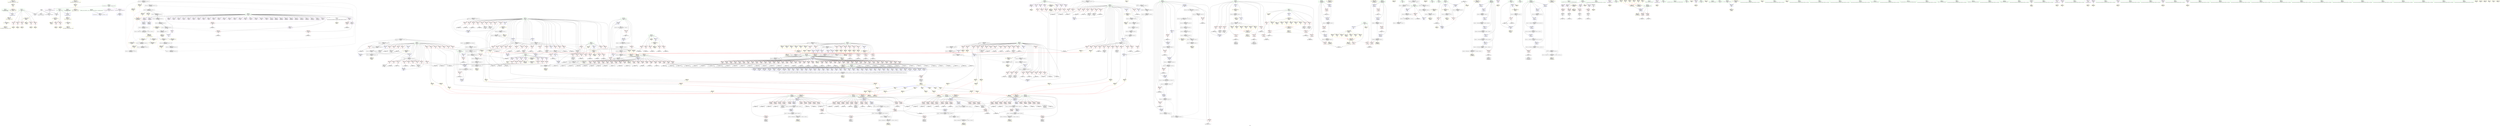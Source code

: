 digraph "SVFG" {
	label="SVFG";

	Node0x55b37e2c5920 [shape=record,color=grey,label="{NodeID: 0\nNullPtr}"];
	Node0x55b37e2c5920 -> Node0x55b37e308db0[style=solid];
	Node0x55b37e2c5920 -> Node0x55b37e3248c0[style=solid];
	Node0x55b37e2c5920 -> Node0x55b37e324990[style=solid];
	Node0x55b37e2c5920 -> Node0x55b37e325890[style=solid];
	Node0x55b37e36c5b0 [shape=record,color=black,label="{NodeID: 941\nMR_42V_15 = PHI(MR_42V_10, MR_42V_8, )\npts\{450000 \}\n}"];
	Node0x55b37e36c5b0 -> Node0x55b37e319bb0[style=dashed];
	Node0x55b37e36c5b0 -> Node0x55b37e37d8b0[style=dashed];
	Node0x55b37e36c5b0 -> Node0x55b37e3829d0[style=dashed];
	Node0x55b37e36c5b0 -> Node0x55b37e39ad50[style=dashed];
	Node0x55b37e36c5b0 -> Node0x55b37e39b070[style=dashed];
	Node0x55b37e31b8d0 [shape=record,color=grey,label="{NodeID: 775\n1186 = Binary(1184, 1185, )\n}"];
	Node0x55b37e31b8d0 -> Node0x55b37e32ba40[style=solid];
	Node0x55b37e32a790 [shape=record,color=blue,label="{NodeID: 609\n940\<--18\nretval\<--\n_Z2upii\n}"];
	Node0x55b37e32a790 -> Node0x55b37e3738b0[style=dashed];
	Node0x55b37e312110 [shape=record,color=red,label="{NodeID: 443\n1087\<--942\n\<--A.addr\n_Z2upii\n}"];
	Node0x55b37e312110 -> Node0x55b37e33f750[style=solid];
	Node0x55b37e3156a0 [shape=record,color=red,label="{NodeID: 277\n348\<--34\n\<--j\nmain\n}"];
	Node0x55b37e3156a0 -> Node0x55b37e332d40[style=solid];
	Node0x55b37e301160 [shape=record,color=black,label="{NodeID: 111\n421\<--420\nidxprom142\<--\nmain\n}"];
	Node0x55b37e3900d0 [shape=record,color=black,label="{NodeID: 1052\nMR_28V_12 = PHI(MR_28V_14, MR_28V_11, )\npts\{39 \}\n}"];
	Node0x55b37e3900d0 -> Node0x55b37e327050[style=dashed];
	Node0x55b37e3900d0 -> Node0x55b37e383dd0[style=dashed];
	Node0x55b37e343650 [shape=record,color=grey,label="{NodeID: 886\n1180 = cmp(1179, 181, )\n}"];
	Node0x55b37e330140 [shape=record,color=yellow,style=double,label="{NodeID: 720\nARet(110)\nCS[]}"];
	Node0x55b37e327ae0 [shape=record,color=blue,label="{NodeID: 554\n105\<--609\nok\<--inc243\nmain\n}"];
	Node0x55b37e327ae0 -> Node0x55b37e38f6d0[style=dashed];
	Node0x55b37e30f460 [shape=record,color=red,label="{NodeID: 388\n917\<--675\n\<--a1.addr\n_Z5matchiiiii\n}"];
	Node0x55b37e30f460 -> Node0x55b37e30bc50[style=solid];
	Node0x55b37e30abb0 [shape=record,color=red,label="{NodeID: 222\n503\<--24\n\<--B\nmain\n}"];
	Node0x55b37e30abb0 -> Node0x55b37e3452d0[style=solid];
	Node0x55b37e39a6b0 [shape=record,color=yellow,style=double,label="{NodeID: 1163\nCSMU(20V_4)\npts\{31 \}\nCS[]|{<s0>10}}"];
	Node0x55b37e39a6b0:s0 -> Node0x55b37e395a40[style=dashed,color=red];
	Node0x55b37e2c67d0 [shape=record,color=green,label="{NodeID: 56\n42\<--45\nD\<--D_field_insensitive\nGlob }"];
	Node0x55b37e2c67d0 -> Node0x55b37e308f80[style=solid];
	Node0x55b37e2c67d0 -> Node0x55b37e30c470[style=solid];
	Node0x55b37e2c67d0 -> Node0x55b37e30c540[style=solid];
	Node0x55b37e2c67d0 -> Node0x55b37e30c610[style=solid];
	Node0x55b37e2c67d0 -> Node0x55b37e30c6e0[style=solid];
	Node0x55b37e2c67d0 -> Node0x55b37e30c7b0[style=solid];
	Node0x55b37e2c67d0 -> Node0x55b37e30c880[style=solid];
	Node0x55b37e2c67d0 -> Node0x55b37e30c950[style=solid];
	Node0x55b37e2c67d0 -> Node0x55b37e30ca20[style=solid];
	Node0x55b37e2c67d0 -> Node0x55b37e30caf0[style=solid];
	Node0x55b37e2c67d0 -> Node0x55b37e30cbc0[style=solid];
	Node0x55b37e2c67d0 -> Node0x55b37e30cc90[style=solid];
	Node0x55b37e2c67d0 -> Node0x55b37e30cd60[style=solid];
	Node0x55b37e2c67d0 -> Node0x55b37e30ce30[style=solid];
	Node0x55b37e2c67d0 -> Node0x55b37e30cf00[style=solid];
	Node0x55b37e2c67d0 -> Node0x55b37e30cfd0[style=solid];
	Node0x55b37e2c67d0 -> Node0x55b37e30d0a0[style=solid];
	Node0x55b37e2c67d0 -> Node0x55b37e30d170[style=solid];
	Node0x55b37e2c67d0 -> Node0x55b37e30d240[style=solid];
	Node0x55b37e2c67d0 -> Node0x55b37e30d310[style=solid];
	Node0x55b37e2c67d0 -> Node0x55b37e30d3e0[style=solid];
	Node0x55b37e2c67d0 -> Node0x55b37e30d4b0[style=solid];
	Node0x55b37e2c67d0 -> Node0x55b37e30d580[style=solid];
	Node0x55b37e2c67d0 -> Node0x55b37e30d650[style=solid];
	Node0x55b37e2c67d0 -> Node0x55b37e30d720[style=solid];
	Node0x55b37e2c67d0 -> Node0x55b37e30d7f0[style=solid];
	Node0x55b37e2c67d0 -> Node0x55b37e30d8c0[style=solid];
	Node0x55b37e2c67d0 -> Node0x55b37e30d990[style=solid];
	Node0x55b37e2c67d0 -> Node0x55b37e30da60[style=solid];
	Node0x55b37e2c67d0 -> Node0x55b37e30db30[style=solid];
	Node0x55b37e2c67d0 -> Node0x55b37e30dc00[style=solid];
	Node0x55b37e2c67d0 -> Node0x55b37e30dcd0[style=solid];
	Node0x55b37e2c67d0 -> Node0x55b37e30dda0[style=solid];
	Node0x55b37e2c67d0 -> Node0x55b37e30de70[style=solid];
	Node0x55b37e2c67d0 -> Node0x55b37e30df40[style=solid];
	Node0x55b37e2c67d0 -> Node0x55b37e30e010[style=solid];
	Node0x55b37e2c67d0 -> Node0x55b37e30e0e0[style=solid];
	Node0x55b37e2c67d0 -> Node0x55b37e30e1b0[style=solid];
	Node0x55b37e37ddb0 [shape=record,color=black,label="{NodeID: 997\nMR_64V_4 = PHI(MR_64V_3, MR_64V_2, )\npts\{686 \}\n}"];
	Node0x55b37e37ddb0 -> Node0x55b37e3114e0[style=dashed];
	Node0x55b37e37ddb0 -> Node0x55b37e3287e0[style=dashed];
	Node0x55b37e37ddb0 -> Node0x55b37e36a3b0[style=dashed];
	Node0x55b37e33e3d0 [shape=record,color=grey,label="{NodeID: 831\n325 = cmp(324, 189, )\n}"];
	Node0x55b37e32d510 [shape=record,color=yellow,style=double,label="{NodeID: 665\nAPARM(140)\nCS[]}"];
	Node0x55b37e324b90 [shape=record,color=blue,label="{NodeID: 499\n20\<--18\nN\<--\nGlob }"];
	Node0x55b37e324b90 -> Node0x55b37e3946d0[style=dashed];
	Node0x55b37e318420 [shape=record,color=red,label="{NodeID: 333\n254\<--40\n\<--f\nmain\n}"];
	Node0x55b37e318420 -> Node0x55b37e32ee40[style=solid];
	Node0x55b37e30dcd0 [shape=record,color=purple,label="{NodeID: 167\n833\<--42\narrayidx68\<--D\n_Z5matchiiiii\n}"];
	Node0x55b37e30dcd0 -> Node0x55b37e329270[style=solid];
	Node0x55b37e3973f0 [shape=record,color=yellow,style=double,label="{NodeID: 1108\nRETMU(75V_2)\npts\{943 \}\nFun[_Z2upii]}"];
	Node0x55b37e2bee10 [shape=record,color=green,label="{NodeID: 1\n7\<--1\n.str\<--dummyObj\nGlob }"];
	Node0x55b37e36cab0 [shape=record,color=black,label="{NodeID: 942\nMR_30V_7 = PHI(MR_30V_8, MR_30V_6, )\npts\{41 \}\n}"];
	Node0x55b37e36cab0 -> Node0x55b37e3824d0[style=dashed];
	Node0x55b37e31ba50 [shape=record,color=grey,label="{NodeID: 776\n511 = Binary(510, 131, )\n}"];
	Node0x55b37e31ba50 -> Node0x55b37e3276d0[style=solid];
	Node0x55b37e32a860 [shape=record,color=blue,label="{NodeID: 610\n940\<--970\nretval\<--\n_Z2upii\n}"];
	Node0x55b37e32a860 -> Node0x55b37e3738b0[style=dashed];
	Node0x55b37e3121e0 [shape=record,color=red,label="{NodeID: 444\n1097\<--942\n\<--A.addr\n_Z2upii\n}"];
	Node0x55b37e3121e0 -> Node0x55b37e33efd0[style=solid];
	Node0x55b37e315770 [shape=record,color=red,label="{NodeID: 278\n404\<--34\n\<--j\nmain\n}"];
	Node0x55b37e315770 -> Node0x55b37e347550[style=solid];
	Node0x55b37e301230 [shape=record,color=black,label="{NodeID: 112\n424\<--423\nidxprom144\<--\nmain\n}"];
	Node0x55b37e3905d0 [shape=record,color=black,label="{NodeID: 1053\nMR_34V_6 = PHI(MR_34V_7, MR_34V_5, )\npts\{100 \}\n}"];
	Node0x55b37e3905d0 -> Node0x55b37e3842d0[style=dashed];
	Node0x55b37e3905d0 -> Node0x55b37e38bfd0[style=dashed];
	Node0x55b37e3437d0 [shape=record,color=grey,label="{NodeID: 887\n226 = cmp(225, 189, )\n}"];
	Node0x55b37e3301d0 [shape=record,color=yellow,style=double,label="{NodeID: 721\nARet(307)\nCS[]}"];
	Node0x55b37e3301d0 -> Node0x55b37e32e210[style=solid];
	Node0x55b37e327bb0 [shape=record,color=blue,label="{NodeID: 555\n99\<--131\ndap\<--\nmain\n}"];
	Node0x55b37e327bb0 -> Node0x55b37e3923d0[style=dashed];
	Node0x55b37e30f530 [shape=record,color=red,label="{NodeID: 389\n707\<--677\n\<--a2.addr\n_Z5matchiiiii\n}"];
	Node0x55b37e30f530 -> Node0x55b37e346c50[style=solid];
	Node0x55b37e30ac80 [shape=record,color=red,label="{NodeID: 223\n560\<--24\n\<--B\nmain\n}"];
	Node0x55b37e30ac80 -> Node0x55b37e33fd50[style=solid];
	Node0x55b37e39a790 [shape=record,color=yellow,style=double,label="{NodeID: 1164\nCSMU(30V_5)\npts\{41 \}\nCS[]|{<s0>10}}"];
	Node0x55b37e39a790:s0 -> Node0x55b37e395b20[style=dashed,color=red];
	Node0x55b37e2c68d0 [shape=record,color=green,label="{NodeID: 57\n46\<--49\na\<--a_field_insensitive\nGlob }"];
	Node0x55b37e2c68d0 -> Node0x55b37e30e280[style=solid];
	Node0x55b37e2c68d0 -> Node0x55b37e30e350[style=solid];
	Node0x55b37e2c68d0 -> Node0x55b37e30e420[style=solid];
	Node0x55b37e2c68d0 -> Node0x55b37e30e4f0[style=solid];
	Node0x55b37e2c68d0 -> Node0x55b37e30e5c0[style=solid];
	Node0x55b37e2c68d0 -> Node0x55b37e30e690[style=solid];
	Node0x55b37e2c68d0 -> Node0x55b37e30e760[style=solid];
	Node0x55b37e37e2b0 [shape=record,color=black,label="{NodeID: 998\nMR_40V_15 = PHI(MR_40V_14, MR_40V_12, )\npts\{106 \}\n}"];
	Node0x55b37e37e2b0 -> Node0x55b37e319460[style=dashed];
	Node0x55b37e37e2b0 -> Node0x55b37e327940[style=dashed];
	Node0x55b37e37e2b0 -> Node0x55b37e37abb0[style=dashed];
	Node0x55b37e33e550 [shape=record,color=grey,label="{NodeID: 832\n847 = cmp(846, 189, )\n}"];
	Node0x55b37e32d5e0 [shape=record,color=yellow,style=double,label="{NodeID: 666\nAPARM(126)\nCS[]}"];
	Node0x55b37e324c90 [shape=record,color=blue,label="{NodeID: 500\n22\<--18\nA\<--\nGlob }"];
	Node0x55b37e324c90 -> Node0x55b37e3947b0[style=dashed];
	Node0x55b37e3184f0 [shape=record,color=red,label="{NodeID: 334\n266\<--40\n\<--f\nmain\n}"];
	Node0x55b37e3184f0 -> Node0x55b37e32efe0[style=solid];
	Node0x55b37e30dda0 [shape=record,color=purple,label="{NodeID: 168\n916\<--42\narrayidx116\<--D\n_Z5matchiiiii\n}"];
	Node0x55b37e3974d0 [shape=record,color=yellow,style=double,label="{NodeID: 1109\nRETMU(77V_2)\npts\{945 \}\nFun[_Z2upii]}"];
	Node0x55b37e2be3a0 [shape=record,color=green,label="{NodeID: 2\n9\<--1\n.str.1\<--dummyObj\nGlob }"];
	Node0x55b37e36cfb0 [shape=record,color=black,label="{NodeID: 943\nMR_38V_9 = PHI(MR_38V_8, MR_38V_7, MR_38V_7, )\npts\{104 \}\n}"];
	Node0x55b37e36cfb0 -> Node0x55b37e319050[style=dashed];
	Node0x55b37e36cfb0 -> Node0x55b37e327530[style=dashed];
	Node0x55b37e36cfb0 -> Node0x55b37e3691a0[style=dashed];
	Node0x55b37e31bbd0 [shape=record,color=grey,label="{NodeID: 777\n755 = Binary(754, 131, )\n}"];
	Node0x55b37e31bbd0 -> Node0x55b37e33f8d0[style=solid];
	Node0x55b37e32a930 [shape=record,color=blue,label="{NodeID: 611\n940\<--1029\nretval\<--\n_Z2upii\n}"];
	Node0x55b37e32a930 -> Node0x55b37e3738b0[style=dashed];
	Node0x55b37e3122b0 [shape=record,color=red,label="{NodeID: 445\n1102\<--942\n\<--A.addr\n_Z2upii\n}"];
	Node0x55b37e3122b0 -> Node0x55b37e344250[style=solid];
	Node0x55b37e315840 [shape=record,color=red,label="{NodeID: 279\n423\<--34\n\<--j\nmain\n}"];
	Node0x55b37e315840 -> Node0x55b37e301230[style=solid];
	Node0x55b37e301300 [shape=record,color=black,label="{NodeID: 113\n427\<--426\nidxprom146\<--\nmain\n}"];
	Node0x55b37e390ad0 [shape=record,color=black,label="{NodeID: 1054\nMR_36V_5 = PHI(MR_36V_6, MR_36V_4, )\npts\{102 \}\n}"];
	Node0x55b37e390ad0 -> Node0x55b37e3847d0[style=dashed];
	Node0x55b37e390ad0 -> Node0x55b37e38c4d0[style=dashed];
	Node0x55b37e343950 [shape=record,color=grey,label="{NodeID: 888\n742 = cmp(741, 178, )\n}"];
	Node0x55b37e330260 [shape=record,color=yellow,style=double,label="{NodeID: 722\nARet(310)\nCS[]}"];
	Node0x55b37e330260 -> Node0x55b37e32e2e0[style=solid];
	Node0x55b37e327c80 [shape=record,color=blue,label="{NodeID: 556\n38\<--621\nl\<--inc251\nmain\n}"];
	Node0x55b37e327c80 -> Node0x55b37e38bad0[style=dashed];
	Node0x55b37e30f600 [shape=record,color=red,label="{NodeID: 390\n750\<--677\n\<--a2.addr\n_Z5matchiiiii\n}"];
	Node0x55b37e30f600 -> Node0x55b37e3446d0[style=solid];
	Node0x55b37e30ad50 [shape=record,color=red,label="{NodeID: 224\n567\<--24\n\<--B\nmain\n}"];
	Node0x55b37e30ad50 -> Node0x55b37e340050[style=solid];
	Node0x55b37e39a870 [shape=record,color=yellow,style=double,label="{NodeID: 1165\nCSMU(42V_8)\npts\{450000 \}\nCS[]|{<s0>10}}"];
	Node0x55b37e39a870:s0 -> Node0x55b37e3963e0[style=dashed,color=red];
	Node0x55b37e2c69d0 [shape=record,color=green,label="{NodeID: 58\n50\<--53\nb\<--b_field_insensitive\nGlob }"];
	Node0x55b37e2c69d0 -> Node0x55b37e30e830[style=solid];
	Node0x55b37e2c69d0 -> Node0x55b37e30e900[style=solid];
	Node0x55b37e2c69d0 -> Node0x55b37e30e9d0[style=solid];
	Node0x55b37e2c69d0 -> Node0x55b37e30eaa0[style=solid];
	Node0x55b37e2c69d0 -> Node0x55b37e30eb70[style=solid];
	Node0x55b37e2c69d0 -> Node0x55b37e30ec40[style=solid];
	Node0x55b37e2c69d0 -> Node0x55b37e30ed10[style=solid];
	Node0x55b37e37e7b0 [shape=record,color=black,label="{NodeID: 999\nMR_58V_7 = PHI(MR_58V_6, MR_58V_5, MR_58V_5, MR_58V_5, )\npts\{680 \}\n}"];
	Node0x55b37e37e7b0 -> Node0x55b37e310160[style=dashed];
	Node0x55b37e37e7b0 -> Node0x55b37e3792b0[style=dashed];
	Node0x55b37e33e6d0 [shape=record,color=grey,label="{NodeID: 833\n301 = cmp(299, 300, )\n}"];
	Node0x55b37e32d6b0 [shape=record,color=yellow,style=double,label="{NodeID: 667\nAPARM(141)\nCS[]}"];
	Node0x55b37e324d90 [shape=record,color=blue,label="{NodeID: 501\n24\<--18\nB\<--\nGlob }"];
	Node0x55b37e324d90 -> Node0x55b37e394890[style=dashed];
	Node0x55b37e3185c0 [shape=record,color=red,label="{NodeID: 335\n306\<--40\n\<--f\nmain\n}"];
	Node0x55b37e3185c0 -> Node0x55b37e32de00[style=solid];
	Node0x55b37e30de70 [shape=record,color=purple,label="{NodeID: 169\n919\<--42\narrayidx118\<--D\n_Z5matchiiiii\n}"];
	Node0x55b37e3975b0 [shape=record,color=yellow,style=double,label="{NodeID: 1110\nRETMU(2V_1)\npts\{6 \}\nFun[main]}"];
	Node0x55b37e2be800 [shape=record,color=green,label="{NodeID: 3\n13\<--1\n.str.3\<--dummyObj\nGlob }"];
	Node0x55b37e36d4b0 [shape=record,color=black,label="{NodeID: 944\nMR_40V_20 = PHI(MR_40V_19, MR_40V_17, )\npts\{106 \}\n}"];
	Node0x55b37e36d4b0 -> Node0x55b37e319600[style=dashed];
	Node0x55b37e36d4b0 -> Node0x55b37e327ae0[style=dashed];
	Node0x55b37e36d4b0 -> Node0x55b37e38b5d0[style=dashed];
	Node0x55b37e36d4b0 -> Node0x55b37e38f6d0[style=dashed];
	Node0x55b37e31bd50 [shape=record,color=grey,label="{NodeID: 778\n653 = Binary(652, 131, )\n}"];
	Node0x55b37e31bd50 -> Node0x55b37e328090[style=solid];
	Node0x55b37e31bd50 -> Node0x55b37e32f4c0[style=solid];
	Node0x55b37e32aa00 [shape=record,color=blue,label="{NodeID: 612\n940\<--1035\nretval\<--\n_Z2upii\n}"];
	Node0x55b37e32aa00 -> Node0x55b37e3738b0[style=dashed];
	Node0x55b37e312380 [shape=record,color=red,label="{NodeID: 446\n1115\<--942\n\<--A.addr\n_Z2upii\n}"];
	Node0x55b37e312380 -> Node0x55b37e342ed0[style=solid];
	Node0x55b37e315910 [shape=record,color=red,label="{NodeID: 280\n442\<--34\n\<--j\nmain\n}"];
	Node0x55b37e315910 -> Node0x55b37e30b430[style=solid];
	Node0x55b37e3013d0 [shape=record,color=black,label="{NodeID: 114\n430\<--429\nidxprom148\<--\nmain\n}"];
	Node0x55b37e390fd0 [shape=record,color=black,label="{NodeID: 1055\nMR_38V_5 = PHI(MR_38V_6, MR_38V_4, )\npts\{104 \}\n}"];
	Node0x55b37e390fd0 -> Node0x55b37e384cd0[style=dashed];
	Node0x55b37e390fd0 -> Node0x55b37e38c9d0[style=dashed];
	Node0x55b37e343ad0 [shape=record,color=grey,label="{NodeID: 889\n1106 = cmp(1105, 131, )\n}"];
	Node0x55b37e3302f0 [shape=record,color=yellow,style=double,label="{NodeID: 723\nARet(320)\nCS[]}"];
	Node0x55b37e3302f0 -> Node0x55b37e32e7c0[style=solid];
	Node0x55b37e327d50 [shape=record,color=blue,label="{NodeID: 557\n36\<--626\nk\<--inc254\nmain\n}"];
	Node0x55b37e327d50 -> Node0x55b37e38fbd0[style=dashed];
	Node0x55b37e30f6d0 [shape=record,color=red,label="{NodeID: 391\n788\<--677\n\<--a2.addr\n_Z5matchiiiii\n}"];
	Node0x55b37e30f6d0 -> Node0x55b37e342bd0[style=solid];
	Node0x55b37e30ae20 [shape=record,color=red,label="{NodeID: 225\n585\<--24\n\<--B\nmain\n}"];
	Node0x55b37e30ae20 -> Node0x55b37e33cd50[style=solid];
	Node0x55b37e39a950 [shape=record,color=yellow,style=double,label="{NodeID: 1166\nCSMU(8V_1)\npts\{19 \}\nCS[]|{<s0>17}}"];
	Node0x55b37e39a950:s0 -> Node0x55b37e395850[style=dashed,color=red];
	Node0x55b37e2c6ad0 [shape=record,color=green,label="{NodeID: 59\n64\<--68\nllvm.global_ctors\<--llvm.global_ctors_field_insensitive\nGlob }"];
	Node0x55b37e2c6ad0 -> Node0x55b37e309560[style=solid];
	Node0x55b37e2c6ad0 -> Node0x55b37e309630[style=solid];
	Node0x55b37e2c6ad0 -> Node0x55b37e309730[style=solid];
	Node0x55b37e37ecb0 [shape=record,color=black,label="{NodeID: 1000\nMR_68V_11 = PHI(MR_68V_10, MR_68V_9, MR_68V_9, MR_68V_9, )\npts\{690 \}\n}"];
	Node0x55b37e37ecb0 -> Node0x55b37e3291a0[style=dashed];
	Node0x55b37e37ecb0 -> Node0x55b37e3733b0[style=dashed];
	Node0x55b37e33e850 [shape=record,color=grey,label="{NodeID: 834\n850 = cmp(849, 189, )\n}"];
	Node0x55b37e32d780 [shape=record,color=yellow,style=double,label="{NodeID: 668\nAPARM(142)\nCS[]}"];
	Node0x55b37e324e90 [shape=record,color=blue,label="{NodeID: 502\n26\<--18\nT\<--\nGlob }"];
	Node0x55b37e324e90 -> Node0x55b37e394970[style=dashed];
	Node0x55b37e318690 [shape=record,color=red,label="{NodeID: 336\n309\<--40\n\<--f\nmain\n}"];
	Node0x55b37e318690 -> Node0x55b37e32dfa0[style=solid];
	Node0x55b37e30df40 [shape=record,color=purple,label="{NodeID: 170\n922\<--42\narrayidx120\<--D\n_Z5matchiiiii\n}"];
	Node0x55b37e3976c0 [shape=record,color=yellow,style=double,label="{NodeID: 1111\nRETMU(4V_1)\npts\{12 \}\nFun[main]}"];
	Node0x55b37e2c0630 [shape=record,color=green,label="{NodeID: 4\n15\<--1\n.str.4\<--dummyObj\nGlob }"];
	Node0x55b37e36d9b0 [shape=record,color=black,label="{NodeID: 945\nMR_70V_5 = PHI(MR_70V_4, MR_70V_3, )\npts\{692 \}\n}"];
	Node0x55b37e36d9b0 -> Node0x55b37e3295b0[style=dashed];
	Node0x55b37e36d9b0 -> Node0x55b37e389cd0[style=dashed];
	Node0x55b37e31bed0 [shape=record,color=grey,label="{NodeID: 779\n115 = Binary(114, 116, )\n}"];
	Node0x55b37e31bed0 -> Node0x55b37e325c00[style=solid];
	Node0x55b37e32aad0 [shape=record,color=blue,label="{NodeID: 613\n940\<--18\nretval\<--\n_Z2upii\n}"];
	Node0x55b37e32aad0 -> Node0x55b37e3738b0[style=dashed];
	Node0x55b37e312450 [shape=record,color=red,label="{NodeID: 447\n1123\<--942\n\<--A.addr\n_Z2upii\n}"];
	Node0x55b37e312450 -> Node0x55b37e3425d0[style=solid];
	Node0x55b37e3159e0 [shape=record,color=red,label="{NodeID: 281\n468\<--34\n\<--j\nmain\n}"];
	Node0x55b37e3159e0 -> Node0x55b37e3431d0[style=solid];
	Node0x55b37e30b310 [shape=record,color=black,label="{NodeID: 115\n437\<--436\nidxprom153\<--\nmain\n}"];
	Node0x55b37e3914d0 [shape=record,color=black,label="{NodeID: 1056\nMR_40V_5 = PHI(MR_40V_6, MR_40V_4, )\npts\{106 \}\n}"];
	Node0x55b37e3914d0 -> Node0x55b37e3851d0[style=dashed];
	Node0x55b37e3914d0 -> Node0x55b37e38ced0[style=dashed];
	Node0x55b37e343c50 [shape=record,color=grey,label="{NodeID: 890\n538 = cmp(535, 537, )\n}"];
	Node0x55b37e330380 [shape=record,color=yellow,style=double,label="{NodeID: 724\nARet(238)\nCS[]}"];
	Node0x55b37e330380 -> Node0x55b37e32c740[style=solid];
	Node0x55b37e327e20 [shape=record,color=blue,label="{NodeID: 558\n34\<--631\nj\<--inc257\nmain\n}"];
	Node0x55b37e327e20 -> Node0x55b37e3833d0[style=dashed];
	Node0x55b37e30f7a0 [shape=record,color=red,label="{NodeID: 392\n791\<--677\n\<--a2.addr\n_Z5matchiiiii\n}"];
	Node0x55b37e30f7a0 -> Node0x55b37e342750[style=solid];
	Node0x55b37e30aef0 [shape=record,color=red,label="{NodeID: 226\n114\<--26\n\<--T\nmain\n}"];
	Node0x55b37e30aef0 -> Node0x55b37e31bed0[style=solid];
	Node0x55b37e30aef0 -> Node0x55b37e345450[style=solid];
	Node0x55b37e39aab0 [shape=record,color=yellow,style=double,label="{NodeID: 1167\nCSMU(10V_1)\npts\{21 \}\nCS[]|{<s0>17}}"];
	Node0x55b37e39aab0:s0 -> Node0x55b37e395960[style=dashed,color=red];
	Node0x55b37e307630 [shape=record,color=green,label="{NodeID: 60\n69\<--70\n__cxx_global_var_init\<--__cxx_global_var_init_field_insensitive\n}"];
	Node0x55b37e37f1b0 [shape=record,color=black,label="{NodeID: 1001\nMR_66V_4 = PHI(MR_66V_3, MR_66V_2, )\npts\{688 \}\n}"];
	Node0x55b37e37f1b0 -> Node0x55b37e311750[style=dashed];
	Node0x55b37e37f1b0 -> Node0x55b37e328980[style=dashed];
	Node0x55b37e37f1b0 -> Node0x55b37e36a8b0[style=dashed];
	Node0x55b37e33e9d0 [shape=record,color=grey,label="{NodeID: 835\n543 = cmp(540, 542, )\n}"];
	Node0x55b37e32d850 [shape=record,color=yellow,style=double,label="{NodeID: 669\nAPARM(97)\nCS[]}"];
	Node0x55b37e324f90 [shape=record,color=blue,label="{NodeID: 503\n28\<--18\nt\<--\nGlob }"];
	Node0x55b37e324f90 -> Node0x55b37e394a50[style=dashed];
	Node0x55b37e318760 [shape=record,color=red,label="{NodeID: 337\n319\<--40\n\<--f\nmain\n}"];
	Node0x55b37e318760 -> Node0x55b37e32e550[style=solid];
	Node0x55b37e30e010 [shape=record,color=purple,label="{NodeID: 171\n925\<--42\narrayidx122\<--D\n_Z5matchiiiii\n}"];
	Node0x55b37e3977a0 [shape=record,color=yellow,style=double,label="{NodeID: 1112\nRETMU(8V_1)\npts\{19 \}\nFun[main]}"];
	Node0x55b37e2c06c0 [shape=record,color=green,label="{NodeID: 5\n18\<--1\n\<--dummyObj\nCan only get source location for instruction, argument, global var or function.}"];
	Node0x55b37e36deb0 [shape=record,color=black,label="{NodeID: 946\nMR_68V_5 = PHI(MR_68V_4, MR_68V_3, )\npts\{690 \}\n}"];
	Node0x55b37e36deb0 -> Node0x55b37e328cc0[style=dashed];
	Node0x55b37e36deb0 -> Node0x55b37e3865d0[style=dashed];
	Node0x55b37e31c050 [shape=record,color=grey,label="{NodeID: 780\n704 = Binary(703, 131, )\n}"];
	Node0x55b37e31c050 -> Node0x55b37e328710[style=solid];
	Node0x55b37e32aba0 [shape=record,color=blue,label="{NodeID: 614\n940\<--189\nretval\<--\n_Z2upii\n}"];
	Node0x55b37e32aba0 -> Node0x55b37e3738b0[style=dashed];
	Node0x55b37e312520 [shape=record,color=red,label="{NodeID: 448\n1137\<--942\n\<--A.addr\n_Z2upii\n}"];
	Node0x55b37e312520 -> Node0x55b37e334240[style=solid];
	Node0x55b37e315ab0 [shape=record,color=red,label="{NodeID: 282\n471\<--34\n\<--j\nmain\n}"];
	Node0x55b37e315ab0 -> Node0x55b37e343050[style=solid];
	Node0x55b37e30b3a0 [shape=record,color=black,label="{NodeID: 116\n440\<--439\nidxprom155\<--\nmain\n}"];
	Node0x55b37e3919d0 [shape=record,color=black,label="{NodeID: 1057\nMR_56V_5 = PHI(MR_56V_4, MR_56V_2, MR_56V_2, MR_56V_2, )\npts\{678 \}\n}"];
	Node0x55b37e3919d0 -> Node0x55b37e30fd50[style=dashed];
	Node0x55b37e3919d0 -> Node0x55b37e3299c0[style=dashed];
	Node0x55b37e3919d0 -> Node0x55b37e36e3b0[style=dashed];
	Node0x55b37e343dd0 [shape=record,color=grey,label="{NodeID: 891\n223 = cmp(222, 18, )\n}"];
	Node0x55b37e330410 [shape=record,color=yellow,style=double,label="{NodeID: 725\nARet(243)\nCS[]}"];
	Node0x55b37e330410 -> Node0x55b37e32c810[style=solid];
	Node0x55b37e327ef0 [shape=record,color=blue,label="{NodeID: 559\n32\<--636\ni\<--inc260\nmain\n}"];
	Node0x55b37e327ef0 -> Node0x55b37e386fd0[style=dashed];
	Node0x55b37e30f870 [shape=record,color=red,label="{NodeID: 393\n794\<--677\n\<--a2.addr\n_Z5matchiiiii\n}"];
	Node0x55b37e30f870 -> Node0x55b37e341fd0[style=solid];
	Node0x55b37e30afc0 [shape=record,color=red,label="{NodeID: 227\n643\<--28\n\<--t\nmain\n}"];
	Node0x55b37e30afc0 -> Node0x55b37e333340[style=solid];
	Node0x55b37e39ab90 [shape=record,color=yellow,style=double,label="{NodeID: 1168\nCSMU(20V_4)\npts\{31 \}\nCS[]|{<s0>17}}"];
	Node0x55b37e39ab90:s0 -> Node0x55b37e395a40[style=dashed,color=red];
	Node0x55b37e3076c0 [shape=record,color=green,label="{NodeID: 61\n74\<--75\ncall\<--call_field_insensitive\n__cxx_global_var_init\n}"];
	Node0x55b37e3076c0 -> Node0x55b37e325990[style=solid];
	Node0x55b37e3699b0 [shape=record,color=black,label="{NodeID: 1002\nMR_54V_7 = PHI(MR_54V_6, MR_54V_5, MR_54V_5, MR_54V_5, )\npts\{676 \}\n}"];
	Node0x55b37e3699b0 -> Node0x55b37e30f460[style=dashed];
	Node0x55b37e3699b0 -> Node0x55b37e3765b0[style=dashed];
	Node0x55b37e33eb50 [shape=record,color=grey,label="{NodeID: 836\n548 = cmp(545, 547, )\n}"];
	Node0x55b37e32d920 [shape=record,color=yellow,style=double,label="{NodeID: 670\nAPARM(86)\nCS[]}"];
	Node0x55b37e325090 [shape=record,color=blue,label="{NodeID: 504\n30\<--18\nq\<--\nGlob }"];
	Node0x55b37e325090 -> Node0x55b37e394b30[style=dashed];
	Node0x55b37e318830 [shape=record,color=red,label="{NodeID: 338\n331\<--40\n\<--f\nmain\n}"];
	Node0x55b37e318830 -> Node0x55b37e32f660[style=solid];
	Node0x55b37e30e0e0 [shape=record,color=purple,label="{NodeID: 172\n928\<--42\narrayidx124\<--D\n_Z5matchiiiii\n}"];
	Node0x55b37e397880 [shape=record,color=yellow,style=double,label="{NodeID: 1113\nRETMU(10V_1)\npts\{21 \}\nFun[main]}"];
	Node0x55b37e2be5c0 [shape=record,color=green,label="{NodeID: 6\n54\<--1\n.str.5\<--dummyObj\nGlob }"];
	Node0x55b37e36e3b0 [shape=record,color=black,label="{NodeID: 947\nMR_56V_7 = PHI(MR_56V_6, MR_56V_5, MR_56V_5, MR_56V_5, )\npts\{678 \}\n}"];
	Node0x55b37e36e3b0 -> Node0x55b37e30fe20[style=dashed];
	Node0x55b37e36e3b0 -> Node0x55b37e376ab0[style=dashed];
	Node0x55b37e31c1d0 [shape=record,color=grey,label="{NodeID: 781\n393 = Binary(392, 131, )\n}"];
	Node0x55b37e31c1d0 -> Node0x55b37e326c40[style=solid];
	Node0x55b37e32ac70 [shape=record,color=blue,label="{NodeID: 615\n940\<--1035\nretval\<--\n_Z2upii\n}"];
	Node0x55b37e32ac70 -> Node0x55b37e3738b0[style=dashed];
	Node0x55b37e3125f0 [shape=record,color=red,label="{NodeID: 449\n1142\<--942\n\<--A.addr\n_Z2upii\n}"];
	Node0x55b37e3125f0 -> Node0x55b37e3410d0[style=solid];
	Node0x55b37e315b80 [shape=record,color=red,label="{NodeID: 283\n522\<--34\n\<--j\nmain\n}"];
	Node0x55b37e315b80 -> Node0x55b37e33f150[style=solid];
	Node0x55b37e30b430 [shape=record,color=black,label="{NodeID: 117\n443\<--442\nidxprom157\<--\nmain\n}"];
	Node0x55b37e391ed0 [shape=record,color=black,label="{NodeID: 1058\nMR_70V_9 = PHI(MR_70V_8, MR_70V_7, MR_70V_7, MR_70V_7, )\npts\{692 \}\n}"];
	Node0x55b37e391ed0 -> Node0x55b37e3298f0[style=dashed];
	Node0x55b37e391ed0 -> Node0x55b37e369eb0[style=dashed];
	Node0x55b37e343f50 [shape=record,color=grey,label="{NodeID: 892\n738 = cmp(737, 18, )\n}"];
	Node0x55b37e3304a0 [shape=record,color=yellow,style=double,label="{NodeID: 726\nARet(255)\nCS[]}"];
	Node0x55b37e3304a0 -> Node0x55b37e32c190[style=solid];
	Node0x55b37e327fc0 [shape=record,color=blue,label="{NodeID: 560\n28\<--644\nt\<--inc264\nmain\n}"];
	Node0x55b37e327fc0 -> Node0x55b37e37b0b0[style=dashed];
	Node0x55b37e30f940 [shape=record,color=red,label="{NodeID: 394\n801\<--677\n\<--a2.addr\n_Z5matchiiiii\n}"];
	Node0x55b37e30f940 -> Node0x55b37e33fed0[style=solid];
	Node0x55b37e30b090 [shape=record,color=red,label="{NodeID: 228\n652\<--28\n\<--t\nmain\n}"];
	Node0x55b37e30b090 -> Node0x55b37e31bd50[style=solid];
	Node0x55b37e39ac70 [shape=record,color=yellow,style=double,label="{NodeID: 1169\nCSMU(30V_5)\npts\{41 \}\nCS[]|{<s0>17}}"];
	Node0x55b37e39ac70:s0 -> Node0x55b37e395b20[style=dashed,color=red];
	Node0x55b37e307750 [shape=record,color=green,label="{NodeID: 62\n76\<--77\nfopen\<--fopen_field_insensitive\n}"];
	Node0x55b37e369eb0 [shape=record,color=black,label="{NodeID: 1003\nMR_70V_11 = PHI(MR_70V_10, MR_70V_9, MR_70V_9, MR_70V_9, )\npts\{692 \}\n}"];
	Node0x55b37e369eb0 -> Node0x55b37e329a90[style=dashed];
	Node0x55b37e369eb0 -> Node0x55b37e36e8b0[style=dashed];
	Node0x55b37e33ecd0 [shape=record,color=grey,label="{NodeID: 837\n1193 = cmp(1192, 131, )\n}"];
	Node0x55b37e32d9f0 [shape=record,color=yellow,style=double,label="{NodeID: 671\nAPARM(87)\nCS[]}"];
	Node0x55b37e325190 [shape=record,color=blue,label="{NodeID: 505\n32\<--18\ni\<--\nGlob }"];
	Node0x55b37e325190 -> Node0x55b37e394c10[style=dashed];
	Node0x55b37e318900 [shape=record,color=red,label="{NodeID: 339\n741\<--40\n\<--f\n_Z5matchiiiii\n}"];
	Node0x55b37e318900 -> Node0x55b37e343950[style=solid];
	Node0x55b37e30e1b0 [shape=record,color=purple,label="{NodeID: 173\n932\<--42\narrayidx127\<--D\n_Z5matchiiiii\n}"];
	Node0x55b37e30e1b0 -> Node0x55b37e329b60[style=solid];
	Node0x55b37e397960 [shape=record,color=yellow,style=double,label="{NodeID: 1114\nRETMU(12V_1)\npts\{23 \}\nFun[main]}"];
	Node0x55b37e2be650 [shape=record,color=green,label="{NodeID: 7\n56\<--1\n.str.6\<--dummyObj\nGlob }"];
	Node0x55b37e36e8b0 [shape=record,color=black,label="{NodeID: 948\nMR_70V_13 = PHI(MR_70V_12, MR_70V_11, MR_70V_11, MR_70V_11, )\npts\{692 \}\n}"];
	Node0x55b37e36e8b0 -> Node0x55b37e3119c0[style=dashed];
	Node0x55b37e36e8b0 -> Node0x55b37e376fb0[style=dashed];
	Node0x55b37e31c350 [shape=record,color=grey,label="{NodeID: 782\n725 = Binary(724, 131, )\n}"];
	Node0x55b37e31c350 -> Node0x55b37e328980[style=solid];
	Node0x55b37e32ad40 [shape=record,color=blue,label="{NodeID: 616\n940\<--18\nretval\<--\n_Z2upii\n}"];
	Node0x55b37e32ad40 -> Node0x55b37e3738b0[style=dashed];
	Node0x55b37e3126c0 [shape=record,color=red,label="{NodeID: 450\n1159\<--942\n\<--A.addr\n_Z2upii\n}"];
	Node0x55b37e3126c0 -> Node0x55b37e31ae50[style=solid];
	Node0x55b37e315c50 [shape=record,color=red,label="{NodeID: 284\n540\<--34\n\<--j\nmain\n}"];
	Node0x55b37e315c50 -> Node0x55b37e33e9d0[style=solid];
	Node0x55b37e30b500 [shape=record,color=black,label="{NodeID: 118\n446\<--445\nidxprom159\<--\nmain\n}"];
	Node0x55b37e3923d0 [shape=record,color=black,label="{NodeID: 1059\nMR_34V_9 = PHI(MR_34V_8, MR_34V_7, )\npts\{100 \}\n}"];
	Node0x55b37e3923d0 -> Node0x55b37e381ad0[style=dashed];
	Node0x55b37e3440d0 [shape=record,color=grey,label="{NodeID: 893\n1190 = cmp(1189, 959, )\n}"];
	Node0x55b37e330530 [shape=record,color=yellow,style=double,label="{NodeID: 727\nARet(267)\nCS[]}"];
	Node0x55b37e330530 -> Node0x55b37e32be50[style=solid];
	Node0x55b37e328090 [shape=record,color=blue,label="{NodeID: 561\n28\<--653\nt\<--inc267\nmain\n}"];
	Node0x55b37e328090 -> Node0x55b37e37b0b0[style=dashed];
	Node0x55b37e30fa10 [shape=record,color=red,label="{NodeID: 395\n804\<--677\n\<--a2.addr\n_Z5matchiiiii\n}"];
	Node0x55b37e30fa10 -> Node0x55b37e3401d0[style=solid];
	Node0x55b37e30b160 [shape=record,color=red,label="{NodeID: 229\n134\<--30\n\<--q\nmain\n}"];
	Node0x55b37e30b160 -> Node0x55b37e33c8d0[style=solid];
	Node0x55b37e39ad50 [shape=record,color=yellow,style=double,label="{NodeID: 1170\nCSMU(42V_15)\npts\{450000 \}\nCS[]|{<s0>17}}"];
	Node0x55b37e39ad50:s0 -> Node0x55b37e3963e0[style=dashed,color=red];
	Node0x55b37e3077e0 [shape=record,color=green,label="{NodeID: 63\n83\<--84\n__cxx_global_var_init.2\<--__cxx_global_var_init.2_field_insensitive\n}"];
	Node0x55b37e36a3b0 [shape=record,color=black,label="{NodeID: 1004\nMR_64V_6 = PHI(MR_64V_5, MR_64V_4, )\npts\{686 \}\n}"];
	Node0x55b37e36a3b0 -> Node0x55b37e3115b0[style=dashed];
	Node0x55b37e36a3b0 -> Node0x55b37e399210[style=dashed];
	Node0x55b37e33ee50 [shape=record,color=grey,label="{NodeID: 838\n734 = cmp(732, 733, )\n}"];
	Node0x55b37e32dac0 [shape=record,color=yellow,style=double,label="{NodeID: 672\nAPARM(108)\nCS[]}"];
	Node0x55b37e325290 [shape=record,color=blue,label="{NodeID: 506\n34\<--18\nj\<--\nGlob }"];
	Node0x55b37e325290 -> Node0x55b37e394cf0[style=dashed];
	Node0x55b37e3189d0 [shape=record,color=red,label="{NodeID: 340\n744\<--40\n\<--f\n_Z5matchiiiii\n}"];
	Node0x55b37e3189d0 -> Node0x55b37e345150[style=solid];
	Node0x55b37e30e280 [shape=record,color=purple,label="{NodeID: 174\n371\<--46\narrayidx114\<--a\nmain\n}"];
	Node0x55b37e30e280 -> Node0x55b37e32fce0[style=solid];
	Node0x55b37e397a40 [shape=record,color=yellow,style=double,label="{NodeID: 1115\nRETMU(14V_1)\npts\{25 \}\nFun[main]}"];
	Node0x55b37e2be6e0 [shape=record,color=green,label="{NodeID: 8\n58\<--1\n.str.7\<--dummyObj\nGlob }"];
	Node0x55b37e36edb0 [shape=record,color=black,label="{NodeID: 949\nMR_16V_2 = PHI(MR_16V_3, MR_16V_1, )\npts\{27 \}\n}"];
	Node0x55b37e36edb0 -> Node0x55b37e30aef0[style=dashed];
	Node0x55b37e36edb0 -> Node0x55b37e325c00[style=dashed];
	Node0x55b37e31c4d0 [shape=record,color=grey,label="{NodeID: 783\n718 = Binary(717, 131, )\n}"];
	Node0x55b37e31c4d0 -> Node0x55b37e3288b0[style=solid];
	Node0x55b37e32ae10 [shape=record,color=blue,label="{NodeID: 617\n940\<--189\nretval\<--\n_Z2upii\n}"];
	Node0x55b37e32ae10 -> Node0x55b37e3738b0[style=dashed];
	Node0x55b37e312790 [shape=record,color=red,label="{NodeID: 451\n1164\<--942\n\<--A.addr\n_Z2upii\n}"];
	Node0x55b37e312790 -> Node0x55b37e341b50[style=solid];
	Node0x55b37e315d20 [shape=record,color=red,label="{NodeID: 285\n550\<--34\n\<--j\nmain\n}"];
	Node0x55b37e315d20 -> Node0x55b37e33c490[style=solid];
	Node0x55b37e30b5d0 [shape=record,color=black,label="{NodeID: 119\n449\<--448\nidxprom161\<--\nmain\n}"];
	Node0x55b37e3928d0 [shape=record,color=black,label="{NodeID: 1060\nMR_60V_5 = PHI(MR_60V_4, MR_60V_2, MR_60V_2, MR_60V_2, )\npts\{682 \}\n}"];
	Node0x55b37e3928d0 -> Node0x55b37e310a50[style=dashed];
	Node0x55b37e3928d0 -> Node0x55b37e3290d0[style=dashed];
	Node0x55b37e3928d0 -> Node0x55b37e372eb0[style=dashed];
	Node0x55b37e344250 [shape=record,color=grey,label="{NodeID: 894\n1103 = cmp(1102, 985, )\n}"];
	Node0x55b37e3305c0 [shape=record,color=yellow,style=double,label="{NodeID: 728\nARet(647)\nCS[]}"];
	Node0x55b37e328160 [shape=record,color=blue,label="{NodeID: 562\n675\<--670\na1.addr\<--a1\n_Z5matchiiiii\n}"];
	Node0x55b37e328160 -> Node0x55b37e31a7e0[style=dashed];
	Node0x55b37e328160 -> Node0x55b37e31a8b0[style=dashed];
	Node0x55b37e328160 -> Node0x55b37e31a980[style=dashed];
	Node0x55b37e328160 -> Node0x55b37e31aa50[style=dashed];
	Node0x55b37e328160 -> Node0x55b37e31ab20[style=dashed];
	Node0x55b37e328160 -> Node0x55b37e31abf0[style=dashed];
	Node0x55b37e328160 -> Node0x55b37e31acc0[style=dashed];
	Node0x55b37e328160 -> Node0x55b37e30f120[style=dashed];
	Node0x55b37e328160 -> Node0x55b37e30f1f0[style=dashed];
	Node0x55b37e328160 -> Node0x55b37e30f2c0[style=dashed];
	Node0x55b37e328160 -> Node0x55b37e3294e0[style=dashed];
	Node0x55b37e328160 -> Node0x55b37e3765b0[style=dashed];
	Node0x55b37e328160 -> Node0x55b37e3788b0[style=dashed];
	Node0x55b37e328160 -> Node0x55b37e3897d0[style=dashed];
	Node0x55b37e30fae0 [shape=record,color=red,label="{NodeID: 396\n807\<--677\n\<--a2.addr\n_Z5matchiiiii\n}"];
	Node0x55b37e30fae0 -> Node0x55b37e3404d0[style=solid];
	Node0x55b37e30b230 [shape=record,color=red,label="{NodeID: 230\n206\<--30\n\<--q\nmain\n}"];
	Node0x55b37e30b230 -> Node0x55b37e2c5da0[style=solid];
	Node0x55b37e39ae30 [shape=record,color=yellow,style=double,label="{NodeID: 1171\nCSMU(20V_4)\npts\{31 \}\nCS[]|{<s0>19}}"];
	Node0x55b37e39ae30:s0 -> Node0x55b37e395a40[style=dashed,color=red];
	Node0x55b37e307870 [shape=record,color=green,label="{NodeID: 64\n88\<--89\ncall\<--call_field_insensitive\n__cxx_global_var_init.2\n}"];
	Node0x55b37e307870 -> Node0x55b37e325a60[style=solid];
	Node0x55b37e36a8b0 [shape=record,color=black,label="{NodeID: 1005\nMR_66V_6 = PHI(MR_66V_5, MR_66V_4, )\npts\{688 \}\n}"];
	Node0x55b37e36a8b0 -> Node0x55b37e311820[style=dashed];
	Node0x55b37e36a8b0 -> Node0x55b37e3992f0[style=dashed];
	Node0x55b37e33efd0 [shape=record,color=grey,label="{NodeID: 839\n1098 = cmp(1097, 18, )\n}"];
	Node0x55b37e32db90 [shape=record,color=yellow,style=double,label="{NodeID: 673\nAPARM(109)\nCS[]}"];
	Node0x55b37e325390 [shape=record,color=blue,label="{NodeID: 507\n36\<--18\nk\<--\nGlob }"];
	Node0x55b37e325390 -> Node0x55b37e394dd0[style=dashed];
	Node0x55b37e318aa0 [shape=record,color=red,label="{NodeID: 341\n840\<--40\n\<--f\n_Z5matchiiiii\n}"];
	Node0x55b37e318aa0 -> Node0x55b37e33ddd0[style=solid];
	Node0x55b37e30e350 [shape=record,color=purple,label="{NodeID: 175\n518\<--46\n\<--a\nmain\n}"];
	Node0x55b37e30e350 -> Node0x55b37e319e20[style=solid];
	Node0x55b37e397b20 [shape=record,color=yellow,style=double,label="{NodeID: 1116\nRETMU(16V_3)\npts\{27 \}\nFun[main]}"];
	Node0x55b37e300850 [shape=record,color=green,label="{NodeID: 9\n60\<--1\n.str.8\<--dummyObj\nGlob }"];
	Node0x55b37e36f2b0 [shape=record,color=black,label="{NodeID: 950\nMR_18V_2 = PHI(MR_18V_4, MR_18V_1, )\npts\{29 \}\n}"];
	Node0x55b37e36f2b0 -> Node0x55b37e30afc0[style=dashed];
	Node0x55b37e36f2b0 -> Node0x55b37e30b090[style=dashed];
	Node0x55b37e36f2b0 -> Node0x55b37e327fc0[style=dashed];
	Node0x55b37e36f2b0 -> Node0x55b37e328090[style=dashed];
	Node0x55b37e36f2b0 -> Node0x55b37e397c00[style=dashed];
	Node0x55b37e31c650 [shape=record,color=grey,label="{NodeID: 784\n711 = Binary(710, 131, )\n}"];
	Node0x55b37e31c650 -> Node0x55b37e3287e0[style=solid];
	Node0x55b37e32aee0 [shape=record,color=blue,label="{NodeID: 618\n940\<--18\nretval\<--\n_Z2upii\n}"];
	Node0x55b37e32aee0 -> Node0x55b37e3738b0[style=dashed];
	Node0x55b37e312860 [shape=record,color=red,label="{NodeID: 452\n1184\<--942\n\<--A.addr\n_Z2upii\n}"];
	Node0x55b37e312860 -> Node0x55b37e31b8d0[style=solid];
	Node0x55b37e315df0 [shape=record,color=red,label="{NodeID: 286\n630\<--34\n\<--j\nmain\n}"];
	Node0x55b37e315df0 -> Node0x55b37e31afd0[style=solid];
	Node0x55b37e30b6a0 [shape=record,color=black,label="{NodeID: 120\n816\<--815\nidxprom\<--add\n_Z5matchiiiii\n}"];
	Node0x55b37e392dd0 [shape=record,color=black,label="{NodeID: 1061\nMR_68V_9 = PHI(MR_68V_8, MR_68V_7, MR_68V_7, MR_68V_7, )\npts\{690 \}\n}"];
	Node0x55b37e392dd0 -> Node0x55b37e329000[style=dashed];
	Node0x55b37e392dd0 -> Node0x55b37e37ecb0[style=dashed];
	Node0x55b37e3443d0 [shape=record,color=grey,label="{NodeID: 895\n533 = cmp(532, 165, )\n}"];
	Node0x55b37e330650 [shape=record,color=yellow,style=double,label="{NodeID: 729\nARet(656)\nCS[]}"];
	Node0x55b37e328230 [shape=record,color=blue,label="{NodeID: 563\n677\<--671\na2.addr\<--a2\n_Z5matchiiiii\n}"];
	Node0x55b37e328230 -> Node0x55b37e30f530[style=dashed];
	Node0x55b37e328230 -> Node0x55b37e30f600[style=dashed];
	Node0x55b37e328230 -> Node0x55b37e30f6d0[style=dashed];
	Node0x55b37e328230 -> Node0x55b37e30f7a0[style=dashed];
	Node0x55b37e328230 -> Node0x55b37e30f870[style=dashed];
	Node0x55b37e328230 -> Node0x55b37e30f940[style=dashed];
	Node0x55b37e328230 -> Node0x55b37e30fa10[style=dashed];
	Node0x55b37e328230 -> Node0x55b37e30fae0[style=dashed];
	Node0x55b37e328230 -> Node0x55b37e30fbb0[style=dashed];
	Node0x55b37e328230 -> Node0x55b37e30fc80[style=dashed];
	Node0x55b37e328230 -> Node0x55b37e329680[style=dashed];
	Node0x55b37e328230 -> Node0x55b37e376ab0[style=dashed];
	Node0x55b37e328230 -> Node0x55b37e378db0[style=dashed];
	Node0x55b37e328230 -> Node0x55b37e3919d0[style=dashed];
	Node0x55b37e30fbb0 [shape=record,color=red,label="{NodeID: 397\n821\<--677\n\<--a2.addr\n_Z5matchiiiii\n}"];
	Node0x55b37e30fbb0 -> Node0x55b37e30b840[style=solid];
	Node0x55b37e313140 [shape=record,color=red,label="{NodeID: 231\n274\<--30\n\<--q\nmain\n}"];
	Node0x55b37e313140 -> Node0x55b37e2c61b0[style=solid];
	Node0x55b37e39af90 [shape=record,color=yellow,style=double,label="{NodeID: 1172\nCSMU(30V_5)\npts\{41 \}\nCS[]|{<s0>19}}"];
	Node0x55b37e39af90:s0 -> Node0x55b37e395b20[style=dashed,color=red];
	Node0x55b37e307900 [shape=record,color=green,label="{NodeID: 65\n92\<--93\nmain\<--main_field_insensitive\n}"];
	Node0x55b37e381ad0 [shape=record,color=black,label="{NodeID: 1006\nMR_34V_10 = PHI(MR_34V_9, MR_34V_7, MR_34V_7, )\npts\{100 \}\n}"];
	Node0x55b37e381ad0 -> Node0x55b37e38a1d0[style=dashed];
	Node0x55b37e33f150 [shape=record,color=grey,label="{NodeID: 840\n525 = cmp(522, 524, )\n}"];
	Node0x55b37e32dc60 [shape=record,color=yellow,style=double,label="{NodeID: 674\nAPARM(26)\nCS[]}"];
	Node0x55b37e325490 [shape=record,color=blue,label="{NodeID: 508\n38\<--18\nl\<--\nGlob }"];
	Node0x55b37e325490 -> Node0x55b37e394eb0[style=dashed];
	Node0x55b37e318b70 [shape=record,color=red,label="{NodeID: 342\n843\<--40\n\<--f\n_Z5matchiiiii\n}"];
	Node0x55b37e318b70 -> Node0x55b37e33e250[style=solid];
	Node0x55b37e30e420 [shape=record,color=purple,label="{NodeID: 176\n523\<--46\n\<--a\nmain\n}"];
	Node0x55b37e30e420 -> Node0x55b37e319ef0[style=solid];
	Node0x55b37e397c00 [shape=record,color=yellow,style=double,label="{NodeID: 1117\nRETMU(18V_2)\npts\{29 \}\nFun[main]}"];
	Node0x55b37e3008e0 [shape=record,color=green,label="{NodeID: 10\n62\<--1\n.str.9\<--dummyObj\nGlob }"];
	Node0x55b37e36f7b0 [shape=record,color=black,label="{NodeID: 951\nMR_20V_2 = PHI(MR_20V_4, MR_20V_1, )\npts\{31 \}\n}"];
	Node0x55b37e36f7b0 -> Node0x55b37e325da0[style=dashed];
	Node0x55b37e36f7b0 -> Node0x55b37e397ce0[style=dashed];
	Node0x55b37e31c7d0 [shape=record,color=grey,label="{NodeID: 785\n465 = Binary(464, 131, )\n}"];
	Node0x55b37e31c7d0 -> Node0x55b37e3272c0[style=solid];
	Node0x55b37e32afb0 [shape=record,color=blue,label="{NodeID: 619\n940\<--189\nretval\<--\n_Z2upii\n}"];
	Node0x55b37e32afb0 -> Node0x55b37e3738b0[style=dashed];
	Node0x55b37e312930 [shape=record,color=red,label="{NodeID: 453\n1189\<--942\n\<--A.addr\n_Z2upii\n}"];
	Node0x55b37e312930 -> Node0x55b37e3440d0[style=solid];
	Node0x55b37e315ec0 [shape=record,color=red,label="{NodeID: 287\n198\<--36\n\<--k\nmain\n}"];
	Node0x55b37e315ec0 -> Node0x55b37e31d0d0[style=solid];
	Node0x55b37e30b770 [shape=record,color=black,label="{NodeID: 121\n819\<--818\nidxprom59\<--\n_Z5matchiiiii\n}"];
	Node0x55b37e3932d0 [shape=record,color=black,label="{NodeID: 1062\nMR_42V_21 = PHI(MR_42V_20, MR_42V_19, )\npts\{450000 \}\n}"];
	Node0x55b37e3932d0 -> Node0x55b37e38f1d0[style=dashed];
	Node0x55b37e344550 [shape=record,color=grey,label="{NodeID: 896\n640 = cmp(639, 131, )\n}"];
	Node0x55b37e3306e0 [shape=record,color=yellow,style=double,label="{NodeID: 730\nARet(332)\nCS[]}"];
	Node0x55b37e3306e0 -> Node0x55b37e32f9a0[style=solid];
	Node0x55b37e328300 [shape=record,color=blue,label="{NodeID: 564\n679\<--672\nb1.addr\<--b1\n_Z5matchiiiii\n}"];
	Node0x55b37e328300 -> Node0x55b37e30fef0[style=dashed];
	Node0x55b37e328300 -> Node0x55b37e30ffc0[style=dashed];
	Node0x55b37e328300 -> Node0x55b37e310230[style=dashed];
	Node0x55b37e328300 -> Node0x55b37e310300[style=dashed];
	Node0x55b37e328300 -> Node0x55b37e3103d0[style=dashed];
	Node0x55b37e328300 -> Node0x55b37e3104a0[style=dashed];
	Node0x55b37e328300 -> Node0x55b37e310570[style=dashed];
	Node0x55b37e328300 -> Node0x55b37e310640[style=dashed];
	Node0x55b37e328300 -> Node0x55b37e310710[style=dashed];
	Node0x55b37e328300 -> Node0x55b37e3107e0[style=dashed];
	Node0x55b37e328300 -> Node0x55b37e328bf0[style=dashed];
	Node0x55b37e328300 -> Node0x55b37e3792b0[style=dashed];
	Node0x55b37e328300 -> Node0x55b37e3860d0[style=dashed];
	Node0x55b37e30fc80 [shape=record,color=red,label="{NodeID: 398\n881\<--677\n\<--a2.addr\n_Z5matchiiiii\n}"];
	Node0x55b37e30fc80 -> Node0x55b37e33c750[style=solid];
	Node0x55b37e313210 [shape=record,color=red,label="{NodeID: 232\n358\<--30\n\<--q\nmain\n}"];
	Node0x55b37e313210 -> Node0x55b37e333940[style=solid];
	Node0x55b37e39b070 [shape=record,color=yellow,style=double,label="{NodeID: 1173\nCSMU(42V_15)\npts\{450000 \}\nCS[]|{<s0>19}}"];
	Node0x55b37e39b070:s0 -> Node0x55b37e3963e0[style=dashed,color=red];
	Node0x55b37e307990 [shape=record,color=green,label="{NodeID: 66\n95\<--96\nretval\<--retval_field_insensitive\nmain\n}"];
	Node0x55b37e307990 -> Node0x55b37e325b30[style=solid];
	Node0x55b37e381fd0 [shape=record,color=black,label="{NodeID: 1007\nMR_40V_24 = PHI(MR_40V_23, MR_40V_6, MR_40V_6, )\npts\{106 \}\n}"];
	Node0x55b37e381fd0 -> Node0x55b37e38b0d0[style=dashed];
	Node0x55b37e33f2d0 [shape=record,color=grey,label="{NodeID: 841\n730 = cmp(728, 729, )\n}"];
	Node0x55b37e32dd30 [shape=record,color=yellow,style=double,label="{NodeID: 675\nAPARM(305)\nCS[]|{<s0>15}}"];
	Node0x55b37e32dd30:s0 -> Node0x55b37e2c07b0[style=solid,color=red];
	Node0x55b37e325590 [shape=record,color=blue,label="{NodeID: 509\n40\<--18\nf\<--\nGlob }"];
	Node0x55b37e325590 -> Node0x55b37e394f90[style=dashed];
	Node0x55b37e318c40 [shape=record,color=red,label="{NodeID: 343\n639\<--99\n\<--dap\nmain\n}"];
	Node0x55b37e318c40 -> Node0x55b37e344550[style=solid];
	Node0x55b37e30e4f0 [shape=record,color=purple,label="{NodeID: 177\n536\<--46\n\<--a\nmain\n}"];
	Node0x55b37e30e4f0 -> Node0x55b37e319fc0[style=solid];
	Node0x55b37e397ce0 [shape=record,color=yellow,style=double,label="{NodeID: 1118\nRETMU(20V_2)\npts\{31 \}\nFun[main]}"];
	Node0x55b37e300970 [shape=record,color=green,label="{NodeID: 11\n65\<--1\n\<--dummyObj\nCan only get source location for instruction, argument, global var or function.}"];
	Node0x55b37e36fcb0 [shape=record,color=black,label="{NodeID: 952\nMR_22V_2 = PHI(MR_22V_14, MR_22V_1, )\npts\{33 \}\n}"];
	Node0x55b37e36fcb0 -> Node0x55b37e3742b0[style=dashed];
	Node0x55b37e36fcb0 -> Node0x55b37e397dc0[style=dashed];
	Node0x55b37e31c950 [shape=record,color=grey,label="{NodeID: 786\n990 = cmp(989, 970, )\n}"];
	Node0x55b37e32b080 [shape=record,color=blue,label="{NodeID: 620\n940\<--189\nretval\<--\n_Z2upii\n}"];
	Node0x55b37e32b080 -> Node0x55b37e3738b0[style=dashed];
	Node0x55b37e312a00 [shape=record,color=red,label="{NodeID: 454\n1199\<--942\n\<--A.addr\n_Z2upii\n}"];
	Node0x55b37e312a00 -> Node0x55b37e3331c0[style=solid];
	Node0x55b37e315f90 [shape=record,color=red,label="{NodeID: 288\n215\<--36\n\<--k\nmain\n}"];
	Node0x55b37e315f90 -> Node0x55b37e2c6010[style=solid];
	Node0x55b37e30b840 [shape=record,color=black,label="{NodeID: 122\n822\<--821\nidxprom61\<--\n_Z5matchiiiii\n}"];
	Node0x55b37df867a0 [shape=record,color=yellow,style=double,label="{NodeID: 1063\n73V_1 = ENCHI(MR_73V_0)\npts\{941 \}\nFun[_Z2upii]}"];
	Node0x55b37df867a0 -> Node0x55b37e329dd0[style=dashed];
	Node0x55b37df867a0 -> Node0x55b37e329ea0[style=dashed];
	Node0x55b37df867a0 -> Node0x55b37e329f70[style=dashed];
	Node0x55b37df867a0 -> Node0x55b37e32a040[style=dashed];
	Node0x55b37df867a0 -> Node0x55b37e32a110[style=dashed];
	Node0x55b37df867a0 -> Node0x55b37e32a1e0[style=dashed];
	Node0x55b37df867a0 -> Node0x55b37e32a2b0[style=dashed];
	Node0x55b37df867a0 -> Node0x55b37e32a380[style=dashed];
	Node0x55b37df867a0 -> Node0x55b37e32a450[style=dashed];
	Node0x55b37df867a0 -> Node0x55b37e32a520[style=dashed];
	Node0x55b37df867a0 -> Node0x55b37e32a5f0[style=dashed];
	Node0x55b37df867a0 -> Node0x55b37e32a6c0[style=dashed];
	Node0x55b37df867a0 -> Node0x55b37e32a790[style=dashed];
	Node0x55b37df867a0 -> Node0x55b37e32a860[style=dashed];
	Node0x55b37df867a0 -> Node0x55b37e32a930[style=dashed];
	Node0x55b37df867a0 -> Node0x55b37e32aa00[style=dashed];
	Node0x55b37df867a0 -> Node0x55b37e32aad0[style=dashed];
	Node0x55b37df867a0 -> Node0x55b37e32aba0[style=dashed];
	Node0x55b37df867a0 -> Node0x55b37e32ac70[style=dashed];
	Node0x55b37df867a0 -> Node0x55b37e32ad40[style=dashed];
	Node0x55b37df867a0 -> Node0x55b37e32ae10[style=dashed];
	Node0x55b37df867a0 -> Node0x55b37e32aee0[style=dashed];
	Node0x55b37df867a0 -> Node0x55b37e32afb0[style=dashed];
	Node0x55b37df867a0 -> Node0x55b37e32b080[style=dashed];
	Node0x55b37df867a0 -> Node0x55b37e32b150[style=dashed];
	Node0x55b37df867a0 -> Node0x55b37e32b220[style=dashed];
	Node0x55b37df867a0 -> Node0x55b37e32b2f0[style=dashed];
	Node0x55b37df867a0 -> Node0x55b37e32b3c0[style=dashed];
	Node0x55b37df867a0 -> Node0x55b37e32b490[style=dashed];
	Node0x55b37df867a0 -> Node0x55b37e32b560[style=dashed];
	Node0x55b37df867a0 -> Node0x55b37e32b630[style=dashed];
	Node0x55b37df867a0 -> Node0x55b37e32b700[style=dashed];
	Node0x55b37df867a0 -> Node0x55b37e32b7d0[style=dashed];
	Node0x55b37df867a0 -> Node0x55b37e32b8a0[style=dashed];
	Node0x55b37df867a0 -> Node0x55b37e32b970[style=dashed];
	Node0x55b37df867a0 -> Node0x55b37e32ba40[style=dashed];
	Node0x55b37df867a0 -> Node0x55b37e32bb10[style=dashed];
	Node0x55b37df867a0 -> Node0x55b37e32bbe0[style=dashed];
	Node0x55b37df867a0 -> Node0x55b37e32bcb0[style=dashed];
	Node0x55b37e3446d0 [shape=record,color=grey,label="{NodeID: 897\n751 = cmp(750, 189, )\n}"];
	Node0x55b37e330770 [shape=record,color=yellow,style=double,label="{NodeID: 731\nARet(373)\nCS[]}"];
	Node0x55b37e3283d0 [shape=record,color=blue,label="{NodeID: 565\n681\<--673\nb2.addr\<--b2\n_Z5matchiiiii\n}"];
	Node0x55b37e3283d0 -> Node0x55b37e3108b0[style=dashed];
	Node0x55b37e3283d0 -> Node0x55b37e310980[style=dashed];
	Node0x55b37e3283d0 -> Node0x55b37e310bf0[style=dashed];
	Node0x55b37e3283d0 -> Node0x55b37e310cc0[style=dashed];
	Node0x55b37e3283d0 -> Node0x55b37e310d90[style=dashed];
	Node0x55b37e3283d0 -> Node0x55b37e310e60[style=dashed];
	Node0x55b37e3283d0 -> Node0x55b37e310f30[style=dashed];
	Node0x55b37e3283d0 -> Node0x55b37e311000[style=dashed];
	Node0x55b37e3283d0 -> Node0x55b37e3110d0[style=dashed];
	Node0x55b37e3283d0 -> Node0x55b37e3111a0[style=dashed];
	Node0x55b37e3283d0 -> Node0x55b37e328d90[style=dashed];
	Node0x55b37e3283d0 -> Node0x55b37e3797b0[style=dashed];
	Node0x55b37e3283d0 -> Node0x55b37e3928d0[style=dashed];
	Node0x55b37e30fd50 [shape=record,color=red,label="{NodeID: 399\n907\<--677\n\<--a2.addr\n_Z5matchiiiii\n}"];
	Node0x55b37e30fd50 -> Node0x55b37e31d550[style=solid];
	Node0x55b37e3132e0 [shape=record,color=red,label="{NodeID: 233\n753\<--30\n\<--q\n_Z5matchiiiii\n}"];
	Node0x55b37e3132e0 -> Node0x55b37e33f8d0[style=solid];
	Node0x55b37e39b150 [shape=record,color=yellow,style=double,label="{NodeID: 1174\nCSMU(8V_1)\npts\{19 \}\nCS[]|{<s0>19}}"];
	Node0x55b37e39b150:s0 -> Node0x55b37e395850[style=dashed,color=red];
	Node0x55b37e307a20 [shape=record,color=green,label="{NodeID: 67\n97\<--98\ns\<--s_field_insensitive\nmain\n}"];
	Node0x55b37e307a20 -> Node0x55b37e309080[style=solid];
	Node0x55b37e307a20 -> Node0x55b37e309830[style=solid];
	Node0x55b37e307a20 -> Node0x55b37e309900[style=solid];
	Node0x55b37e307a20 -> Node0x55b37e3099d0[style=solid];
	Node0x55b37e307a20 -> Node0x55b37e309aa0[style=solid];
	Node0x55b37e307a20 -> Node0x55b37e32d850[style=solid];
	Node0x55b37e3824d0 [shape=record,color=black,label="{NodeID: 1008\nMR_30V_9 = PHI(MR_30V_11, MR_30V_7, )\npts\{41 \}\n}"];
	Node0x55b37e3824d0 -> Node0x55b37e3856d0[style=dashed];
	Node0x55b37e33f450 [shape=record,color=grey,label="{NodeID: 842\n1091 = cmp(1090, 131, )\n}"];
	Node0x55b37e32de00 [shape=record,color=yellow,style=double,label="{NodeID: 676\nAPARM(306)\nCS[]|{<s0>15}}"];
	Node0x55b37e32de00:s0 -> Node0x55b37e330b90[style=solid,color=red];
	Node0x55b37e325690 [shape=record,color=blue,label="{NodeID: 510\n1215\<--65\nllvm.global_ctors_0\<--\nGlob }"];
	Node0x55b37e318d10 [shape=record,color=red,label="{NodeID: 344\n464\<--101\n\<--c1\nmain\n}"];
	Node0x55b37e318d10 -> Node0x55b37e31c7d0[style=solid];
	Node0x55b37e30e5c0 [shape=record,color=purple,label="{NodeID: 178\n541\<--46\n\<--a\nmain\n}"];
	Node0x55b37e30e5c0 -> Node0x55b37e31a090[style=solid];
	Node0x55b37e397dc0 [shape=record,color=yellow,style=double,label="{NodeID: 1119\nRETMU(22V_2)\npts\{33 \}\nFun[main]}"];
	Node0x55b37e2c56e0 [shape=record,color=green,label="{NodeID: 12\n116\<--1\n\<--dummyObj\nCan only get source location for instruction, argument, global var or function.}"];
	Node0x55b37e3701b0 [shape=record,color=black,label="{NodeID: 953\nMR_24V_2 = PHI(MR_24V_8, MR_24V_1, )\npts\{35 \}\n}"];
	Node0x55b37e3701b0 -> Node0x55b37e3747b0[style=dashed];
	Node0x55b37e3701b0 -> Node0x55b37e397ea0[style=dashed];
	Node0x55b37e31cad0 [shape=record,color=grey,label="{NodeID: 787\n204 = cmp(203, 189, )\n}"];
	Node0x55b37e32b150 [shape=record,color=blue,label="{NodeID: 621\n940\<--977\nretval\<--\n_Z2upii\n}"];
	Node0x55b37e32b150 -> Node0x55b37e3738b0[style=dashed];
	Node0x55b37e312ad0 [shape=record,color=red,label="{NodeID: 455\n951\<--944\n\<--B.addr\n_Z2upii\n}"];
	Node0x55b37e312ad0 -> Node0x55b37e329dd0[style=solid];
	Node0x55b37e316060 [shape=record,color=red,label="{NodeID: 289\n244\<--36\n\<--k\nmain\n}"];
	Node0x55b37e316060 -> Node0x55b37e32c8e0[style=solid];
	Node0x55b37e30b910 [shape=record,color=black,label="{NodeID: 123\n825\<--824\nidxprom63\<--\n_Z5matchiiiii\n}"];
	Node0x55b37e394240 [shape=record,color=yellow,style=double,label="{NodeID: 1064\n75V_1 = ENCHI(MR_75V_0)\npts\{943 \}\nFun[_Z2upii]}"];
	Node0x55b37e394240 -> Node0x55b37e329c30[style=dashed];
	Node0x55b37e344850 [shape=record,color=grey,label="{NodeID: 898\n1081 = cmp(1080, 165, )\n}"];
	Node0x55b37e330800 [shape=record,color=yellow,style=double,label="{NodeID: 732\nARet(390)\nCS[]}"];
	Node0x55b37e3284a0 [shape=record,color=blue,label="{NodeID: 566\n683\<--674\nc.addr\<--c\n_Z5matchiiiii\n}"];
	Node0x55b37e3284a0 -> Node0x55b37e311270[style=dashed];
	Node0x55b37e3284a0 -> Node0x55b37e311340[style=dashed];
	Node0x55b37e3284a0 -> Node0x55b37e399130[style=dashed];
	Node0x55b37e30fe20 [shape=record,color=red,label="{NodeID: 400\n920\<--677\n\<--a2.addr\n_Z5matchiiiii\n}"];
	Node0x55b37e30fe20 -> Node0x55b37e30bd20[style=solid];
	Node0x55b37e3133b0 [shape=record,color=red,label="{NodeID: 234\n814\<--30\n\<--q\n_Z5matchiiiii\n}"];
	Node0x55b37e3133b0 -> Node0x55b37e333c40[style=solid];
	Node0x55b37e39b230 [shape=record,color=yellow,style=double,label="{NodeID: 1175\nCSMU(10V_1)\npts\{21 \}\nCS[]|{<s0>19}}"];
	Node0x55b37e39b230:s0 -> Node0x55b37e395960[style=dashed,color=red];
	Node0x55b37e307ab0 [shape=record,color=green,label="{NodeID: 68\n99\<--100\ndap\<--dap_field_insensitive\nmain\n}"];
	Node0x55b37e307ab0 -> Node0x55b37e318c40[style=solid];
	Node0x55b37e307ab0 -> Node0x55b37e326d10[style=solid];
	Node0x55b37e307ab0 -> Node0x55b37e327bb0[style=solid];
	Node0x55b37e3829d0 [shape=record,color=black,label="{NodeID: 1009\nMR_42V_19 = PHI(MR_42V_18, MR_42V_15, )\npts\{450000 \}\n}"];
	Node0x55b37e3829d0 -> Node0x55b37e3932d0[style=dashed];
	Node0x55b37e3829d0 -> Node0x55b37e39b710[style=dashed];
	Node0x55b37e33f5d0 [shape=record,color=grey,label="{NodeID: 843\n520 = cmp(517, 519, )\n}"];
	Node0x55b37e32ded0 [shape=record,color=yellow,style=double,label="{NodeID: 677\nAPARM(308)\nCS[]|{<s0>16}}"];
	Node0x55b37e32ded0:s0 -> Node0x55b37e2c07b0[style=solid,color=red];
	Node0x55b37e325790 [shape=record,color=blue,label="{NodeID: 511\n1216\<--66\nllvm.global_ctors_1\<--_GLOBAL__sub_I_wdyd2004_1_1.cpp\nGlob }"];
	Node0x55b37e318de0 [shape=record,color=red,label="{NodeID: 345\n474\<--101\n\<--c1\nmain\n}"];
	Node0x55b37e318de0 -> Node0x55b37e31b450[style=solid];
	Node0x55b37e30e690 [shape=record,color=purple,label="{NodeID: 179\n546\<--46\n\<--a\nmain\n}"];
	Node0x55b37e30e690 -> Node0x55b37e31a160[style=solid];
	Node0x55b37e397ea0 [shape=record,color=yellow,style=double,label="{NodeID: 1120\nRETMU(24V_2)\npts\{35 \}\nFun[main]}"];
	Node0x55b37e2c5770 [shape=record,color=green,label="{NodeID: 13\n124\<--1\n\<--dummyObj\nCan only get source location for instruction, argument, global var or function.}"];
	Node0x55b37e3706b0 [shape=record,color=black,label="{NodeID: 954\nMR_26V_2 = PHI(MR_26V_9, MR_26V_1, )\npts\{37 \}\n}"];
	Node0x55b37e3706b0 -> Node0x55b37e374cb0[style=dashed];
	Node0x55b37e3706b0 -> Node0x55b37e397f80[style=dashed];
	Node0x55b37e31cc50 [shape=record,color=grey,label="{NodeID: 788\n993 = cmp(992, 168, )\n}"];
	Node0x55b37e32b220 [shape=record,color=blue,label="{NodeID: 622\n940\<--1111\nretval\<--add89\n_Z2upii\n}"];
	Node0x55b37e32b220 -> Node0x55b37e3738b0[style=dashed];
	Node0x55b37e312ba0 [shape=record,color=red,label="{NodeID: 456\n957\<--944\n\<--B.addr\n_Z2upii\n}"];
	Node0x55b37e312ba0 -> Node0x55b37e332440[style=solid];
	Node0x55b37e316130 [shape=record,color=red,label="{NodeID: 290\n257\<--36\n\<--k\nmain\n}"];
	Node0x55b37e316130 -> Node0x55b37e32c330[style=solid];
	Node0x55b37e30b9e0 [shape=record,color=black,label="{NodeID: 124\n828\<--827\nidxprom65\<--\n_Z5matchiiiii\n}"];
	Node0x55b37e394320 [shape=record,color=yellow,style=double,label="{NodeID: 1065\n77V_1 = ENCHI(MR_77V_0)\npts\{945 \}\nFun[_Z2upii]}"];
	Node0x55b37e394320 -> Node0x55b37e329d00[style=dashed];
	Node0x55b37e3449d0 [shape=record,color=grey,label="{NodeID: 899\n508 = cmp(507, 18, )\n}"];
	Node0x55b37e2c07b0 [shape=record,color=yellow,style=double,label="{NodeID: 733\nFPARM(938)\nFun[_Z2upii]}"];
	Node0x55b37e2c07b0 -> Node0x55b37e329c30[style=solid];
	Node0x55b37e328570 [shape=record,color=blue,label="{NodeID: 567\n685\<--18\nc1\<--\n_Z5matchiiiii\n}"];
	Node0x55b37e328570 -> Node0x55b37e311410[style=dashed];
	Node0x55b37e328570 -> Node0x55b37e328710[style=dashed];
	Node0x55b37e328570 -> Node0x55b37e37ddb0[style=dashed];
	Node0x55b37e30fef0 [shape=record,color=red,label="{NodeID: 401\n714\<--679\n\<--b1.addr\n_Z5matchiiiii\n}"];
	Node0x55b37e30fef0 -> Node0x55b37e346950[style=solid];
	Node0x55b37e313480 [shape=record,color=red,label="{NodeID: 235\n852\<--30\n\<--q\n_Z5matchiiiii\n}"];
	Node0x55b37e313480 -> Node0x55b37e33d050[style=solid];
	Node0x55b37e39b310 [shape=record,color=yellow,style=double,label="{NodeID: 1176\nCSMU(8V_1)\npts\{19 \}\nCS[]|{<s0>21}}"];
	Node0x55b37e39b310:s0 -> Node0x55b37e395850[style=dashed,color=red];
	Node0x55b37e307b80 [shape=record,color=green,label="{NodeID: 69\n101\<--102\nc1\<--c1_field_insensitive\nmain\n}"];
	Node0x55b37e307b80 -> Node0x55b37e318d10[style=solid];
	Node0x55b37e307b80 -> Node0x55b37e318de0[style=solid];
	Node0x55b37e307b80 -> Node0x55b37e318eb0[style=solid];
	Node0x55b37e307b80 -> Node0x55b37e327120[style=solid];
	Node0x55b37e307b80 -> Node0x55b37e3272c0[style=solid];
	Node0x55b37e307b80 -> Node0x55b37e327390[style=solid];
	Node0x55b37e382ed0 [shape=record,color=black,label="{NodeID: 1010\nMR_30V_11 = PHI(MR_30V_12, MR_30V_10, )\npts\{41 \}\n}"];
	Node0x55b37e382ed0 -> Node0x55b37e3824d0[style=dashed];
	Node0x55b37e33f750 [shape=record,color=grey,label="{NodeID: 844\n1088 = cmp(1087, 1035, )\n}"];
	Node0x55b37e32dfa0 [shape=record,color=yellow,style=double,label="{NodeID: 678\nAPARM(309)\nCS[]|{<s0>16}}"];
	Node0x55b37e32dfa0:s0 -> Node0x55b37e330b90[style=solid,color=red];
	Node0x55b37e325890 [shape=record,color=blue, style = dotted,label="{NodeID: 512\n1217\<--3\nllvm.global_ctors_2\<--dummyVal\nGlob }"];
	Node0x55b37e318eb0 [shape=record,color=red,label="{NodeID: 346\n498\<--101\n\<--c1\nmain\n}"];
	Node0x55b37e318eb0 -> Node0x55b37e340ad0[style=solid];
	Node0x55b37e30e760 [shape=record,color=purple,label="{NodeID: 180\n551\<--46\n\<--a\nmain\n}"];
	Node0x55b37e30e760 -> Node0x55b37e31a230[style=solid];
	Node0x55b37e397f80 [shape=record,color=yellow,style=double,label="{NodeID: 1121\nRETMU(26V_2)\npts\{37 \}\nFun[main]}"];
	Node0x55b37e2c5800 [shape=record,color=green,label="{NodeID: 14\n125\<--1\n\<--dummyObj\nCan only get source location for instruction, argument, global var or function.}"];
	Node0x55b37e370bb0 [shape=record,color=black,label="{NodeID: 955\nMR_28V_2 = PHI(MR_28V_10, MR_28V_1, )\npts\{39 \}\n}"];
	Node0x55b37e370bb0 -> Node0x55b37e3751b0[style=dashed];
	Node0x55b37e370bb0 -> Node0x55b37e398060[style=dashed];
	Node0x55b37e31cdd0 [shape=record,color=grey,label="{NodeID: 789\n981 = cmp(980, 168, )\n}"];
	Node0x55b37e32b2f0 [shape=record,color=blue,label="{NodeID: 623\n940\<--1119\nretval\<--add93\n_Z2upii\n}"];
	Node0x55b37e32b2f0 -> Node0x55b37e3738b0[style=dashed];
	Node0x55b37e312c70 [shape=record,color=red,label="{NodeID: 457\n966\<--944\n\<--B.addr\n_Z2upii\n}"];
	Node0x55b37e312c70 -> Node0x55b37e31d6d0[style=solid];
	Node0x55b37e316200 [shape=record,color=red,label="{NodeID: 291\n268\<--36\n\<--k\nmain\n}"];
	Node0x55b37e316200 -> Node0x55b37e32bf20[style=solid];
	Node0x55b37e30bab0 [shape=record,color=black,label="{NodeID: 125\n832\<--831\nidxprom67\<--xor\n_Z5matchiiiii\n}"];
	Node0x55b37e394400 [shape=record,color=yellow,style=double,label="{NodeID: 1066\n2V_1 = ENCHI(MR_2V_0)\npts\{6 \}\nFun[main]}"];
	Node0x55b37e394400 -> Node0x55b37e309b70[style=dashed];
	Node0x55b37e394400 -> Node0x55b37e309c40[style=dashed];
	Node0x55b37e394400 -> Node0x55b37e309d10[style=dashed];
	Node0x55b37e394400 -> Node0x55b37e309de0[style=dashed];
	Node0x55b37e394400 -> Node0x55b37e309eb0[style=dashed];
	Node0x55b37e394400 -> Node0x55b37e3975b0[style=dashed];
	Node0x55b37e344b50 [shape=record,color=grey,label="{NodeID: 900\n234 = cmp(232, 233, )\n}"];
	Node0x55b37e330b90 [shape=record,color=yellow,style=double,label="{NodeID: 734\nFPARM(939)\nFun[_Z2upii]}"];
	Node0x55b37e330b90 -> Node0x55b37e329d00[style=solid];
	Node0x55b37e328640 [shape=record,color=blue,label="{NodeID: 568\n687\<--18\nc2\<--\n_Z5matchiiiii\n}"];
	Node0x55b37e328640 -> Node0x55b37e311680[style=dashed];
	Node0x55b37e328640 -> Node0x55b37e3288b0[style=dashed];
	Node0x55b37e328640 -> Node0x55b37e37f1b0[style=dashed];
	Node0x55b37e30ffc0 [shape=record,color=red,label="{NodeID: 402\n769\<--679\n\<--b1.addr\n_Z5matchiiiii\n}"];
	Node0x55b37e30ffc0 -> Node0x55b37e3413d0[style=solid];
	Node0x55b37e313550 [shape=record,color=red,label="{NodeID: 236\n913\<--30\n\<--q\n_Z5matchiiiii\n}"];
	Node0x55b37e313550 -> Node0x55b37e3325c0[style=solid];
	Node0x55b37e39b470 [shape=record,color=yellow,style=double,label="{NodeID: 1177\nCSMU(10V_1)\npts\{21 \}\nCS[]|{<s0>21}}"];
	Node0x55b37e39b470:s0 -> Node0x55b37e395960[style=dashed,color=red];
	Node0x55b37e307c50 [shape=record,color=green,label="{NodeID: 70\n103\<--104\nc2\<--c2_field_insensitive\nmain\n}"];
	Node0x55b37e307c50 -> Node0x55b37e318f80[style=solid];
	Node0x55b37e307c50 -> Node0x55b37e319050[style=solid];
	Node0x55b37e307c50 -> Node0x55b37e319120[style=solid];
	Node0x55b37e307c50 -> Node0x55b37e3271f0[style=solid];
	Node0x55b37e307c50 -> Node0x55b37e327460[style=solid];
	Node0x55b37e307c50 -> Node0x55b37e327530[style=solid];
	Node0x55b37e3833d0 [shape=record,color=black,label="{NodeID: 1011\nMR_24V_10 = PHI(MR_24V_11, MR_24V_9, )\npts\{35 \}\n}"];
	Node0x55b37e3833d0 -> Node0x55b37e315770[style=dashed];
	Node0x55b37e3833d0 -> Node0x55b37e315840[style=dashed];
	Node0x55b37e3833d0 -> Node0x55b37e315910[style=dashed];
	Node0x55b37e3833d0 -> Node0x55b37e3159e0[style=dashed];
	Node0x55b37e3833d0 -> Node0x55b37e315ab0[style=dashed];
	Node0x55b37e3833d0 -> Node0x55b37e315b80[style=dashed];
	Node0x55b37e3833d0 -> Node0x55b37e315c50[style=dashed];
	Node0x55b37e3833d0 -> Node0x55b37e315d20[style=dashed];
	Node0x55b37e3833d0 -> Node0x55b37e315df0[style=dashed];
	Node0x55b37e3833d0 -> Node0x55b37e327e20[style=dashed];
	Node0x55b37e3833d0 -> Node0x55b37e3874d0[style=dashed];
	Node0x55b37e33f8d0 [shape=record,color=grey,label="{NodeID: 845\n756 = cmp(753, 755, )\n}"];
	Node0x55b37e32e070 [shape=record,color=yellow,style=double,label="{NodeID: 679\nAPARM(303)\nCS[]|{<s0>17}}"];
	Node0x55b37e32e070:s0 -> Node0x55b37e330dd0[style=solid,color=red];
	Node0x55b37e325990 [shape=record,color=blue,label="{NodeID: 513\n4\<--74\nin\<--call\n__cxx_global_var_init\n}"];
	Node0x55b37e325990 -> Node0x55b37e399670[style=dashed];
	Node0x55b37e318f80 [shape=record,color=red,label="{NodeID: 347\n484\<--103\n\<--c2\nmain\n}"];
	Node0x55b37e318f80 -> Node0x55b37e31b150[style=solid];
	Node0x55b37e30e830 [shape=record,color=purple,label="{NodeID: 181\n388\<--50\narrayidx123\<--b\nmain\n}"];
	Node0x55b37e30e830 -> Node0x55b37e32ff50[style=solid];
	Node0x55b37e398060 [shape=record,color=yellow,style=double,label="{NodeID: 1122\nRETMU(28V_2)\npts\{39 \}\nFun[main]}"];
	Node0x55b37e2c5890 [shape=record,color=green,label="{NodeID: 15\n126\<--1\n\<--dummyObj\nCan only get source location for instruction, argument, global var or function.}"];
	Node0x55b37e3710b0 [shape=record,color=black,label="{NodeID: 956\nMR_30V_2 = PHI(MR_30V_3, MR_30V_1, )\npts\{41 \}\n}"];
	Node0x55b37e3710b0 -> Node0x55b37e3756b0[style=dashed];
	Node0x55b37e3710b0 -> Node0x55b37e398140[style=dashed];
	Node0x55b37e31cf50 [shape=record,color=grey,label="{NodeID: 790\n410 = cmp(409, 189, )\n}"];
	Node0x55b37e32b3c0 [shape=record,color=blue,label="{NodeID: 624\n940\<--18\nretval\<--\n_Z2upii\n}"];
	Node0x55b37e32b3c0 -> Node0x55b37e3738b0[style=dashed];
	Node0x55b37e312d40 [shape=record,color=red,label="{NodeID: 458\n972\<--944\n\<--B.addr\n_Z2upii\n}"];
	Node0x55b37e312d40 -> Node0x55b37e31db50[style=solid];
	Node0x55b37e3162d0 [shape=record,color=red,label="{NodeID: 292\n283\<--36\n\<--k\nmain\n}"];
	Node0x55b37e3162d0 -> Node0x55b37e300d50[style=solid];
	Node0x55b37e30bb80 [shape=record,color=black,label="{NodeID: 126\n915\<--914\nidxprom115\<--add114\n_Z5matchiiiii\n}"];
	Node0x55b37e394510 [shape=record,color=yellow,style=double,label="{NodeID: 1067\n4V_1 = ENCHI(MR_4V_0)\npts\{12 \}\nFun[main]}"];
	Node0x55b37e394510 -> Node0x55b37e309f80[style=dashed];
	Node0x55b37e394510 -> Node0x55b37e30a050[style=dashed];
	Node0x55b37e394510 -> Node0x55b37e3976c0[style=dashed];
	Node0x55b37e344cd0 [shape=record,color=grey,label="{NodeID: 901\n748 = cmp(747, 189, )\n}"];
	Node0x55b37e330dd0 [shape=record,color=yellow,style=double,label="{NodeID: 735\nFPARM(670)\nFun[_Z5matchiiiii]}"];
	Node0x55b37e330dd0 -> Node0x55b37e328160[style=solid];
	Node0x55b37e328710 [shape=record,color=blue,label="{NodeID: 569\n685\<--704\nc1\<--inc\n_Z5matchiiiii\n}"];
	Node0x55b37e328710 -> Node0x55b37e37ddb0[style=dashed];
	Node0x55b37e310090 [shape=record,color=red,label="{NodeID: 403\n795\<--679\n\<--b1.addr\n_Z5matchiiiii\n}"];
	Node0x55b37e310090 -> Node0x55b37e341fd0[style=solid];
	Node0x55b37e313620 [shape=record,color=red,label="{NodeID: 237\n187\<--32\n\<--i\nmain\n}"];
	Node0x55b37e313620 -> Node0x55b37e31d9d0[style=solid];
	Node0x55b37e39b550 [shape=record,color=yellow,style=double,label="{NodeID: 1178\nCSMU(20V_4)\npts\{31 \}\nCS[]|{<s0>21}}"];
	Node0x55b37e39b550:s0 -> Node0x55b37e395a40[style=dashed,color=red];
	Node0x55b37e307d20 [shape=record,color=green,label="{NodeID: 71\n105\<--106\nok\<--ok_field_insensitive\nmain\n}"];
	Node0x55b37e307d20 -> Node0x55b37e3191f0[style=solid];
	Node0x55b37e307d20 -> Node0x55b37e3192c0[style=solid];
	Node0x55b37e307d20 -> Node0x55b37e319390[style=solid];
	Node0x55b37e307d20 -> Node0x55b37e319460[style=solid];
	Node0x55b37e307d20 -> Node0x55b37e319530[style=solid];
	Node0x55b37e307d20 -> Node0x55b37e319600[style=solid];
	Node0x55b37e307d20 -> Node0x55b37e3196d0[style=solid];
	Node0x55b37e307d20 -> Node0x55b37e327600[style=solid];
	Node0x55b37e307d20 -> Node0x55b37e3276d0[style=solid];
	Node0x55b37e307d20 -> Node0x55b37e3277a0[style=solid];
	Node0x55b37e307d20 -> Node0x55b37e327870[style=solid];
	Node0x55b37e307d20 -> Node0x55b37e327940[style=solid];
	Node0x55b37e307d20 -> Node0x55b37e327a10[style=solid];
	Node0x55b37e307d20 -> Node0x55b37e327ae0[style=solid];
	Node0x55b37e3838d0 [shape=record,color=black,label="{NodeID: 1012\nMR_26V_10 = PHI(MR_26V_12, MR_26V_9, )\npts\{37 \}\n}"];
	Node0x55b37e3838d0 -> Node0x55b37e326f80[style=dashed];
	Node0x55b37e3838d0 -> Node0x55b37e3879d0[style=dashed];
	Node0x55b37e33fa50 [shape=record,color=grey,label="{NodeID: 846\n515 = cmp(514, 131, )\n}"];
	Node0x55b37e32e140 [shape=record,color=yellow,style=double,label="{NodeID: 680\nAPARM(304)\nCS[]|{<s0>17}}"];
	Node0x55b37e32e140:s0 -> Node0x55b37e330f50[style=solid,color=red];
	Node0x55b37e325a60 [shape=record,color=blue,label="{NodeID: 514\n11\<--88\nout\<--call\n__cxx_global_var_init.2\n}"];
	Node0x55b37e325a60 -> Node0x55b37e399780[style=dashed];
	Node0x55b37e319050 [shape=record,color=red,label="{NodeID: 348\n494\<--103\n\<--c2\nmain\n}"];
	Node0x55b37e319050 -> Node0x55b37e333f40[style=solid];
	Node0x55b37e30e900 [shape=record,color=purple,label="{NodeID: 182\n571\<--50\n\<--b\nmain\n}"];
	Node0x55b37e30e900 -> Node0x55b37e31a300[style=solid];
	Node0x55b37e398140 [shape=record,color=yellow,style=double,label="{NodeID: 1123\nRETMU(30V_2)\npts\{41 \}\nFun[main]}"];
	Node0x55b37e2c77d0 [shape=record,color=green,label="{NodeID: 16\n131\<--1\n\<--dummyObj\nCan only get source location for instruction, argument, global var or function.}"];
	Node0x55b37e3715b0 [shape=record,color=black,label="{NodeID: 957\nMR_34V_2 = PHI(MR_34V_4, MR_34V_1, )\npts\{100 \}\n}"];
	Node0x55b37e3715b0 -> Node0x55b37e326d10[style=dashed];
	Node0x55b37e3715b0 -> Node0x55b37e398300[style=dashed];
	Node0x55b37e31d0d0 [shape=record,color=grey,label="{NodeID: 791\n199 = cmp(198, 189, )\n}"];
	Node0x55b37e32b490 [shape=record,color=blue,label="{NodeID: 625\n940\<--189\nretval\<--\n_Z2upii\n}"];
	Node0x55b37e32b490 -> Node0x55b37e3738b0[style=dashed];
	Node0x55b37e312e10 [shape=record,color=red,label="{NodeID: 459\n975\<--944\n\<--B.addr\n_Z2upii\n}"];
	Node0x55b37e312e10 -> Node0x55b37e3322c0[style=solid];
	Node0x55b37e3163a0 [shape=record,color=red,label="{NodeID: 293\n293\<--36\n\<--k\nmain\n}"];
	Node0x55b37e3163a0 -> Node0x55b37e33df50[style=solid];
	Node0x55b37e30bc50 [shape=record,color=black,label="{NodeID: 127\n918\<--917\nidxprom117\<--\n_Z5matchiiiii\n}"];
	Node0x55b37e3945f0 [shape=record,color=yellow,style=double,label="{NodeID: 1068\n8V_1 = ENCHI(MR_8V_0)\npts\{19 \}\nFun[main]}"];
	Node0x55b37e3945f0 -> Node0x55b37e3977a0[style=dashed];
	Node0x55b37e3945f0 -> Node0x55b37e399a80[style=dashed];
	Node0x55b37e3945f0 -> Node0x55b37e399f90[style=dashed];
	Node0x55b37e3945f0 -> Node0x55b37e39a470[style=dashed];
	Node0x55b37e3945f0 -> Node0x55b37e39a950[style=dashed];
	Node0x55b37e3945f0 -> Node0x55b37e39b150[style=dashed];
	Node0x55b37e3945f0 -> Node0x55b37e39b310[style=dashed];
	Node0x55b37e344e50 [shape=record,color=grey,label="{NodeID: 902\n1076 = cmp(1075, 131, )\n}"];
	Node0x55b37e330f50 [shape=record,color=yellow,style=double,label="{NodeID: 736\nFPARM(671)\nFun[_Z5matchiiiii]}"];
	Node0x55b37e330f50 -> Node0x55b37e328230[style=solid];
	Node0x55b37e3287e0 [shape=record,color=blue,label="{NodeID: 570\n685\<--711\nc1\<--inc3\n_Z5matchiiiii\n}"];
	Node0x55b37e3287e0 -> Node0x55b37e36a3b0[style=dashed];
	Node0x55b37e310160 [shape=record,color=red,label="{NodeID: 404\n824\<--679\n\<--b1.addr\n_Z5matchiiiii\n}"];
	Node0x55b37e310160 -> Node0x55b37e30b910[style=solid];
	Node0x55b37e3136f0 [shape=record,color=red,label="{NodeID: 238\n209\<--32\n\<--i\nmain\n}"];
	Node0x55b37e3136f0 -> Node0x55b37e2c5e70[style=solid];
	Node0x55b37e39b630 [shape=record,color=yellow,style=double,label="{NodeID: 1179\nCSMU(30V_5)\npts\{41 \}\nCS[]|{<s0>21}}"];
	Node0x55b37e39b630:s0 -> Node0x55b37e395b20[style=dashed,color=red];
	Node0x55b37e307df0 [shape=record,color=green,label="{NodeID: 72\n111\<--112\nfscanf\<--fscanf_field_insensitive\n}"];
	Node0x55b37e383dd0 [shape=record,color=black,label="{NodeID: 1013\nMR_28V_11 = PHI(MR_28V_12, MR_28V_10, )\npts\{39 \}\n}"];
	Node0x55b37e383dd0 -> Node0x55b37e387ed0[style=dashed];
	Node0x55b37e383dd0 -> Node0x55b37e3900d0[style=dashed];
	Node0x55b37e33fbd0 [shape=record,color=grey,label="{NodeID: 847\n383 = cmp(381, 382, )\n}"];
	Node0x55b37e32e210 [shape=record,color=yellow,style=double,label="{NodeID: 681\nAPARM(307)\nCS[]|{<s0>17}}"];
	Node0x55b37e32e210:s0 -> Node0x55b37e331130[style=solid,color=red];
	Node0x55b37e325b30 [shape=record,color=blue,label="{NodeID: 515\n95\<--18\nretval\<--\nmain\n}"];
	Node0x55b37e325b30 -> Node0x55b37e398220[style=dashed];
	Node0x55b37e319120 [shape=record,color=red,label="{NodeID: 349\n502\<--103\n\<--c2\nmain\n}"];
	Node0x55b37e319120 -> Node0x55b37e3452d0[style=solid];
	Node0x55b37e30e9d0 [shape=record,color=purple,label="{NodeID: 183\n576\<--50\n\<--b\nmain\n}"];
	Node0x55b37e30e9d0 -> Node0x55b37e31a3d0[style=solid];
	Node0x55b37e398220 [shape=record,color=yellow,style=double,label="{NodeID: 1124\nRETMU(32V_2)\npts\{96 \}\nFun[main]}"];
	Node0x55b37e2c78a0 [shape=record,color=green,label="{NodeID: 17\n140\<--1\n\<--dummyObj\nCan only get source location for instruction, argument, global var or function.}"];
	Node0x55b37e371ab0 [shape=record,color=black,label="{NodeID: 958\nMR_36V_2 = PHI(MR_36V_3, MR_36V_1, )\npts\{102 \}\n}"];
	Node0x55b37e371ab0 -> Node0x55b37e3888d0[style=dashed];
	Node0x55b37e371ab0 -> Node0x55b37e3983e0[style=dashed];
	Node0x55b37e31d250 [shape=record,color=grey,label="{NodeID: 792\n963 = cmp(962, 964, )\n}"];
	Node0x55b37e32b560 [shape=record,color=blue,label="{NodeID: 626\n940\<--1139\nretval\<--add103\n_Z2upii\n}"];
	Node0x55b37e32b560 -> Node0x55b37e3738b0[style=dashed];
	Node0x55b37e312ee0 [shape=record,color=red,label="{NodeID: 460\n980\<--944\n\<--B.addr\n_Z2upii\n}"];
	Node0x55b37e312ee0 -> Node0x55b37e31cdd0[style=solid];
	Node0x55b37e316470 [shape=record,color=red,label="{NodeID: 294\n296\<--36\n\<--k\nmain\n}"];
	Node0x55b37e316470 -> Node0x55b37e33e0d0[style=solid];
	Node0x55b37e30bd20 [shape=record,color=black,label="{NodeID: 128\n921\<--920\nidxprom119\<--\n_Z5matchiiiii\n}"];
	Node0x55b37e3946d0 [shape=record,color=yellow,style=double,label="{NodeID: 1069\n10V_1 = ENCHI(MR_10V_0)\npts\{21 \}\nFun[main]}"];
	Node0x55b37e3946d0 -> Node0x55b37e30a2c0[style=dashed];
	Node0x55b37e3946d0 -> Node0x55b37e30a390[style=dashed];
	Node0x55b37e3946d0 -> Node0x55b37e30a460[style=dashed];
	Node0x55b37e3946d0 -> Node0x55b37e397880[style=dashed];
	Node0x55b37e3946d0 -> Node0x55b37e399be0[style=dashed];
	Node0x55b37e3946d0 -> Node0x55b37e39a0f0[style=dashed];
	Node0x55b37e3946d0 -> Node0x55b37e39a5d0[style=dashed];
	Node0x55b37e3946d0 -> Node0x55b37e39aab0[style=dashed];
	Node0x55b37e3946d0 -> Node0x55b37e39b230[style=dashed];
	Node0x55b37e3946d0 -> Node0x55b37e39b470[style=dashed];
	Node0x55b37e344fd0 [shape=record,color=grey,label="{NodeID: 903\n229 = cmp(228, 230, )\n}"];
	Node0x55b37e331130 [shape=record,color=yellow,style=double,label="{NodeID: 737\nFPARM(672)\nFun[_Z5matchiiiii]}"];
	Node0x55b37e331130 -> Node0x55b37e328300[style=solid];
	Node0x55b37e3288b0 [shape=record,color=blue,label="{NodeID: 571\n687\<--718\nc2\<--inc7\n_Z5matchiiiii\n}"];
	Node0x55b37e3288b0 -> Node0x55b37e37f1b0[style=dashed];
	Node0x55b37e310230 [shape=record,color=red,label="{NodeID: 405\n846\<--679\n\<--b1.addr\n_Z5matchiiiii\n}"];
	Node0x55b37e310230 -> Node0x55b37e33e550[style=solid];
	Node0x55b37e3137c0 [shape=record,color=red,label="{NodeID: 239\n225\<--32\n\<--i\nmain\n}"];
	Node0x55b37e3137c0 -> Node0x55b37e3437d0[style=solid];
	Node0x55b37e39b710 [shape=record,color=yellow,style=double,label="{NodeID: 1180\nCSMU(42V_19)\npts\{450000 \}\nCS[]|{<s0>21}}"];
	Node0x55b37e39b710:s0 -> Node0x55b37e3963e0[style=dashed,color=red];
	Node0x55b37e307ef0 [shape=record,color=green,label="{NodeID: 73\n127\<--128\nllvm.memset.p0i8.i64\<--llvm.memset.p0i8.i64_field_insensitive\n}"];
	Node0x55b37e3842d0 [shape=record,color=black,label="{NodeID: 1014\nMR_34V_5 = PHI(MR_34V_6, MR_34V_4, )\npts\{100 \}\n}"];
	Node0x55b37e3842d0 -> Node0x55b37e3883d0[style=dashed];
	Node0x55b37e3842d0 -> Node0x55b37e3905d0[style=dashed];
	Node0x55b37e33fd50 [shape=record,color=grey,label="{NodeID: 848\n561 = cmp(560, 18, )\n}"];
	Node0x55b37e32e2e0 [shape=record,color=yellow,style=double,label="{NodeID: 682\nAPARM(310)\nCS[]|{<s0>17}}"];
	Node0x55b37e32e2e0:s0 -> Node0x55b37e331310[style=solid,color=red];
	Node0x55b37e325c00 [shape=record,color=blue,label="{NodeID: 516\n26\<--115\nT\<--dec\nmain\n}"];
	Node0x55b37e325c00 -> Node0x55b37e36edb0[style=dashed];
	Node0x55b37e325c00 -> Node0x55b37e397b20[style=dashed];
	Node0x55b37e3191f0 [shape=record,color=red,label="{NodeID: 350\n510\<--105\n\<--ok\nmain\n}"];
	Node0x55b37e3191f0 -> Node0x55b37e31ba50[style=solid];
	Node0x55b37e30eaa0 [shape=record,color=purple,label="{NodeID: 184\n589\<--50\n\<--b\nmain\n}"];
	Node0x55b37e30eaa0 -> Node0x55b37e31a4a0[style=solid];
	Node0x55b37e398300 [shape=record,color=yellow,style=double,label="{NodeID: 1125\nRETMU(34V_2)\npts\{100 \}\nFun[main]}"];
	Node0x55b37e2c7970 [shape=record,color=green,label="{NodeID: 18\n148\<--1\n\<--dummyObj\nCan only get source location for instruction, argument, global var or function.}"];
	Node0x55b37e371fb0 [shape=record,color=black,label="{NodeID: 959\nMR_38V_2 = PHI(MR_38V_3, MR_38V_1, )\npts\{104 \}\n}"];
	Node0x55b37e371fb0 -> Node0x55b37e388dd0[style=dashed];
	Node0x55b37e371fb0 -> Node0x55b37e3984c0[style=dashed];
	Node0x55b37e31d3d0 [shape=record,color=grey,label="{NodeID: 793\n415 = cmp(414, 189, )\n}"];
	Node0x55b37e32b630 [shape=record,color=blue,label="{NodeID: 627\n940\<--18\nretval\<--\n_Z2upii\n}"];
	Node0x55b37e32b630 -> Node0x55b37e3738b0[style=dashed];
	Node0x55b37e312fb0 [shape=record,color=red,label="{NodeID: 461\n983\<--944\n\<--B.addr\n_Z2upii\n}"];
	Node0x55b37e312fb0 -> Node0x55b37e332140[style=solid];
	Node0x55b37e316540 [shape=record,color=red,label="{NodeID: 295\n299\<--36\n\<--k\nmain\n}"];
	Node0x55b37e316540 -> Node0x55b37e33e6d0[style=solid];
	Node0x55b37e30bdf0 [shape=record,color=black,label="{NodeID: 129\n924\<--923\nidxprom121\<--\n_Z5matchiiiii\n}"];
	Node0x55b37e3947b0 [shape=record,color=yellow,style=double,label="{NodeID: 1070\n12V_1 = ENCHI(MR_12V_0)\npts\{23 \}\nFun[main]}"];
	Node0x55b37e3947b0 -> Node0x55b37e30a6d0[style=dashed];
	Node0x55b37e3947b0 -> Node0x55b37e30a7a0[style=dashed];
	Node0x55b37e3947b0 -> Node0x55b37e30a870[style=dashed];
	Node0x55b37e3947b0 -> Node0x55b37e30a940[style=dashed];
	Node0x55b37e3947b0 -> Node0x55b37e30aa10[style=dashed];
	Node0x55b37e3947b0 -> Node0x55b37e397960[style=dashed];
	Node0x55b37e345150 [shape=record,color=grey,label="{NodeID: 904\n745 = cmp(744, 181, )\n}"];
	Node0x55b37e331310 [shape=record,color=yellow,style=double,label="{NodeID: 738\nFPARM(673)\nFun[_Z5matchiiiii]}"];
	Node0x55b37e331310 -> Node0x55b37e3283d0[style=solid];
	Node0x55b37e328980 [shape=record,color=blue,label="{NodeID: 572\n687\<--725\nc2\<--inc11\n_Z5matchiiiii\n}"];
	Node0x55b37e328980 -> Node0x55b37e36a8b0[style=dashed];
	Node0x55b37e310300 [shape=record,color=red,label="{NodeID: 406\n861\<--679\n\<--b1.addr\n_Z5matchiiiii\n}"];
	Node0x55b37e310300 -> Node0x55b37e33d650[style=solid];
	Node0x55b37e313890 [shape=record,color=red,label="{NodeID: 240\n228\<--32\n\<--i\nmain\n}"];
	Node0x55b37e313890 -> Node0x55b37e344fd0[style=solid];
	Node0x55b37e39b7f0 [shape=record,color=yellow,style=double,label="{NodeID: 1181\nCSMU(2V_1)\npts\{6 \}\nCS[]|{<s0>26}}"];
	Node0x55b37e39b7f0:s0 -> Node0x55b37e3964c0[style=dashed,color=red];
	Node0x55b37e307ff0 [shape=record,color=green,label="{NodeID: 74\n239\<--240\n_Z2upii\<--_Z2upii_field_insensitive\n}"];
	Node0x55b37e3847d0 [shape=record,color=black,label="{NodeID: 1015\nMR_36V_4 = PHI(MR_36V_5, MR_36V_3, )\npts\{102 \}\n}"];
	Node0x55b37e3847d0 -> Node0x55b37e3888d0[style=dashed];
	Node0x55b37e3847d0 -> Node0x55b37e390ad0[style=dashed];
	Node0x55b37e33fed0 [shape=record,color=grey,label="{NodeID: 849\n802 = cmp(801, 230, )\n}"];
	Node0x55b37e32e3b0 [shape=record,color=yellow,style=double,label="{NodeID: 683\nAPARM(131)\nCS[]|{<s0>17}}"];
	Node0x55b37e32e3b0:s0 -> Node0x55b37e3314f0[style=solid,color=red];
	Node0x55b37e325cd0 [shape=record,color=blue,label="{NodeID: 517\n129\<--131\n\<--\nmain\n}"];
	Node0x55b37e325cd0 -> Node0x55b37e375bb0[style=dashed];
	Node0x55b37e3192c0 [shape=record,color=red,label="{NodeID: 351\n527\<--105\n\<--ok\nmain\n}"];
	Node0x55b37e3192c0 -> Node0x55b37e333040[style=solid];
	Node0x55b37e30eb70 [shape=record,color=purple,label="{NodeID: 185\n594\<--50\n\<--b\nmain\n}"];
	Node0x55b37e30eb70 -> Node0x55b37e31a570[style=solid];
	Node0x55b37e3983e0 [shape=record,color=yellow,style=double,label="{NodeID: 1126\nRETMU(36V_2)\npts\{102 \}\nFun[main]}"];
	Node0x55b37e2c7a40 [shape=record,color=green,label="{NodeID: 19\n156\<--1\n\<--dummyObj\nCan only get source location for instruction, argument, global var or function.}"];
	Node0x55b37e3724b0 [shape=record,color=black,label="{NodeID: 960\nMR_40V_2 = PHI(MR_40V_3, MR_40V_1, )\npts\{106 \}\n}"];
	Node0x55b37e3724b0 -> Node0x55b37e3892d0[style=dashed];
	Node0x55b37e3724b0 -> Node0x55b37e3985a0[style=dashed];
	Node0x55b37e31d550 [shape=record,color=grey,label="{NodeID: 794\n908 = cmp(906, 907, )\n}"];
	Node0x55b37e32b700 [shape=record,color=blue,label="{NodeID: 628\n940\<--189\nretval\<--\n_Z2upii\n}"];
	Node0x55b37e32b700 -> Node0x55b37e3738b0[style=dashed];
	Node0x55b37e313080 [shape=record,color=red,label="{NodeID: 462\n992\<--944\n\<--B.addr\n_Z2upii\n}"];
	Node0x55b37e313080 -> Node0x55b37e31cc50[style=solid];
	Node0x55b37e316610 [shape=record,color=red,label="{NodeID: 296\n305\<--36\n\<--k\nmain\n}"];
	Node0x55b37e316610 -> Node0x55b37e32dd30[style=solid];
	Node0x55b37e30bec0 [shape=record,color=black,label="{NodeID: 130\n927\<--926\nidxprom123\<--\n_Z5matchiiiii\n}"];
	Node0x55b37e394890 [shape=record,color=yellow,style=double,label="{NodeID: 1071\n14V_1 = ENCHI(MR_14V_0)\npts\{25 \}\nFun[main]}"];
	Node0x55b37e394890 -> Node0x55b37e30aae0[style=dashed];
	Node0x55b37e394890 -> Node0x55b37e30abb0[style=dashed];
	Node0x55b37e394890 -> Node0x55b37e30ac80[style=dashed];
	Node0x55b37e394890 -> Node0x55b37e30ad50[style=dashed];
	Node0x55b37e394890 -> Node0x55b37e30ae20[style=dashed];
	Node0x55b37e394890 -> Node0x55b37e397a40[style=dashed];
	Node0x55b37e3452d0 [shape=record,color=grey,label="{NodeID: 905\n504 = cmp(502, 503, )\n}"];
	Node0x55b37e3314f0 [shape=record,color=yellow,style=double,label="{NodeID: 739\nFPARM(674)\nFun[_Z5matchiiiii]}"];
	Node0x55b37e3314f0 -> Node0x55b37e3284a0[style=solid];
	Node0x55b37e328a50 [shape=record,color=blue,label="{NodeID: 573\n689\<--131\no\<--\n_Z5matchiiiii\n}"];
	Node0x55b37e328a50 -> Node0x55b37e328b20[style=dashed];
	Node0x55b37e328a50 -> Node0x55b37e36deb0[style=dashed];
	Node0x55b37e328a50 -> Node0x55b37e379cb0[style=dashed];
	Node0x55b37e3103d0 [shape=record,color=red,label="{NodeID: 407\n864\<--679\n\<--b1.addr\n_Z5matchiiiii\n}"];
	Node0x55b37e3103d0 -> Node0x55b37e33d950[style=solid];
	Node0x55b37e313960 [shape=record,color=red,label="{NodeID: 241\n232\<--32\n\<--i\nmain\n}"];
	Node0x55b37e313960 -> Node0x55b37e344b50[style=solid];
	Node0x55b37e39b950 [shape=record,color=yellow,style=double,label="{NodeID: 1182\nCSMU(4V_1)\npts\{12 \}\nCS[]|{<s0>27}}"];
	Node0x55b37e39b950:s0 -> Node0x55b37e3965d0[style=dashed,color=red];
	Node0x55b37e3080f0 [shape=record,color=green,label="{NodeID: 75\n247\<--248\n_Z5matchiiiii\<--_Z5matchiiiii_field_insensitive\n}"];
	Node0x55b37e384cd0 [shape=record,color=black,label="{NodeID: 1016\nMR_38V_4 = PHI(MR_38V_5, MR_38V_3, )\npts\{104 \}\n}"];
	Node0x55b37e384cd0 -> Node0x55b37e388dd0[style=dashed];
	Node0x55b37e384cd0 -> Node0x55b37e390fd0[style=dashed];
	Node0x55b37e340050 [shape=record,color=grey,label="{NodeID: 850\n568 = cmp(567, 131, )\n}"];
	Node0x55b37e32e480 [shape=record,color=yellow,style=double,label="{NodeID: 684\nAPARM(318)\nCS[]|{<s0>18}}"];
	Node0x55b37e32e480:s0 -> Node0x55b37e2c07b0[style=solid,color=red];
	Node0x55b37e325da0 [shape=record,color=blue,label="{NodeID: 518\n30\<--18\nq\<--\nmain\n}"];
	Node0x55b37e325da0 -> Node0x55b37e373db0[style=dashed];
	Node0x55b37e319390 [shape=record,color=red,label="{NodeID: 352\n555\<--105\n\<--ok\nmain\n}"];
	Node0x55b37e319390 -> Node0x55b37e332740[style=solid];
	Node0x55b37e30ec40 [shape=record,color=purple,label="{NodeID: 186\n599\<--50\n\<--b\nmain\n}"];
	Node0x55b37e30ec40 -> Node0x55b37e31a640[style=solid];
	Node0x55b37e3984c0 [shape=record,color=yellow,style=double,label="{NodeID: 1127\nRETMU(38V_2)\npts\{104 \}\nFun[main]}"];
	Node0x55b37e2c0030 [shape=record,color=green,label="{NodeID: 20\n162\<--1\n\<--dummyObj\nCan only get source location for instruction, argument, global var or function.}"];
	Node0x55b37e3729b0 [shape=record,color=black,label="{NodeID: 961\nMR_42V_2 = PHI(MR_42V_4, MR_42V_1, )\npts\{450000 \}\n}"];
	Node0x55b37e3729b0 -> Node0x55b37e325cd0[style=dashed];
	Node0x55b37e3729b0 -> Node0x55b37e398680[style=dashed];
	Node0x55b37e31d6d0 [shape=record,color=grey,label="{NodeID: 795\n967 = cmp(966, 168, )\n}"];
	Node0x55b37e32b7d0 [shape=record,color=blue,label="{NodeID: 629\n940\<--1161\nretval\<--add114\n_Z2upii\n}"];
	Node0x55b37e32b7d0 -> Node0x55b37e3738b0[style=dashed];
	Node0x55b37e322df0 [shape=record,color=red,label="{NodeID: 463\n995\<--944\n\<--B.addr\n_Z2upii\n}"];
	Node0x55b37e322df0 -> Node0x55b37e331fc0[style=solid];
	Node0x55b37e3166e0 [shape=record,color=red,label="{NodeID: 297\n313\<--36\n\<--k\nmain\n}"];
	Node0x55b37e3166e0 -> Node0x55b37e33d4d0[style=solid];
	Node0x55b37e30bf90 [shape=record,color=black,label="{NodeID: 131\n931\<--930\nidxprom126\<--xor125\n_Z5matchiiiii\n}"];
	Node0x55b37e394970 [shape=record,color=yellow,style=double,label="{NodeID: 1072\n16V_1 = ENCHI(MR_16V_0)\npts\{27 \}\nFun[main]}"];
	Node0x55b37e394970 -> Node0x55b37e36edb0[style=dashed];
	Node0x55b37e345450 [shape=record,color=grey,label="{NodeID: 906\n118 = cmp(114, 18, )\n}"];
	Node0x55b37e331730 [shape=record,color=yellow,style=double,label="{NodeID: 740\nFRet(937)\nFun[_Z2upii]|{<s0>8|<s1>9|<s2>11|<s3>13|<s4>15|<s5>16|<s6>18|<s7>20}}"];
	Node0x55b37e331730:s0 -> Node0x55b37e330380[style=solid,color=blue];
	Node0x55b37e331730:s1 -> Node0x55b37e330410[style=solid,color=blue];
	Node0x55b37e331730:s2 -> Node0x55b37e3304a0[style=solid,color=blue];
	Node0x55b37e331730:s3 -> Node0x55b37e330530[style=solid,color=blue];
	Node0x55b37e331730:s4 -> Node0x55b37e3301d0[style=solid,color=blue];
	Node0x55b37e331730:s5 -> Node0x55b37e330260[style=solid,color=blue];
	Node0x55b37e331730:s6 -> Node0x55b37e3302f0[style=solid,color=blue];
	Node0x55b37e331730:s7 -> Node0x55b37e3306e0[style=solid,color=blue];
	Node0x55b37e328b20 [shape=record,color=blue,label="{NodeID: 574\n689\<--18\no\<--\n_Z5matchiiiii\n}"];
	Node0x55b37e328b20 -> Node0x55b37e36deb0[style=dashed];
	Node0x55b37e3104a0 [shape=record,color=red,label="{NodeID: 408\n867\<--679\n\<--b1.addr\n_Z5matchiiiii\n}"];
	Node0x55b37e3104a0 -> Node0x55b37e31ea50[style=solid];
	Node0x55b37e313a30 [shape=record,color=red,label="{NodeID: 242\n236\<--32\n\<--i\nmain\n}"];
	Node0x55b37e313a30 -> Node0x55b37e32ea30[style=solid];
	Node0x55b37e39bab0 [shape=record,color=yellow,style=double,label="{NodeID: 1183\n42V_13 = CSCHI(MR_42V_12)\npts\{450000 \}\nCS[]}"];
	Node0x55b37e39bab0 -> Node0x55b37e36c0b0[style=dashed];
	Node0x55b37e3081f0 [shape=record,color=green,label="{NodeID: 76\n648\<--649\nfprintf\<--fprintf_field_insensitive\n}"];
	Node0x55b37e3851d0 [shape=record,color=black,label="{NodeID: 1017\nMR_40V_4 = PHI(MR_40V_5, MR_40V_3, )\npts\{106 \}\n}"];
	Node0x55b37e3851d0 -> Node0x55b37e3892d0[style=dashed];
	Node0x55b37e3851d0 -> Node0x55b37e3914d0[style=dashed];
	Node0x55b37e3401d0 [shape=record,color=grey,label="{NodeID: 851\n805 = cmp(804, 189, )\n}"];
	Node0x55b37e32e550 [shape=record,color=yellow,style=double,label="{NodeID: 685\nAPARM(319)\nCS[]|{<s0>18}}"];
	Node0x55b37e32e550:s0 -> Node0x55b37e330b90[style=solid,color=red];
	Node0x55b37e325e70 [shape=record,color=blue,label="{NodeID: 519\n40\<--131\nf\<--\nmain\n}"];
	Node0x55b37e325e70 -> Node0x55b37e3856d0[style=dashed];
	Node0x55b37e319460 [shape=record,color=red,label="{NodeID: 353\n563\<--105\n\<--ok\nmain\n}"];
	Node0x55b37e319460 -> Node0x55b37e333640[style=solid];
	Node0x55b37e30ed10 [shape=record,color=purple,label="{NodeID: 187\n604\<--50\n\<--b\nmain\n}"];
	Node0x55b37e30ed10 -> Node0x55b37e31a710[style=solid];
	Node0x55b37e3985a0 [shape=record,color=yellow,style=double,label="{NodeID: 1128\nRETMU(40V_2)\npts\{106 \}\nFun[main]}"];
	Node0x55b37e2c0100 [shape=record,color=green,label="{NodeID: 21\n165\<--1\n\<--dummyObj\nCan only get source location for instruction, argument, global var or function.}"];
	Node0x55b37e372eb0 [shape=record,color=black,label="{NodeID: 962\nMR_60V_7 = PHI(MR_60V_6, MR_60V_5, MR_60V_5, MR_60V_5, )\npts\{682 \}\n}"];
	Node0x55b37e372eb0 -> Node0x55b37e310b20[style=dashed];
	Node0x55b37e372eb0 -> Node0x55b37e3797b0[style=dashed];
	Node0x55b37e31d850 [shape=record,color=grey,label="{NodeID: 796\n904 = cmp(903, 189, )\n}"];
	Node0x55b37e32b8a0 [shape=record,color=blue,label="{NodeID: 630\n940\<--18\nretval\<--\n_Z2upii\n}"];
	Node0x55b37e32b8a0 -> Node0x55b37e3738b0[style=dashed];
	Node0x55b37e322ec0 [shape=record,color=red,label="{NodeID: 464\n1000\<--944\n\<--B.addr\n_Z2upii\n}"];
	Node0x55b37e322ec0 -> Node0x55b37e3479d0[style=solid];
	Node0x55b37e3167b0 [shape=record,color=red,label="{NodeID: 298\n318\<--36\n\<--k\nmain\n}"];
	Node0x55b37e3167b0 -> Node0x55b37e32e480[style=solid];
	Node0x55b37e30c060 [shape=record,color=black,label="{NodeID: 132\n937\<--1204\n_Z2upii_ret\<--\n_Z2upii\n}"];
	Node0x55b37e30c060 -> Node0x55b37e331730[style=solid];
	Node0x55b37e394a50 [shape=record,color=yellow,style=double,label="{NodeID: 1073\n18V_1 = ENCHI(MR_18V_0)\npts\{29 \}\nFun[main]}"];
	Node0x55b37e394a50 -> Node0x55b37e36f2b0[style=dashed];
	Node0x55b37e3455d0 [shape=record,color=grey,label="{NodeID: 907\n1073 = cmp(1072, 1029, )\n}"];
	Node0x55b37e331d80 [shape=record,color=yellow,style=double,label="{NodeID: 741\nFRet(94)\nFun[main]}"];
	Node0x55b37e328bf0 [shape=record,color=blue,label="{NodeID: 575\n679\<--230\nb1.addr\<--\n_Z5matchiiiii\n}"];
	Node0x55b37e328bf0 -> Node0x55b37e3860d0[style=dashed];
	Node0x55b37e310570 [shape=record,color=red,label="{NodeID: 409\n874\<--679\n\<--b1.addr\n_Z5matchiiiii\n}"];
	Node0x55b37e310570 -> Node0x55b37e31de50[style=solid];
	Node0x55b37e313b00 [shape=record,color=red,label="{NodeID: 243\n250\<--32\n\<--i\nmain\n}"];
	Node0x55b37e313b00 -> Node0x55b37e345750[style=solid];
	Node0x55b37e39bc10 [shape=record,color=yellow,style=double,label="{NodeID: 1184\n42V_11 = CSCHI(MR_42V_8)\npts\{450000 \}\nCS[]}"];
	Node0x55b37e39bc10 -> Node0x55b37e377eb0[style=dashed];
	Node0x55b37e3082f0 [shape=record,color=green,label="{NodeID: 77\n675\<--676\na1.addr\<--a1.addr_field_insensitive\n_Z5matchiiiii\n}"];
	Node0x55b37e3082f0 -> Node0x55b37e31a7e0[style=solid];
	Node0x55b37e3082f0 -> Node0x55b37e31a8b0[style=solid];
	Node0x55b37e3082f0 -> Node0x55b37e31a980[style=solid];
	Node0x55b37e3082f0 -> Node0x55b37e31aa50[style=solid];
	Node0x55b37e3082f0 -> Node0x55b37e31ab20[style=solid];
	Node0x55b37e3082f0 -> Node0x55b37e31abf0[style=solid];
	Node0x55b37e3082f0 -> Node0x55b37e31acc0[style=solid];
	Node0x55b37e3082f0 -> Node0x55b37e30f120[style=solid];
	Node0x55b37e3082f0 -> Node0x55b37e30f1f0[style=solid];
	Node0x55b37e3082f0 -> Node0x55b37e30f2c0[style=solid];
	Node0x55b37e3082f0 -> Node0x55b37e30f390[style=solid];
	Node0x55b37e3082f0 -> Node0x55b37e30f460[style=solid];
	Node0x55b37e3082f0 -> Node0x55b37e328160[style=solid];
	Node0x55b37e3082f0 -> Node0x55b37e3294e0[style=solid];
	Node0x55b37e3082f0 -> Node0x55b37e329820[style=solid];
	Node0x55b37e3856d0 [shape=record,color=black,label="{NodeID: 1018\nMR_30V_5 = PHI(MR_30V_9, MR_30V_4, )\npts\{41 \}\n}"];
	Node0x55b37e3856d0 -> Node0x55b37e318280[style=dashed];
	Node0x55b37e3856d0 -> Node0x55b37e318350[style=dashed];
	Node0x55b37e3856d0 -> Node0x55b37e318420[style=dashed];
	Node0x55b37e3856d0 -> Node0x55b37e3184f0[style=dashed];
	Node0x55b37e3856d0 -> Node0x55b37e3185c0[style=dashed];
	Node0x55b37e3856d0 -> Node0x55b37e318690[style=dashed];
	Node0x55b37e3856d0 -> Node0x55b37e318760[style=dashed];
	Node0x55b37e3856d0 -> Node0x55b37e318830[style=dashed];
	Node0x55b37e3856d0 -> Node0x55b37e3756b0[style=dashed];
	Node0x55b37e3856d0 -> Node0x55b37e399dd0[style=dashed];
	Node0x55b37e3856d0 -> Node0x55b37e39a2b0[style=dashed];
	Node0x55b37e3856d0 -> Node0x55b37e39a790[style=dashed];
	Node0x55b37e3856d0 -> Node0x55b37e39ac70[style=dashed];
	Node0x55b37e3856d0 -> Node0x55b37e39af90[style=dashed];
	Node0x55b37e3856d0 -> Node0x55b37e39b630[style=dashed];
	Node0x55b37e340350 [shape=record,color=grey,label="{NodeID: 852\n573 = cmp(570, 572, )\n}"];
	Node0x55b37e32e620 [shape=record,color=yellow,style=double,label="{NodeID: 686\nAPARM(316)\nCS[]|{<s0>19}}"];
	Node0x55b37e32e620:s0 -> Node0x55b37e330dd0[style=solid,color=red];
	Node0x55b37e325f40 [shape=record,color=blue,label="{NodeID: 520\n40\<--165\nf\<--\nmain\n}"];
	Node0x55b37e325f40 -> Node0x55b37e36cab0[style=dashed];
	Node0x55b37e319530 [shape=record,color=red,label="{NodeID: 354\n580\<--105\n\<--ok\nmain\n}"];
	Node0x55b37e319530 -> Node0x55b37e333ac0[style=solid];
	Node0x55b37e30ede0 [shape=record,color=purple,label="{NodeID: 188\n109\<--54\n\<--.str.5\nmain\n}"];
	Node0x55b37e30ede0 -> Node0x55b37e32db90[style=solid];
	Node0x55b37e398680 [shape=record,color=yellow,style=double,label="{NodeID: 1129\nRETMU(42V_2)\npts\{450000 \}\nFun[main]}"];
	Node0x55b37e2c01d0 [shape=record,color=green,label="{NodeID: 22\n168\<--1\n\<--dummyObj\nCan only get source location for instruction, argument, global var or function.}"];
	Node0x55b37e3733b0 [shape=record,color=black,label="{NodeID: 963\nMR_68V_13 = PHI(MR_68V_12, MR_68V_11, MR_68V_11, MR_68V_11, )\npts\{690 \}\n}"];
	Node0x55b37e3733b0 -> Node0x55b37e3118f0[style=dashed];
	Node0x55b37e3733b0 -> Node0x55b37e379cb0[style=dashed];
	Node0x55b37e31d9d0 [shape=record,color=grey,label="{NodeID: 797\n188 = cmp(187, 189, )\n}"];
	Node0x55b37e32b970 [shape=record,color=blue,label="{NodeID: 631\n940\<--189\nretval\<--\n_Z2upii\n}"];
	Node0x55b37e32b970 -> Node0x55b37e3738b0[style=dashed];
	Node0x55b37e322f90 [shape=record,color=red,label="{NodeID: 465\n1005\<--944\n\<--B.addr\n_Z2upii\n}"];
	Node0x55b37e322f90 -> Node0x55b37e347850[style=solid];
	Node0x55b37e316880 [shape=record,color=red,label="{NodeID: 299\n329\<--36\n\<--k\nmain\n}"];
	Node0x55b37e316880 -> Node0x55b37e32f8d0[style=solid];
	Node0x55b37e30c130 [shape=record,color=purple,label="{NodeID: 133\n72\<--7\n\<--.str\n__cxx_global_var_init\n}"];
	Node0x55b37e30c130 -> Node0x55b37e32c5a0[style=solid];
	Node0x55b37e394b30 [shape=record,color=yellow,style=double,label="{NodeID: 1074\n20V_1 = ENCHI(MR_20V_0)\npts\{31 \}\nFun[main]}"];
	Node0x55b37e394b30 -> Node0x55b37e36f7b0[style=dashed];
	Node0x55b37e345750 [shape=record,color=grey,label="{NodeID: 908\n251 = cmp(250, 189, )\n}"];
	Node0x55b37e331e40 [shape=record,color=grey,label="{NodeID: 742\n930 = Binary(131, 929, )\n}"];
	Node0x55b37e331e40 -> Node0x55b37e30bf90[style=solid];
	Node0x55b37e328cc0 [shape=record,color=blue,label="{NodeID: 576\n689\<--18\no\<--\n_Z5matchiiiii\n}"];
	Node0x55b37e328cc0 -> Node0x55b37e3865d0[style=dashed];
	Node0x55b37e310640 [shape=record,color=red,label="{NodeID: 410\n877\<--679\n\<--b1.addr\n_Z5matchiiiii\n}"];
	Node0x55b37e310640 -> Node0x55b37e31dfd0[style=solid];
	Node0x55b37e313bd0 [shape=record,color=red,label="{NodeID: 244\n253\<--32\n\<--i\nmain\n}"];
	Node0x55b37e313bd0 -> Node0x55b37e32ed70[style=solid];
	Node0x55b37e39bd70 [shape=record,color=yellow,style=double,label="{NodeID: 1185\n42V_9 = CSCHI(MR_42V_8)\npts\{450000 \}\nCS[]}"];
	Node0x55b37e39bd70 -> Node0x55b37e369290[style=dashed];
	Node0x55b37e3083c0 [shape=record,color=green,label="{NodeID: 78\n677\<--678\na2.addr\<--a2.addr_field_insensitive\n_Z5matchiiiii\n}"];
	Node0x55b37e3083c0 -> Node0x55b37e30f530[style=solid];
	Node0x55b37e3083c0 -> Node0x55b37e30f600[style=solid];
	Node0x55b37e3083c0 -> Node0x55b37e30f6d0[style=solid];
	Node0x55b37e3083c0 -> Node0x55b37e30f7a0[style=solid];
	Node0x55b37e3083c0 -> Node0x55b37e30f870[style=solid];
	Node0x55b37e3083c0 -> Node0x55b37e30f940[style=solid];
	Node0x55b37e3083c0 -> Node0x55b37e30fa10[style=solid];
	Node0x55b37e3083c0 -> Node0x55b37e30fae0[style=solid];
	Node0x55b37e3083c0 -> Node0x55b37e30fbb0[style=solid];
	Node0x55b37e3083c0 -> Node0x55b37e30fc80[style=solid];
	Node0x55b37e3083c0 -> Node0x55b37e30fd50[style=solid];
	Node0x55b37e3083c0 -> Node0x55b37e30fe20[style=solid];
	Node0x55b37e3083c0 -> Node0x55b37e328230[style=solid];
	Node0x55b37e3083c0 -> Node0x55b37e329680[style=solid];
	Node0x55b37e3083c0 -> Node0x55b37e3299c0[style=solid];
	Node0x55b37e385bd0 [shape=record,color=black,label="{NodeID: 1019\nMR_40V_11 = PHI(MR_40V_10, MR_40V_9, )\npts\{106 \}\n}"];
	Node0x55b37e385bd0 -> Node0x55b37e386ad0[style=dashed];
	Node0x55b37e3404d0 [shape=record,color=grey,label="{NodeID: 853\n809 = cmp(807, 808, )\n}"];
	Node0x55b37e32e6f0 [shape=record,color=yellow,style=double,label="{NodeID: 687\nAPARM(317)\nCS[]|{<s0>19}}"];
	Node0x55b37e32e6f0:s0 -> Node0x55b37e330f50[style=solid,color=red];
	Node0x55b37e326010 [shape=record,color=blue,label="{NodeID: 521\n40\<--168\nf\<--\nmain\n}"];
	Node0x55b37e326010 -> Node0x55b37e36cab0[style=dashed];
	Node0x55b37e319600 [shape=record,color=red,label="{NodeID: 355\n608\<--105\n\<--ok\nmain\n}"];
	Node0x55b37e319600 -> Node0x55b37e31b2d0[style=solid];
	Node0x55b37e30eeb0 [shape=record,color=purple,label="{NodeID: 189\n372\<--54\n\<--.str.5\nmain\n}"];
	Node0x55b37e30eeb0 -> Node0x55b37e32fc10[style=solid];
	Node0x55b37e398760 [shape=record,color=yellow,style=double,label="{NodeID: 1130\nRETMU(44V_1)\npts\{490000 \}\nFun[main]}"];
	Node0x55b37e2c02a0 [shape=record,color=green,label="{NodeID: 23\n175\<--1\n\<--dummyObj\nCan only get source location for instruction, argument, global var or function.}"];
	Node0x55b37e3738b0 [shape=record,color=black,label="{NodeID: 964\nMR_73V_3 = PHI(MR_73V_41, MR_73V_15, MR_73V_34, MR_73V_8, MR_73V_27, MR_73V_20, MR_73V_39, MR_73V_13, MR_73V_32, MR_73V_6, MR_73V_25, MR_73V_18, MR_73V_37, MR_73V_11, MR_73V_30, MR_73V_4, MR_73V_23, MR_73V_16, MR_73V_35, MR_73V_9, MR_73V_28, MR_73V_21, MR_73V_40, MR_73V_14, MR_73V_33, MR_73V_7, MR_73V_26, MR_73V_19, MR_73V_38, MR_73V_12, MR_73V_31, MR_73V_5, MR_73V_24, MR_73V_17, MR_73V_36, MR_73V_10, MR_73V_29, MR_73V_2, MR_73V_22, )\npts\{941 \}\n}"];
	Node0x55b37e3738b0 -> Node0x55b37e311a90[style=dashed];
	Node0x55b37e3738b0 -> Node0x55b37e3968d0[style=dashed];
	Node0x55b37e31db50 [shape=record,color=grey,label="{NodeID: 798\n973 = cmp(972, 168, )\n}"];
	Node0x55b37e32ba40 [shape=record,color=blue,label="{NodeID: 632\n940\<--1186\nretval\<--add128\n_Z2upii\n}"];
	Node0x55b37e32ba40 -> Node0x55b37e3738b0[style=dashed];
	Node0x55b37e323060 [shape=record,color=red,label="{NodeID: 466\n1015\<--944\n\<--B.addr\n_Z2upii\n}"];
	Node0x55b37e323060 -> Node0x55b37e3476d0[style=solid];
	Node0x55b37e316950 [shape=record,color=red,label="{NodeID: 300\n343\<--36\n\<--k\nmain\n}"];
	Node0x55b37e316950 -> Node0x55b37e332bc0[style=solid];
	Node0x55b37e30c200 [shape=record,color=purple,label="{NodeID: 134\n73\<--9\n\<--.str.1\n__cxx_global_var_init\n}"];
	Node0x55b37e30c200 -> Node0x55b37e32c670[style=solid];
	Node0x55b37e394c10 [shape=record,color=yellow,style=double,label="{NodeID: 1075\n22V_1 = ENCHI(MR_22V_0)\npts\{33 \}\nFun[main]}"];
	Node0x55b37e394c10 -> Node0x55b37e36fcb0[style=dashed];
	Node0x55b37e3458d0 [shape=record,color=grey,label="{NodeID: 909\n1067 = cmp(1066, 181, )\n}"];
	Node0x55b37e331fc0 [shape=record,color=grey,label="{NodeID: 743\n996 = Binary(997, 995, )\n}"];
	Node0x55b37e331fc0 -> Node0x55b37e32a1e0[style=solid];
	Node0x55b37e328d90 [shape=record,color=blue,label="{NodeID: 577\n681\<--230\nb2.addr\<--\n_Z5matchiiiii\n}"];
	Node0x55b37e328d90 -> Node0x55b37e3928d0[style=dashed];
	Node0x55b37e310710 [shape=record,color=red,label="{NodeID: 411\n880\<--679\n\<--b1.addr\n_Z5matchiiiii\n}"];
	Node0x55b37e310710 -> Node0x55b37e33c750[style=solid];
	Node0x55b37e313ca0 [shape=record,color=red,label="{NodeID: 245\n264\<--32\n\<--i\nmain\n}"];
	Node0x55b37e313ca0 -> Node0x55b37e32bd80[style=solid];
	Node0x55b37e39bed0 [shape=record,color=yellow,style=double,label="{NodeID: 1186\n42V_16 = CSCHI(MR_42V_15)\npts\{450000 \}\nCS[]}"];
	Node0x55b37e39bed0 -> Node0x55b37e38f1d0[style=dashed];
	Node0x55b37e308490 [shape=record,color=green,label="{NodeID: 79\n679\<--680\nb1.addr\<--b1.addr_field_insensitive\n_Z5matchiiiii\n}"];
	Node0x55b37e308490 -> Node0x55b37e30fef0[style=solid];
	Node0x55b37e308490 -> Node0x55b37e30ffc0[style=solid];
	Node0x55b37e308490 -> Node0x55b37e310090[style=solid];
	Node0x55b37e308490 -> Node0x55b37e310160[style=solid];
	Node0x55b37e308490 -> Node0x55b37e310230[style=solid];
	Node0x55b37e308490 -> Node0x55b37e310300[style=solid];
	Node0x55b37e308490 -> Node0x55b37e3103d0[style=solid];
	Node0x55b37e308490 -> Node0x55b37e3104a0[style=solid];
	Node0x55b37e308490 -> Node0x55b37e310570[style=solid];
	Node0x55b37e308490 -> Node0x55b37e310640[style=solid];
	Node0x55b37e308490 -> Node0x55b37e310710[style=solid];
	Node0x55b37e308490 -> Node0x55b37e3107e0[style=solid];
	Node0x55b37e308490 -> Node0x55b37e328300[style=solid];
	Node0x55b37e308490 -> Node0x55b37e328bf0[style=solid];
	Node0x55b37e308490 -> Node0x55b37e328f30[style=solid];
	Node0x55b37e3860d0 [shape=record,color=black,label="{NodeID: 1020\nMR_58V_5 = PHI(MR_58V_4, MR_58V_2, MR_58V_2, MR_58V_2, )\npts\{680 \}\n}"];
	Node0x55b37e3860d0 -> Node0x55b37e310090[style=dashed];
	Node0x55b37e3860d0 -> Node0x55b37e328f30[style=dashed];
	Node0x55b37e3860d0 -> Node0x55b37e37e7b0[style=dashed];
	Node0x55b37e340650 [shape=record,color=grey,label="{NodeID: 854\n578 = cmp(575, 577, )\n}"];
	Node0x55b37e32e7c0 [shape=record,color=yellow,style=double,label="{NodeID: 688\nAPARM(320)\nCS[]|{<s0>19}}"];
	Node0x55b37e32e7c0:s0 -> Node0x55b37e331130[style=solid,color=red];
	Node0x55b37e3260e0 [shape=record,color=blue,label="{NodeID: 522\n40\<--178\nf\<--\nmain\n}"];
	Node0x55b37e3260e0 -> Node0x55b37e382ed0[style=dashed];
	Node0x55b37e3196d0 [shape=record,color=red,label="{NodeID: 356\n613\<--105\n\<--ok\nmain\n}"];
	Node0x55b37e3196d0 -> Node0x55b37e3434d0[style=solid];
	Node0x55b37e30ef80 [shape=record,color=purple,label="{NodeID: 190\n389\<--54\n\<--.str.5\nmain\n}"];
	Node0x55b37e30ef80 -> Node0x55b37e32fe80[style=solid];
	Node0x55b37e398840 [shape=record,color=yellow,style=double,label="{NodeID: 1131\nRETMU(46V_1)\npts\{530000 \}\nFun[main]}"];
	Node0x55b37e2c0370 [shape=record,color=green,label="{NodeID: 24\n178\<--1\n\<--dummyObj\nCan only get source location for instruction, argument, global var or function.}"];
	Node0x55b37e373db0 [shape=record,color=black,label="{NodeID: 965\nMR_20V_4 = PHI(MR_20V_5, MR_20V_3, )\npts\{31 \}\n}"];
	Node0x55b37e373db0 -> Node0x55b37e30b160[style=dashed];
	Node0x55b37e373db0 -> Node0x55b37e30b230[style=dashed];
	Node0x55b37e373db0 -> Node0x55b37e313140[style=dashed];
	Node0x55b37e373db0 -> Node0x55b37e313210[style=dashed];
	Node0x55b37e373db0 -> Node0x55b37e326900[style=dashed];
	Node0x55b37e373db0 -> Node0x55b37e36f7b0[style=dashed];
	Node0x55b37e373db0 -> Node0x55b37e399cf0[style=dashed];
	Node0x55b37e373db0 -> Node0x55b37e39a1d0[style=dashed];
	Node0x55b37e373db0 -> Node0x55b37e39a6b0[style=dashed];
	Node0x55b37e373db0 -> Node0x55b37e39ab90[style=dashed];
	Node0x55b37e373db0 -> Node0x55b37e39ae30[style=dashed];
	Node0x55b37e373db0 -> Node0x55b37e39b550[style=dashed];
	Node0x55b37e31dcd0 [shape=record,color=grey,label="{NodeID: 799\n194 = cmp(193, 189, )\n}"];
	Node0x55b37e32bb10 [shape=record,color=blue,label="{NodeID: 633\n940\<--18\nretval\<--\n_Z2upii\n}"];
	Node0x55b37e32bb10 -> Node0x55b37e3738b0[style=dashed];
	Node0x55b37e323130 [shape=record,color=red,label="{NodeID: 467\n1020\<--944\n\<--B.addr\n_Z2upii\n}"];
	Node0x55b37e323130 -> Node0x55b37e347250[style=solid];
	Node0x55b37e316a20 [shape=record,color=red,label="{NodeID: 301\n409\<--36\n\<--k\nmain\n}"];
	Node0x55b37e316a20 -> Node0x55b37e31cf50[style=solid];
	Node0x55b37e30c2d0 [shape=record,color=purple,label="{NodeID: 135\n86\<--13\n\<--.str.3\n__cxx_global_var_init.2\n}"];
	Node0x55b37e30c2d0 -> Node0x55b37e32d920[style=solid];
	Node0x55b37e394cf0 [shape=record,color=yellow,style=double,label="{NodeID: 1076\n24V_1 = ENCHI(MR_24V_0)\npts\{35 \}\nFun[main]}"];
	Node0x55b37e394cf0 -> Node0x55b37e3701b0[style=dashed];
	Node0x55b37e345a50 [shape=record,color=grey,label="{NodeID: 910\n701 = cmp(700, 230, )\n}"];
	Node0x55b37e332140 [shape=record,color=grey,label="{NodeID: 744\n984 = Binary(985, 983, )\n}"];
	Node0x55b37e332140 -> Node0x55b37e32a110[style=solid];
	Node0x55b37e328e60 [shape=record,color=blue,label="{NodeID: 578\n689\<--18\no\<--\n_Z5matchiiiii\n}"];
	Node0x55b37e328e60 -> Node0x55b37e392dd0[style=dashed];
	Node0x55b37e3107e0 [shape=record,color=red,label="{NodeID: 412\n923\<--679\n\<--b1.addr\n_Z5matchiiiii\n}"];
	Node0x55b37e3107e0 -> Node0x55b37e30bdf0[style=solid];
	Node0x55b37e313d70 [shape=record,color=red,label="{NodeID: 246\n277\<--32\n\<--i\nmain\n}"];
	Node0x55b37e313d70 -> Node0x55b37e2c6280[style=solid];
	Node0x55b37e39c030 [shape=record,color=yellow,style=double,label="{NodeID: 1187\n42V_18 = CSCHI(MR_42V_15)\npts\{450000 \}\nCS[]}"];
	Node0x55b37e39c030 -> Node0x55b37e3829d0[style=dashed];
	Node0x55b37e308560 [shape=record,color=green,label="{NodeID: 80\n681\<--682\nb2.addr\<--b2.addr_field_insensitive\n_Z5matchiiiii\n}"];
	Node0x55b37e308560 -> Node0x55b37e3108b0[style=solid];
	Node0x55b37e308560 -> Node0x55b37e310980[style=solid];
	Node0x55b37e308560 -> Node0x55b37e310a50[style=solid];
	Node0x55b37e308560 -> Node0x55b37e310b20[style=solid];
	Node0x55b37e308560 -> Node0x55b37e310bf0[style=solid];
	Node0x55b37e308560 -> Node0x55b37e310cc0[style=solid];
	Node0x55b37e308560 -> Node0x55b37e310d90[style=solid];
	Node0x55b37e308560 -> Node0x55b37e310e60[style=solid];
	Node0x55b37e308560 -> Node0x55b37e310f30[style=solid];
	Node0x55b37e308560 -> Node0x55b37e311000[style=solid];
	Node0x55b37e308560 -> Node0x55b37e3110d0[style=solid];
	Node0x55b37e308560 -> Node0x55b37e3111a0[style=solid];
	Node0x55b37e308560 -> Node0x55b37e3283d0[style=solid];
	Node0x55b37e308560 -> Node0x55b37e328d90[style=solid];
	Node0x55b37e308560 -> Node0x55b37e3290d0[style=solid];
	Node0x55b37e3865d0 [shape=record,color=black,label="{NodeID: 1021\nMR_68V_7 = PHI(MR_68V_6, MR_68V_5, MR_68V_5, MR_68V_5, )\npts\{690 \}\n}"];
	Node0x55b37e3865d0 -> Node0x55b37e328e60[style=dashed];
	Node0x55b37e3865d0 -> Node0x55b37e392dd0[style=dashed];
	Node0x55b37e3407d0 [shape=record,color=grey,label="{NodeID: 855\n366 = cmp(364, 365, )\n}"];
	Node0x55b37e32e890 [shape=record,color=yellow,style=double,label="{NodeID: 689\nAPARM(321)\nCS[]|{<s0>19}}"];
	Node0x55b37e32e890:s0 -> Node0x55b37e331310[style=solid,color=red];
	Node0x55b37e3261b0 [shape=record,color=blue,label="{NodeID: 523\n40\<--181\nf\<--\nmain\n}"];
	Node0x55b37e3261b0 -> Node0x55b37e382ed0[style=dashed];
	Node0x55b37e3197a0 [shape=record,color=red,label="{NodeID: 357\n145\<--144\n\<--arrayidx\nmain\n}"];
	Node0x55b37e3197a0 -> Node0x55b37e309150[style=solid];
	Node0x55b37e30f050 [shape=record,color=purple,label="{NodeID: 191\n121\<--56\n\<--.str.6\nmain\n}"];
	Node0x55b37e30f050 -> Node0x55b37e32cf60[style=solid];
	Node0x55b37e398920 [shape=record,color=yellow,style=double,label="{NodeID: 1132\nRETMU(48V_1)\npts\{980000 \}\nFun[main]}"];
	Node0x55b37e2c7260 [shape=record,color=green,label="{NodeID: 25\n181\<--1\n\<--dummyObj\nCan only get source location for instruction, argument, global var or function.}"];
	Node0x55b37e3742b0 [shape=record,color=black,label="{NodeID: 966\nMR_22V_3 = PHI(MR_22V_5, MR_22V_2, )\npts\{33 \}\n}"];
	Node0x55b37e3742b0 -> Node0x55b37e326280[style=dashed];
	Node0x55b37e3742b0 -> Node0x55b37e3269d0[style=dashed];
	Node0x55b37e31de50 [shape=record,color=grey,label="{NodeID: 800\n875 = cmp(874, 230, )\n}"];
	Node0x55b37e32bbe0 [shape=record,color=blue,label="{NodeID: 634\n940\<--189\nretval\<--\n_Z2upii\n}"];
	Node0x55b37e32bbe0 -> Node0x55b37e3738b0[style=dashed];
	Node0x55b37e323200 [shape=record,color=red,label="{NodeID: 468\n1025\<--944\n\<--B.addr\n_Z2upii\n}"];
	Node0x55b37e323200 -> Node0x55b37e3470d0[style=solid];
	Node0x55b37e316af0 [shape=record,color=red,label="{NodeID: 302\n426\<--36\n\<--k\nmain\n}"];
	Node0x55b37e316af0 -> Node0x55b37e301300[style=solid];
	Node0x55b37e30c3a0 [shape=record,color=purple,label="{NodeID: 136\n87\<--15\n\<--.str.4\n__cxx_global_var_init.2\n}"];
	Node0x55b37e30c3a0 -> Node0x55b37e32d9f0[style=solid];
	Node0x55b37e394dd0 [shape=record,color=yellow,style=double,label="{NodeID: 1077\n26V_1 = ENCHI(MR_26V_0)\npts\{37 \}\nFun[main]}"];
	Node0x55b37e394dd0 -> Node0x55b37e3706b0[style=dashed];
	Node0x55b37e345bd0 [shape=record,color=grey,label="{NodeID: 911\n400 = cmp(399, 189, )\n}"];
	Node0x55b37e3322c0 [shape=record,color=grey,label="{NodeID: 745\n976 = Binary(977, 975, )\n}"];
	Node0x55b37e3322c0 -> Node0x55b37e32a040[style=solid];
	Node0x55b37e328f30 [shape=record,color=blue,label="{NodeID: 579\n679\<--230\nb1.addr\<--\n_Z5matchiiiii\n}"];
	Node0x55b37e328f30 -> Node0x55b37e37e7b0[style=dashed];
	Node0x55b37e3108b0 [shape=record,color=red,label="{NodeID: 413\n721\<--681\n\<--b2.addr\n_Z5matchiiiii\n}"];
	Node0x55b37e3108b0 -> Node0x55b37e3461d0[style=solid];
	Node0x55b37e313e40 [shape=record,color=red,label="{NodeID: 247\n303\<--32\n\<--i\nmain\n}"];
	Node0x55b37e313e40 -> Node0x55b37e32e070[style=solid];
	Node0x55b37e39c190 [shape=record,color=yellow,style=double,label="{NodeID: 1188\n42V_20 = CSCHI(MR_42V_19)\npts\{450000 \}\nCS[]}"];
	Node0x55b37e39c190 -> Node0x55b37e3932d0[style=dashed];
	Node0x55b37e308630 [shape=record,color=green,label="{NodeID: 81\n683\<--684\nc.addr\<--c.addr_field_insensitive\n_Z5matchiiiii\n}"];
	Node0x55b37e308630 -> Node0x55b37e311270[style=solid];
	Node0x55b37e308630 -> Node0x55b37e311340[style=solid];
	Node0x55b37e308630 -> Node0x55b37e3284a0[style=solid];
	Node0x55b37e386ad0 [shape=record,color=black,label="{NodeID: 1022\nMR_40V_12 = PHI(MR_40V_11, MR_40V_9, )\npts\{106 \}\n}"];
	Node0x55b37e386ad0 -> Node0x55b37e319390[style=dashed];
	Node0x55b37e386ad0 -> Node0x55b37e327870[style=dashed];
	Node0x55b37e386ad0 -> Node0x55b37e37d3b0[style=dashed];
	Node0x55b37e386ad0 -> Node0x55b37e37e2b0[style=dashed];
	Node0x55b37e340950 [shape=record,color=grey,label="{NodeID: 856\n779 = cmp(778, 189, )\n}"];
	Node0x55b37e32e960 [shape=record,color=yellow,style=double,label="{NodeID: 690\nAPARM(131)\nCS[]|{<s0>19}}"];
	Node0x55b37e32e960:s0 -> Node0x55b37e3314f0[style=solid,color=red];
	Node0x55b37e326280 [shape=record,color=blue,label="{NodeID: 524\n32\<--18\ni\<--\nmain\n}"];
	Node0x55b37e326280 -> Node0x55b37e38d8d0[style=dashed];
	Node0x55b37e319870 [shape=record,color=red,label="{NodeID: 358\n153\<--152\n\<--arrayidx6\nmain\n}"];
	Node0x55b37e319870 -> Node0x55b37e309220[style=solid];
	Node0x55b37e3092f0 [shape=record,color=purple,label="{NodeID: 192\n142\<--58\n\<--.str.7\nmain\n}"];
	Node0x55b37e3092f0 -> Node0x55b37e32d780[style=solid];
	Node0x55b37e398a00 [shape=record,color=yellow,style=double,label="{NodeID: 1133\nRETMU(8V_1)\npts\{19 \}\nFun[_Z5matchiiiii]}"];
	Node0x55b37e2c7330 [shape=record,color=green,label="{NodeID: 26\n189\<--1\n\<--dummyObj\nCan only get source location for instruction, argument, global var or function.}"];
	Node0x55b37e3747b0 [shape=record,color=black,label="{NodeID: 967\nMR_24V_3 = PHI(MR_24V_4, MR_24V_2, )\npts\{35 \}\n}"];
	Node0x55b37e3747b0 -> Node0x55b37e3874d0[style=dashed];
	Node0x55b37e3747b0 -> Node0x55b37e38ddd0[style=dashed];
	Node0x55b37e31dfd0 [shape=record,color=grey,label="{NodeID: 801\n878 = cmp(877, 189, )\n}"];
	Node0x55b37e32bcb0 [shape=record,color=blue,label="{NodeID: 635\n940\<--1201\nretval\<--add136\n_Z2upii\n}"];
	Node0x55b37e32bcb0 -> Node0x55b37e3738b0[style=dashed];
	Node0x55b37e3232d0 [shape=record,color=red,label="{NodeID: 469\n1031\<--944\n\<--B.addr\n_Z2upii\n}"];
	Node0x55b37e3232d0 -> Node0x55b37e346dd0[style=solid];
	Node0x55b37e316bc0 [shape=record,color=red,label="{NodeID: 303\n445\<--36\n\<--k\nmain\n}"];
	Node0x55b37e316bc0 -> Node0x55b37e30b500[style=solid];
	Node0x55b37e30c470 [shape=record,color=purple,label="{NodeID: 137\n129\<--42\n\<--D\nmain\n}"];
	Node0x55b37e30c470 -> Node0x55b37e325cd0[style=solid];
	Node0x55b37e394eb0 [shape=record,color=yellow,style=double,label="{NodeID: 1078\n28V_1 = ENCHI(MR_28V_0)\npts\{39 \}\nFun[main]}"];
	Node0x55b37e394eb0 -> Node0x55b37e370bb0[style=dashed];
	Node0x55b37e345d50 [shape=record,color=grey,label="{NodeID: 912\n1062 = cmp(1061, 178, )\n}"];
	Node0x55b37e332440 [shape=record,color=grey,label="{NodeID: 746\n958 = Binary(959, 957, )\n}"];
	Node0x55b37e332440 -> Node0x55b37e329ea0[style=solid];
	Node0x55b37e329000 [shape=record,color=blue,label="{NodeID: 580\n689\<--18\no\<--\n_Z5matchiiiii\n}"];
	Node0x55b37e329000 -> Node0x55b37e37ecb0[style=dashed];
	Node0x55b37e310980 [shape=record,color=red,label="{NodeID: 414\n782\<--681\n\<--b2.addr\n_Z5matchiiiii\n}"];
	Node0x55b37e310980 -> Node0x55b37e343350[style=solid];
	Node0x55b37e313f10 [shape=record,color=red,label="{NodeID: 248\n316\<--32\n\<--i\nmain\n}"];
	Node0x55b37e313f10 -> Node0x55b37e32e620[style=solid];
	Node0x55b37e39c2f0 [shape=record,color=yellow,style=double,label="{NodeID: 1189\n2V_2 = CSCHI(MR_2V_1)\npts\{6 \}\nCS[]}"];
	Node0x55b37e39c2f0 -> Node0x55b37e399890[style=dashed];
	Node0x55b37e308700 [shape=record,color=green,label="{NodeID: 82\n685\<--686\nc1\<--c1_field_insensitive\n_Z5matchiiiii\n}"];
	Node0x55b37e308700 -> Node0x55b37e311410[style=solid];
	Node0x55b37e308700 -> Node0x55b37e3114e0[style=solid];
	Node0x55b37e308700 -> Node0x55b37e3115b0[style=solid];
	Node0x55b37e308700 -> Node0x55b37e328570[style=solid];
	Node0x55b37e308700 -> Node0x55b37e328710[style=solid];
	Node0x55b37e308700 -> Node0x55b37e3287e0[style=solid];
	Node0x55b37e386fd0 [shape=record,color=black,label="{NodeID: 1023\nMR_22V_14 = PHI(MR_22V_15, MR_22V_13, )\npts\{33 \}\n}"];
	Node0x55b37e386fd0 -> Node0x55b37e314660[style=dashed];
	Node0x55b37e386fd0 -> Node0x55b37e314730[style=dashed];
	Node0x55b37e386fd0 -> Node0x55b37e314800[style=dashed];
	Node0x55b37e386fd0 -> Node0x55b37e3148d0[style=dashed];
	Node0x55b37e386fd0 -> Node0x55b37e3149a0[style=dashed];
	Node0x55b37e386fd0 -> Node0x55b37e314a70[style=dashed];
	Node0x55b37e386fd0 -> Node0x55b37e314b40[style=dashed];
	Node0x55b37e386fd0 -> Node0x55b37e314c10[style=dashed];
	Node0x55b37e386fd0 -> Node0x55b37e314ce0[style=dashed];
	Node0x55b37e386fd0 -> Node0x55b37e327ef0[style=dashed];
	Node0x55b37e386fd0 -> Node0x55b37e36fcb0[style=dashed];
	Node0x55b37e340ad0 [shape=record,color=grey,label="{NodeID: 857\n500 = cmp(498, 499, )\n}"];
	Node0x55b37e32ea30 [shape=record,color=yellow,style=double,label="{NodeID: 691\nAPARM(236)\nCS[]|{<s0>8}}"];
	Node0x55b37e32ea30:s0 -> Node0x55b37e2c07b0[style=solid,color=red];
	Node0x55b37e326350 [shape=record,color=blue,label="{NodeID: 525\n34\<--18\nj\<--\nmain\n}"];
	Node0x55b37e326350 -> Node0x55b37e369790[style=dashed];
	Node0x55b37e319940 [shape=record,color=red,label="{NodeID: 359\n159\<--158\n\<--arrayidx10\nmain\n}"];
	Node0x55b37e319940 -> Node0x55b37e2c5c00[style=solid];
	Node0x55b37e3093c0 [shape=record,color=purple,label="{NodeID: 193\n646\<--60\n\<--.str.8\nmain\n}"];
	Node0x55b37e3093c0 -> Node0x55b37e32f180[style=solid];
	Node0x55b37e398b10 [shape=record,color=yellow,style=double,label="{NodeID: 1134\nRETMU(10V_1)\npts\{21 \}\nFun[_Z5matchiiiii]}"];
	Node0x55b37e2c7400 [shape=record,color=green,label="{NodeID: 27\n230\<--1\n\<--dummyObj\nCan only get source location for instruction, argument, global var or function.}"];
	Node0x55b37e374cb0 [shape=record,color=black,label="{NodeID: 968\nMR_26V_3 = PHI(MR_26V_4, MR_26V_2, )\npts\{37 \}\n}"];
	Node0x55b37e374cb0 -> Node0x55b37e3879d0[style=dashed];
	Node0x55b37e374cb0 -> Node0x55b37e38e2d0[style=dashed];
	Node0x55b37e31e150 [shape=record,color=grey,label="{NodeID: 802\n949 = cmp(948, 230, )\n}"];
	Node0x55b37e32bd80 [shape=record,color=yellow,style=double,label="{NodeID: 636\nAPARM(264)\nCS[]|{<s0>14}}"];
	Node0x55b37e32bd80:s0 -> Node0x55b37e330dd0[style=solid,color=red];
	Node0x55b37e3233a0 [shape=record,color=red,label="{NodeID: 470\n1037\<--944\n\<--B.addr\n_Z2upii\n}"];
	Node0x55b37e3233a0 -> Node0x55b37e346ad0[style=solid];
	Node0x55b37e316c90 [shape=record,color=red,label="{NodeID: 304\n478\<--36\n\<--k\nmain\n}"];
	Node0x55b37e316c90 -> Node0x55b37e3428d0[style=solid];
	Node0x55b37e30c540 [shape=record,color=purple,label="{NodeID: 138\n208\<--42\narrayidx36\<--D\nmain\n}"];
	Node0x55b37e394f90 [shape=record,color=yellow,style=double,label="{NodeID: 1079\n30V_1 = ENCHI(MR_30V_0)\npts\{41 \}\nFun[main]}"];
	Node0x55b37e394f90 -> Node0x55b37e3710b0[style=dashed];
	Node0x55b37e345ed0 [shape=record,color=grey,label="{NodeID: 913\n1057 = cmp(1056, 168, )\n}"];
	Node0x55b37e3325c0 [shape=record,color=grey,label="{NodeID: 747\n914 = Binary(913, 131, )\n}"];
	Node0x55b37e3325c0 -> Node0x55b37e30bb80[style=solid];
	Node0x55b37e3290d0 [shape=record,color=blue,label="{NodeID: 581\n681\<--230\nb2.addr\<--\n_Z5matchiiiii\n}"];
	Node0x55b37e3290d0 -> Node0x55b37e372eb0[style=dashed];
	Node0x55b37e310a50 [shape=record,color=red,label="{NodeID: 415\n808\<--681\n\<--b2.addr\n_Z5matchiiiii\n}"];
	Node0x55b37e310a50 -> Node0x55b37e3404d0[style=solid];
	Node0x55b37e313fe0 [shape=record,color=red,label="{NodeID: 249\n327\<--32\n\<--i\nmain\n}"];
	Node0x55b37e313fe0 -> Node0x55b37e32f730[style=solid];
	Node0x55b37e39c450 [shape=record,color=yellow,style=double,label="{NodeID: 1190\n4V_2 = CSCHI(MR_4V_1)\npts\{12 \}\nCS[]}"];
	Node0x55b37e39c450 -> Node0x55b37e3999a0[style=dashed];
	Node0x55b37e3087d0 [shape=record,color=green,label="{NodeID: 83\n687\<--688\nc2\<--c2_field_insensitive\n_Z5matchiiiii\n}"];
	Node0x55b37e3087d0 -> Node0x55b37e311680[style=solid];
	Node0x55b37e3087d0 -> Node0x55b37e311750[style=solid];
	Node0x55b37e3087d0 -> Node0x55b37e311820[style=solid];
	Node0x55b37e3087d0 -> Node0x55b37e328640[style=solid];
	Node0x55b37e3087d0 -> Node0x55b37e3288b0[style=solid];
	Node0x55b37e3087d0 -> Node0x55b37e328980[style=solid];
	Node0x55b37e3874d0 [shape=record,color=black,label="{NodeID: 1024\nMR_24V_8 = PHI(MR_24V_10, MR_24V_3, )\npts\{35 \}\n}"];
	Node0x55b37e3874d0 -> Node0x55b37e326eb0[style=dashed];
	Node0x55b37e3874d0 -> Node0x55b37e3701b0[style=dashed];
	Node0x55b37e340c50 [shape=record,color=grey,label="{NodeID: 858\n1147 = cmp(1146, 168, )\n}"];
	Node0x55b37e32eb00 [shape=record,color=yellow,style=double,label="{NodeID: 692\nAPARM(237)\nCS[]|{<s0>8}}"];
	Node0x55b37e32eb00:s0 -> Node0x55b37e330b90[style=solid,color=red];
	Node0x55b37e326420 [shape=record,color=blue,label="{NodeID: 526\n36\<--18\nk\<--\nmain\n}"];
	Node0x55b37e326420 -> Node0x55b37e37bab0[style=dashed];
	Node0x55b37e319a10 [shape=record,color=red,label="{NodeID: 360\n172\<--171\n\<--arrayidx16\nmain\n}"];
	Node0x55b37e319a10 -> Node0x55b37e2c5cd0[style=solid];
	Node0x55b37e309490 [shape=record,color=purple,label="{NodeID: 194\n655\<--62\n\<--.str.9\nmain\n}"];
	Node0x55b37e309490 -> Node0x55b37e32f3f0[style=solid];
	Node0x55b37e398bf0 [shape=record,color=yellow,style=double,label="{NodeID: 1135\nRETMU(20V_1)\npts\{31 \}\nFun[_Z5matchiiiii]}"];
	Node0x55b37e2c74d0 [shape=record,color=green,label="{NodeID: 28\n959\<--1\n\<--dummyObj\nCan only get source location for instruction, argument, global var or function.}"];
	Node0x55b37e3751b0 [shape=record,color=black,label="{NodeID: 969\nMR_28V_3 = PHI(MR_28V_4, MR_28V_2, )\npts\{39 \}\n}"];
	Node0x55b37e3751b0 -> Node0x55b37e387ed0[style=dashed];
	Node0x55b37e3751b0 -> Node0x55b37e38e7d0[style=dashed];
	Node0x55b37e31e2d0 [shape=record,color=grey,label="{NodeID: 803\n888 = cmp(887, 230, )\n}"];
	Node0x55b37e32be50 [shape=record,color=yellow,style=double,label="{NodeID: 637\nAPARM(267)\nCS[]|{<s0>14}}"];
	Node0x55b37e32be50:s0 -> Node0x55b37e330f50[style=solid,color=red];
	Node0x55b37e323470 [shape=record,color=red,label="{NodeID: 471\n1046\<--944\n\<--B.addr\n_Z2upii\n}"];
	Node0x55b37e323470 -> Node0x55b37e346650[style=solid];
	Node0x55b37e316d60 [shape=record,color=red,label="{NodeID: 305\n481\<--36\n\<--k\nmain\n}"];
	Node0x55b37e316d60 -> Node0x55b37e341e50[style=solid];
	Node0x55b37e30c610 [shape=record,color=purple,label="{NodeID: 139\n211\<--42\narrayidx38\<--D\nmain\n}"];
	Node0x55b37e395070 [shape=record,color=yellow,style=double,label="{NodeID: 1080\n32V_1 = ENCHI(MR_32V_0)\npts\{96 \}\nFun[main]}"];
	Node0x55b37e395070 -> Node0x55b37e325b30[style=dashed];
	Node0x55b37e346050 [shape=record,color=grey,label="{NodeID: 914\n1052 = cmp(1051, 165, )\n}"];
	Node0x55b37e332740 [shape=record,color=grey,label="{NodeID: 748\n556 = Binary(555, 131, )\n}"];
	Node0x55b37e332740 -> Node0x55b37e327870[style=solid];
	Node0x55b37e3291a0 [shape=record,color=blue,label="{NodeID: 582\n689\<--18\no\<--\n_Z5matchiiiii\n}"];
	Node0x55b37e3291a0 -> Node0x55b37e3733b0[style=dashed];
	Node0x55b37e310b20 [shape=record,color=red,label="{NodeID: 416\n827\<--681\n\<--b2.addr\n_Z5matchiiiii\n}"];
	Node0x55b37e310b20 -> Node0x55b37e30b9e0[style=solid];
	Node0x55b37e3140b0 [shape=record,color=red,label="{NodeID: 250\n353\<--32\n\<--i\nmain\n}"];
	Node0x55b37e3140b0 -> Node0x55b37e332a40[style=solid];
	Node0x55b37e3088a0 [shape=record,color=green,label="{NodeID: 84\n689\<--690\no\<--o_field_insensitive\n_Z5matchiiiii\n}"];
	Node0x55b37e3088a0 -> Node0x55b37e3118f0[style=solid];
	Node0x55b37e3088a0 -> Node0x55b37e328a50[style=solid];
	Node0x55b37e3088a0 -> Node0x55b37e328b20[style=solid];
	Node0x55b37e3088a0 -> Node0x55b37e328cc0[style=solid];
	Node0x55b37e3088a0 -> Node0x55b37e328e60[style=solid];
	Node0x55b37e3088a0 -> Node0x55b37e329000[style=solid];
	Node0x55b37e3088a0 -> Node0x55b37e3291a0[style=solid];
	Node0x55b37e3879d0 [shape=record,color=black,label="{NodeID: 1025\nMR_26V_9 = PHI(MR_26V_10, MR_26V_3, )\npts\{37 \}\n}"];
	Node0x55b37e3879d0 -> Node0x55b37e3706b0[style=dashed];
	Node0x55b37e3879d0 -> Node0x55b37e3838d0[style=dashed];
	Node0x55b37e340dd0 [shape=record,color=grey,label="{NodeID: 859\n1152 = cmp(1151, 178, )\n}"];
	Node0x55b37e32ebd0 [shape=record,color=yellow,style=double,label="{NodeID: 693\nAPARM(241)\nCS[]|{<s0>9}}"];
	Node0x55b37e32ebd0:s0 -> Node0x55b37e2c07b0[style=solid,color=red];
	Node0x55b37e3264f0 [shape=record,color=blue,label="{NodeID: 527\n38\<--18\nl\<--\nmain\n}"];
	Node0x55b37e3264f0 -> Node0x55b37e37c9b0[style=dashed];
	Node0x55b37e319ae0 [shape=record,color=red,label="{NodeID: 361\n222\<--221\n\<--arrayidx45\nmain\n}"];
	Node0x55b37e319ae0 -> Node0x55b37e343dd0[style=solid];
	Node0x55b37e309560 [shape=record,color=purple,label="{NodeID: 195\n1215\<--64\nllvm.global_ctors_0\<--llvm.global_ctors\nGlob }"];
	Node0x55b37e309560 -> Node0x55b37e325690[style=solid];
	Node0x55b37e398cd0 [shape=record,color=yellow,style=double,label="{NodeID: 1136\nRETMU(30V_1)\npts\{41 \}\nFun[_Z5matchiiiii]}"];
	Node0x55b37e2c75a0 [shape=record,color=green,label="{NodeID: 29\n964\<--1\n\<--dummyObj\nCan only get source location for instruction, argument, global var or function.}"];
	Node0x55b37e3756b0 [shape=record,color=black,label="{NodeID: 970\nMR_30V_3 = PHI(MR_30V_5, MR_30V_2, )\npts\{41 \}\n}"];
	Node0x55b37e3756b0 -> Node0x55b37e325e70[style=dashed];
	Node0x55b37e3756b0 -> Node0x55b37e325f40[style=dashed];
	Node0x55b37e3756b0 -> Node0x55b37e326010[style=dashed];
	Node0x55b37e3756b0 -> Node0x55b37e3260e0[style=dashed];
	Node0x55b37e3756b0 -> Node0x55b37e3261b0[style=dashed];
	Node0x55b37e3756b0 -> Node0x55b37e3710b0[style=dashed];
	Node0x55b37e31e450 [shape=record,color=grey,label="{NodeID: 804\n895 = cmp(893, 894, )\n}"];
	Node0x55b37e32bf20 [shape=record,color=yellow,style=double,label="{NodeID: 638\nAPARM(268)\nCS[]|{<s0>14}}"];
	Node0x55b37e32bf20:s0 -> Node0x55b37e331130[style=solid,color=red];
	Node0x55b37e323540 [shape=record,color=red,label="{NodeID: 472\n1051\<--944\n\<--B.addr\n_Z2upii\n}"];
	Node0x55b37e323540 -> Node0x55b37e346050[style=solid];
	Node0x55b37e316e30 [shape=record,color=red,label="{NodeID: 306\n570\<--36\n\<--k\nmain\n}"];
	Node0x55b37e316e30 -> Node0x55b37e340350[style=solid];
	Node0x55b37e30c6e0 [shape=record,color=purple,label="{NodeID: 140\n214\<--42\narrayidx40\<--D\nmain\n}"];
	Node0x55b37e395150 [shape=record,color=yellow,style=double,label="{NodeID: 1081\n34V_1 = ENCHI(MR_34V_0)\npts\{100 \}\nFun[main]}"];
	Node0x55b37e395150 -> Node0x55b37e3715b0[style=dashed];
	Node0x55b37e3461d0 [shape=record,color=grey,label="{NodeID: 915\n722 = cmp(721, 230, )\n}"];
	Node0x55b37e3328c0 [shape=record,color=grey,label="{NodeID: 749\n854 = Binary(853, 131, )\n}"];
	Node0x55b37e3328c0 -> Node0x55b37e33d050[style=solid];
	Node0x55b37e329270 [shape=record,color=blue,label="{NodeID: 583\n833\<--131\narrayidx68\<--\n_Z5matchiiiii\n}"];
	Node0x55b37e329270 -> Node0x55b37e37a6b0[style=dashed];
	Node0x55b37e310bf0 [shape=record,color=red,label="{NodeID: 417\n849\<--681\n\<--b2.addr\n_Z5matchiiiii\n}"];
	Node0x55b37e310bf0 -> Node0x55b37e33e850[style=solid];
	Node0x55b37e314180 [shape=record,color=red,label="{NodeID: 251\n364\<--32\n\<--i\nmain\n}"];
	Node0x55b37e314180 -> Node0x55b37e3407d0[style=solid];
	Node0x55b37e308970 [shape=record,color=green,label="{NodeID: 85\n691\<--692\no71\<--o71_field_insensitive\n_Z5matchiiiii\n}"];
	Node0x55b37e308970 -> Node0x55b37e3119c0[style=solid];
	Node0x55b37e308970 -> Node0x55b37e329340[style=solid];
	Node0x55b37e308970 -> Node0x55b37e329410[style=solid];
	Node0x55b37e308970 -> Node0x55b37e3295b0[style=solid];
	Node0x55b37e308970 -> Node0x55b37e329750[style=solid];
	Node0x55b37e308970 -> Node0x55b37e3298f0[style=solid];
	Node0x55b37e308970 -> Node0x55b37e329a90[style=solid];
	Node0x55b37e387ed0 [shape=record,color=black,label="{NodeID: 1026\nMR_28V_10 = PHI(MR_28V_11, MR_28V_3, )\npts\{39 \}\n}"];
	Node0x55b37e387ed0 -> Node0x55b37e370bb0[style=dashed];
	Node0x55b37e387ed0 -> Node0x55b37e383dd0[style=dashed];
	Node0x55b37e340f50 [shape=record,color=grey,label="{NodeID: 860\n776 = cmp(775, 230, )\n}"];
	Node0x55b37e32eca0 [shape=record,color=yellow,style=double,label="{NodeID: 694\nAPARM(242)\nCS[]|{<s0>9}}"];
	Node0x55b37e32eca0:s0 -> Node0x55b37e330b90[style=solid,color=red];
	Node0x55b37e3265c0 [shape=record,color=blue,label="{NodeID: 528\n38\<--339\nl\<--inc\nmain\n}"];
	Node0x55b37e3265c0 -> Node0x55b37e37c9b0[style=dashed];
	Node0x55b37e319bb0 [shape=record,color=red,label="{NodeID: 362\n290\<--289\n\<--arrayidx76\nmain\n}"];
	Node0x55b37e319bb0 -> Node0x55b37e33dc50[style=solid];
	Node0x55b37e309630 [shape=record,color=purple,label="{NodeID: 196\n1216\<--64\nllvm.global_ctors_1\<--llvm.global_ctors\nGlob }"];
	Node0x55b37e309630 -> Node0x55b37e325790[style=solid];
	Node0x55b37e398db0 [shape=record,color=yellow,style=double,label="{NodeID: 1137\nRETMU(54V_3)\npts\{676 \}\nFun[_Z5matchiiiii]}"];
	Node0x55b37e2c7670 [shape=record,color=green,label="{NodeID: 30\n970\<--1\n\<--dummyObj\nCan only get source location for instruction, argument, global var or function.}"];
	Node0x55b37e375bb0 [shape=record,color=black,label="{NodeID: 971\nMR_42V_4 = PHI(MR_42V_5, MR_42V_3, )\npts\{450000 \}\n}"];
	Node0x55b37e375bb0 -> Node0x55b37e319c80[style=dashed];
	Node0x55b37e375bb0 -> Node0x55b37e319d50[style=dashed];
	Node0x55b37e375bb0 -> Node0x55b37e3729b0[style=dashed];
	Node0x55b37e375bb0 -> Node0x55b37e38ecd0[style=dashed];
	Node0x55b37e31e5d0 [shape=record,color=grey,label="{NodeID: 805\n955 = cmp(954, 181, )\n}"];
	Node0x55b37e32bff0 [shape=record,color=yellow,style=double,label="{NodeID: 639\nAPARM(269)\nCS[]|{<s0>14}}"];
	Node0x55b37e32bff0:s0 -> Node0x55b37e331310[style=solid,color=red];
	Node0x55b37e323610 [shape=record,color=red,label="{NodeID: 473\n1056\<--944\n\<--B.addr\n_Z2upii\n}"];
	Node0x55b37e323610 -> Node0x55b37e345ed0[style=solid];
	Node0x55b37e316f00 [shape=record,color=red,label="{NodeID: 307\n588\<--36\n\<--k\nmain\n}"];
	Node0x55b37e316f00 -> Node0x55b37e33d1d0[style=solid];
	Node0x55b37e30c7b0 [shape=record,color=purple,label="{NodeID: 141\n217\<--42\narrayidx42\<--D\nmain\n}"];
	Node0x55b37e395230 [shape=record,color=yellow,style=double,label="{NodeID: 1082\n36V_1 = ENCHI(MR_36V_0)\npts\{102 \}\nFun[main]}"];
	Node0x55b37e395230 -> Node0x55b37e371ab0[style=dashed];
	Node0x55b37e346350 [shape=record,color=grey,label="{NodeID: 916\n459 = cmp(458, 230, )\n}"];
	Node0x55b37e332a40 [shape=record,color=grey,label="{NodeID: 750\n354 = Binary(353, 131, )\n}"];
	Node0x55b37e332a40 -> Node0x55b37e326830[style=solid];
	Node0x55b37e329340 [shape=record,color=blue,label="{NodeID: 584\n691\<--131\no71\<--\n_Z5matchiiiii\n}"];
	Node0x55b37e329340 -> Node0x55b37e329410[style=dashed];
	Node0x55b37e329340 -> Node0x55b37e36d9b0[style=dashed];
	Node0x55b37e329340 -> Node0x55b37e37a1b0[style=dashed];
	Node0x55b37e310cc0 [shape=record,color=red,label="{NodeID: 418\n887\<--681\n\<--b2.addr\n_Z5matchiiiii\n}"];
	Node0x55b37e310cc0 -> Node0x55b37e31e2d0[style=solid];
	Node0x55b37e314250 [shape=record,color=red,label="{NodeID: 252\n369\<--32\n\<--i\nmain\n}"];
	Node0x55b37e314250 -> Node0x55b37e300ef0[style=solid];
	Node0x55b37e308a40 [shape=record,color=green,label="{NodeID: 86\n940\<--941\nretval\<--retval_field_insensitive\n_Z2upii\n}"];
	Node0x55b37e308a40 -> Node0x55b37e311a90[style=solid];
	Node0x55b37e308a40 -> Node0x55b37e329dd0[style=solid];
	Node0x55b37e308a40 -> Node0x55b37e329ea0[style=solid];
	Node0x55b37e308a40 -> Node0x55b37e329f70[style=solid];
	Node0x55b37e308a40 -> Node0x55b37e32a040[style=solid];
	Node0x55b37e308a40 -> Node0x55b37e32a110[style=solid];
	Node0x55b37e308a40 -> Node0x55b37e32a1e0[style=solid];
	Node0x55b37e308a40 -> Node0x55b37e32a2b0[style=solid];
	Node0x55b37e308a40 -> Node0x55b37e32a380[style=solid];
	Node0x55b37e308a40 -> Node0x55b37e32a450[style=solid];
	Node0x55b37e308a40 -> Node0x55b37e32a520[style=solid];
	Node0x55b37e308a40 -> Node0x55b37e32a5f0[style=solid];
	Node0x55b37e308a40 -> Node0x55b37e32a6c0[style=solid];
	Node0x55b37e308a40 -> Node0x55b37e32a790[style=solid];
	Node0x55b37e308a40 -> Node0x55b37e32a860[style=solid];
	Node0x55b37e308a40 -> Node0x55b37e32a930[style=solid];
	Node0x55b37e308a40 -> Node0x55b37e32aa00[style=solid];
	Node0x55b37e308a40 -> Node0x55b37e32aad0[style=solid];
	Node0x55b37e308a40 -> Node0x55b37e32aba0[style=solid];
	Node0x55b37e308a40 -> Node0x55b37e32ac70[style=solid];
	Node0x55b37e308a40 -> Node0x55b37e32ad40[style=solid];
	Node0x55b37e308a40 -> Node0x55b37e32ae10[style=solid];
	Node0x55b37e308a40 -> Node0x55b37e32aee0[style=solid];
	Node0x55b37e308a40 -> Node0x55b37e32afb0[style=solid];
	Node0x55b37e308a40 -> Node0x55b37e32b080[style=solid];
	Node0x55b37e308a40 -> Node0x55b37e32b150[style=solid];
	Node0x55b37e308a40 -> Node0x55b37e32b220[style=solid];
	Node0x55b37e308a40 -> Node0x55b37e32b2f0[style=solid];
	Node0x55b37e308a40 -> Node0x55b37e32b3c0[style=solid];
	Node0x55b37e308a40 -> Node0x55b37e32b490[style=solid];
	Node0x55b37e308a40 -> Node0x55b37e32b560[style=solid];
	Node0x55b37e308a40 -> Node0x55b37e32b630[style=solid];
	Node0x55b37e308a40 -> Node0x55b37e32b700[style=solid];
	Node0x55b37e308a40 -> Node0x55b37e32b7d0[style=solid];
	Node0x55b37e308a40 -> Node0x55b37e32b8a0[style=solid];
	Node0x55b37e308a40 -> Node0x55b37e32b970[style=solid];
	Node0x55b37e308a40 -> Node0x55b37e32ba40[style=solid];
	Node0x55b37e308a40 -> Node0x55b37e32bb10[style=solid];
	Node0x55b37e308a40 -> Node0x55b37e32bbe0[style=solid];
	Node0x55b37e308a40 -> Node0x55b37e32bcb0[style=solid];
	Node0x55b37e3883d0 [shape=record,color=black,label="{NodeID: 1027\nMR_34V_4 = PHI(MR_34V_5, MR_34V_3, )\npts\{100 \}\n}"];
	Node0x55b37e3883d0 -> Node0x55b37e318c40[style=dashed];
	Node0x55b37e3883d0 -> Node0x55b37e3715b0[style=dashed];
	Node0x55b37e3883d0 -> Node0x55b37e3842d0[style=dashed];
	Node0x55b37e3410d0 [shape=record,color=grey,label="{NodeID: 861\n1143 = cmp(1142, 1144, )\n}"];
	Node0x55b37e32ed70 [shape=record,color=yellow,style=double,label="{NodeID: 695\nAPARM(253)\nCS[]|{<s0>11}}"];
	Node0x55b37e32ed70:s0 -> Node0x55b37e2c07b0[style=solid,color=red];
	Node0x55b37e326690 [shape=record,color=blue,label="{NodeID: 529\n36\<--344\nk\<--inc99\nmain\n}"];
	Node0x55b37e326690 -> Node0x55b37e37bab0[style=dashed];
	Node0x55b37e319c80 [shape=record,color=red,label="{NodeID: 363\n433\<--432\n\<--arrayidx150\nmain\n}"];
	Node0x55b37e319c80 -> Node0x55b37e33c5d0[style=solid];
	Node0x55b37e309730 [shape=record,color=purple,label="{NodeID: 197\n1217\<--64\nllvm.global_ctors_2\<--llvm.global_ctors\nGlob }"];
	Node0x55b37e309730 -> Node0x55b37e325890[style=solid];
	Node0x55b37e398e90 [shape=record,color=yellow,style=double,label="{NodeID: 1138\nRETMU(56V_3)\npts\{678 \}\nFun[_Z5matchiiiii]}"];
	Node0x55b37e2c5170 [shape=record,color=green,label="{NodeID: 31\n977\<--1\n\<--dummyObj\nCan only get source location for instruction, argument, global var or function.}"];
	Node0x55b37e3760b0 [shape=record,color=black,label="{NodeID: 972\nMR_36V_9 = PHI(MR_36V_8, MR_36V_7, MR_36V_7, )\npts\{102 \}\n}"];
	Node0x55b37e3760b0 -> Node0x55b37e318de0[style=dashed];
	Node0x55b37e3760b0 -> Node0x55b37e327390[style=dashed];
	Node0x55b37e3760b0 -> Node0x55b37e37b5b0[style=dashed];
	Node0x55b37e31e750 [shape=record,color=grey,label="{NodeID: 806\n891 = cmp(890, 189, )\n}"];
	Node0x55b37e32c0c0 [shape=record,color=yellow,style=double,label="{NodeID: 640\nAPARM(18)\nCS[]|{<s0>14}}"];
	Node0x55b37e32c0c0:s0 -> Node0x55b37e3314f0[style=solid,color=red];
	Node0x55b37e3236e0 [shape=record,color=red,label="{NodeID: 474\n1061\<--944\n\<--B.addr\n_Z2upii\n}"];
	Node0x55b37e3236e0 -> Node0x55b37e345d50[style=solid];
	Node0x55b37e316fd0 [shape=record,color=red,label="{NodeID: 308\n598\<--36\n\<--k\nmain\n}"];
	Node0x55b37e316fd0 -> Node0x55b37e33d7d0[style=solid];
	Node0x55b37e30c880 [shape=record,color=purple,label="{NodeID: 142\n220\<--42\narrayidx44\<--D\nmain\n}"];
	Node0x55b37e395310 [shape=record,color=yellow,style=double,label="{NodeID: 1083\n38V_1 = ENCHI(MR_38V_0)\npts\{104 \}\nFun[main]}"];
	Node0x55b37e395310 -> Node0x55b37e371fb0[style=dashed];
	Node0x55b37e3464d0 [shape=record,color=grey,label="{NodeID: 917\n453 = cmp(452, 18, )\n}"];
	Node0x55b37e332bc0 [shape=record,color=grey,label="{NodeID: 751\n344 = Binary(343, 131, )\n}"];
	Node0x55b37e332bc0 -> Node0x55b37e326690[style=solid];
	Node0x55b37e329410 [shape=record,color=blue,label="{NodeID: 585\n691\<--18\no71\<--\n_Z5matchiiiii\n}"];
	Node0x55b37e329410 -> Node0x55b37e36d9b0[style=dashed];
	Node0x55b37e310d90 [shape=record,color=red,label="{NodeID: 419\n890\<--681\n\<--b2.addr\n_Z5matchiiiii\n}"];
	Node0x55b37e310d90 -> Node0x55b37e31e750[style=solid];
	Node0x55b37e314320 [shape=record,color=red,label="{NodeID: 253\n375\<--32\n\<--i\nmain\n}"];
	Node0x55b37e314320 -> Node0x55b37e3337c0[style=solid];
	Node0x55b37e308b10 [shape=record,color=green,label="{NodeID: 87\n942\<--943\nA.addr\<--A.addr_field_insensitive\n_Z2upii\n}"];
	Node0x55b37e308b10 -> Node0x55b37e311b60[style=solid];
	Node0x55b37e308b10 -> Node0x55b37e311c30[style=solid];
	Node0x55b37e308b10 -> Node0x55b37e311d00[style=solid];
	Node0x55b37e308b10 -> Node0x55b37e311dd0[style=solid];
	Node0x55b37e308b10 -> Node0x55b37e311ea0[style=solid];
	Node0x55b37e308b10 -> Node0x55b37e311f70[style=solid];
	Node0x55b37e308b10 -> Node0x55b37e312040[style=solid];
	Node0x55b37e308b10 -> Node0x55b37e312110[style=solid];
	Node0x55b37e308b10 -> Node0x55b37e3121e0[style=solid];
	Node0x55b37e308b10 -> Node0x55b37e3122b0[style=solid];
	Node0x55b37e308b10 -> Node0x55b37e312380[style=solid];
	Node0x55b37e308b10 -> Node0x55b37e312450[style=solid];
	Node0x55b37e308b10 -> Node0x55b37e312520[style=solid];
	Node0x55b37e308b10 -> Node0x55b37e3125f0[style=solid];
	Node0x55b37e308b10 -> Node0x55b37e3126c0[style=solid];
	Node0x55b37e308b10 -> Node0x55b37e312790[style=solid];
	Node0x55b37e308b10 -> Node0x55b37e312860[style=solid];
	Node0x55b37e308b10 -> Node0x55b37e312930[style=solid];
	Node0x55b37e308b10 -> Node0x55b37e312a00[style=solid];
	Node0x55b37e308b10 -> Node0x55b37e329c30[style=solid];
	Node0x55b37e3888d0 [shape=record,color=black,label="{NodeID: 1028\nMR_36V_3 = PHI(MR_36V_4, MR_36V_2, )\npts\{102 \}\n}"];
	Node0x55b37e3888d0 -> Node0x55b37e371ab0[style=dashed];
	Node0x55b37e3888d0 -> Node0x55b37e3847d0[style=dashed];
	Node0x55b37e341250 [shape=record,color=grey,label="{NodeID: 862\n1155 = cmp(1154, 181, )\n}"];
	Node0x55b37e32ee40 [shape=record,color=yellow,style=double,label="{NodeID: 696\nAPARM(254)\nCS[]|{<s0>11}}"];
	Node0x55b37e32ee40:s0 -> Node0x55b37e330b90[style=solid,color=red];
	Node0x55b37e326760 [shape=record,color=blue,label="{NodeID: 530\n34\<--349\nj\<--inc102\nmain\n}"];
	Node0x55b37e326760 -> Node0x55b37e369790[style=dashed];
	Node0x55b37e319d50 [shape=record,color=red,label="{NodeID: 364\n452\<--451\n\<--arrayidx163\nmain\n}"];
	Node0x55b37e319d50 -> Node0x55b37e3464d0[style=solid];
	Node0x55b37e309830 [shape=record,color=purple,label="{NodeID: 198\n144\<--97\narrayidx\<--s\nmain\n}"];
	Node0x55b37e309830 -> Node0x55b37e3197a0[style=solid];
	Node0x55b37e398f70 [shape=record,color=yellow,style=double,label="{NodeID: 1139\nRETMU(58V_3)\npts\{680 \}\nFun[_Z5matchiiiii]}"];
	Node0x55b37e2c5270 [shape=record,color=green,label="{NodeID: 32\n985\<--1\n\<--dummyObj\nCan only get source location for instruction, argument, global var or function.}"];
	Node0x55b37e3765b0 [shape=record,color=black,label="{NodeID: 973\nMR_54V_8 = PHI(MR_54V_7, MR_54V_2, )\npts\{676 \}\n}"];
	Node0x55b37e3765b0 -> Node0x55b37e3788b0[style=dashed];
	Node0x55b37e31e8d0 [shape=record,color=grey,label="{NodeID: 807\n901 = cmp(900, 230, )\n}"];
	Node0x55b37e32c190 [shape=record,color=yellow,style=double,label="{NodeID: 641\nAPARM(255)\nCS[]|{<s0>12}}"];
	Node0x55b37e32c190:s0 -> Node0x55b37e330dd0[style=solid,color=red];
	Node0x55b37e3237b0 [shape=record,color=red,label="{NodeID: 475\n1066\<--944\n\<--B.addr\n_Z2upii\n}"];
	Node0x55b37e3237b0 -> Node0x55b37e3458d0[style=solid];
	Node0x55b37e3170a0 [shape=record,color=red,label="{NodeID: 309\n625\<--36\n\<--k\nmain\n}"];
	Node0x55b37e3170a0 -> Node0x55b37e333dc0[style=solid];
	Node0x55b37e30c950 [shape=record,color=purple,label="{NodeID: 143\n221\<--42\narrayidx45\<--D\nmain\n}"];
	Node0x55b37e30c950 -> Node0x55b37e319ae0[style=solid];
	Node0x55b37e3953f0 [shape=record,color=yellow,style=double,label="{NodeID: 1084\n40V_1 = ENCHI(MR_40V_0)\npts\{106 \}\nFun[main]}"];
	Node0x55b37e3953f0 -> Node0x55b37e3724b0[style=dashed];
	Node0x55b37e346650 [shape=record,color=grey,label="{NodeID: 918\n1047 = cmp(1046, 131, )\n}"];
	Node0x55b37e332d40 [shape=record,color=grey,label="{NodeID: 752\n349 = Binary(348, 131, )\n}"];
	Node0x55b37e332d40 -> Node0x55b37e326760[style=solid];
	Node0x55b37e3294e0 [shape=record,color=blue,label="{NodeID: 586\n675\<--230\na1.addr\<--\n_Z5matchiiiii\n}"];
	Node0x55b37e3294e0 -> Node0x55b37e3897d0[style=dashed];
	Node0x55b37e310e60 [shape=record,color=red,label="{NodeID: 420\n893\<--681\n\<--b2.addr\n_Z5matchiiiii\n}"];
	Node0x55b37e310e60 -> Node0x55b37e31e450[style=solid];
	Node0x55b37e3143f0 [shape=record,color=red,label="{NodeID: 254\n381\<--32\n\<--i\nmain\n}"];
	Node0x55b37e3143f0 -> Node0x55b37e33fbd0[style=solid];
	Node0x55b37e308be0 [shape=record,color=green,label="{NodeID: 88\n944\<--945\nB.addr\<--B.addr_field_insensitive\n_Z2upii\n}"];
	Node0x55b37e308be0 -> Node0x55b37e312ad0[style=solid];
	Node0x55b37e308be0 -> Node0x55b37e312ba0[style=solid];
	Node0x55b37e308be0 -> Node0x55b37e312c70[style=solid];
	Node0x55b37e308be0 -> Node0x55b37e312d40[style=solid];
	Node0x55b37e308be0 -> Node0x55b37e312e10[style=solid];
	Node0x55b37e308be0 -> Node0x55b37e312ee0[style=solid];
	Node0x55b37e308be0 -> Node0x55b37e312fb0[style=solid];
	Node0x55b37e308be0 -> Node0x55b37e313080[style=solid];
	Node0x55b37e308be0 -> Node0x55b37e322df0[style=solid];
	Node0x55b37e308be0 -> Node0x55b37e322ec0[style=solid];
	Node0x55b37e308be0 -> Node0x55b37e322f90[style=solid];
	Node0x55b37e308be0 -> Node0x55b37e323060[style=solid];
	Node0x55b37e308be0 -> Node0x55b37e323130[style=solid];
	Node0x55b37e308be0 -> Node0x55b37e323200[style=solid];
	Node0x55b37e308be0 -> Node0x55b37e3232d0[style=solid];
	Node0x55b37e308be0 -> Node0x55b37e3233a0[style=solid];
	Node0x55b37e308be0 -> Node0x55b37e323470[style=solid];
	Node0x55b37e308be0 -> Node0x55b37e323540[style=solid];
	Node0x55b37e308be0 -> Node0x55b37e323610[style=solid];
	Node0x55b37e308be0 -> Node0x55b37e3236e0[style=solid];
	Node0x55b37e308be0 -> Node0x55b37e3237b0[style=solid];
	Node0x55b37e308be0 -> Node0x55b37e323880[style=solid];
	Node0x55b37e308be0 -> Node0x55b37e323950[style=solid];
	Node0x55b37e308be0 -> Node0x55b37e323a20[style=solid];
	Node0x55b37e308be0 -> Node0x55b37e323af0[style=solid];
	Node0x55b37e308be0 -> Node0x55b37e323bc0[style=solid];
	Node0x55b37e308be0 -> Node0x55b37e323c90[style=solid];
	Node0x55b37e308be0 -> Node0x55b37e323d60[style=solid];
	Node0x55b37e308be0 -> Node0x55b37e323e30[style=solid];
	Node0x55b37e308be0 -> Node0x55b37e323f00[style=solid];
	Node0x55b37e308be0 -> Node0x55b37e323fd0[style=solid];
	Node0x55b37e308be0 -> Node0x55b37e3240a0[style=solid];
	Node0x55b37e308be0 -> Node0x55b37e324170[style=solid];
	Node0x55b37e308be0 -> Node0x55b37e324240[style=solid];
	Node0x55b37e308be0 -> Node0x55b37e324310[style=solid];
	Node0x55b37e308be0 -> Node0x55b37e3243e0[style=solid];
	Node0x55b37e308be0 -> Node0x55b37e3244b0[style=solid];
	Node0x55b37e308be0 -> Node0x55b37e324580[style=solid];
	Node0x55b37e308be0 -> Node0x55b37e324650[style=solid];
	Node0x55b37e308be0 -> Node0x55b37e324720[style=solid];
	Node0x55b37e308be0 -> Node0x55b37e3247f0[style=solid];
	Node0x55b37e308be0 -> Node0x55b37e329d00[style=solid];
	Node0x55b37e388dd0 [shape=record,color=black,label="{NodeID: 1029\nMR_38V_3 = PHI(MR_38V_4, MR_38V_2, )\npts\{104 \}\n}"];
	Node0x55b37e388dd0 -> Node0x55b37e371fb0[style=dashed];
	Node0x55b37e388dd0 -> Node0x55b37e384cd0[style=dashed];
	Node0x55b37e3413d0 [shape=record,color=grey,label="{NodeID: 863\n770 = cmp(768, 769, )\n}"];
	Node0x55b37e32ef10 [shape=record,color=yellow,style=double,label="{NodeID: 697\nAPARM(265)\nCS[]|{<s0>13}}"];
	Node0x55b37e32ef10:s0 -> Node0x55b37e2c07b0[style=solid,color=red];
	Node0x55b37e326830 [shape=record,color=blue,label="{NodeID: 531\n32\<--354\ni\<--inc105\nmain\n}"];
	Node0x55b37e326830 -> Node0x55b37e38d8d0[style=dashed];
	Node0x55b37e319e20 [shape=record,color=red,label="{NodeID: 365\n519\<--518\n\<--\nmain\n}"];
	Node0x55b37e319e20 -> Node0x55b37e33f5d0[style=solid];
	Node0x55b37e309900 [shape=record,color=purple,label="{NodeID: 199\n152\<--97\narrayidx6\<--s\nmain\n}"];
	Node0x55b37e309900 -> Node0x55b37e319870[style=solid];
	Node0x55b37e399050 [shape=record,color=yellow,style=double,label="{NodeID: 1140\nRETMU(60V_3)\npts\{682 \}\nFun[_Z5matchiiiii]}"];
	Node0x55b37e2c5370 [shape=record,color=green,label="{NodeID: 33\n997\<--1\n\<--dummyObj\nCan only get source location for instruction, argument, global var or function.}"];
	Node0x55b37e376ab0 [shape=record,color=black,label="{NodeID: 974\nMR_56V_8 = PHI(MR_56V_7, MR_56V_2, )\npts\{678 \}\n}"];
	Node0x55b37e376ab0 -> Node0x55b37e378db0[style=dashed];
	Node0x55b37e31ea50 [shape=record,color=grey,label="{NodeID: 808\n869 = cmp(867, 868, )\n}"];
	Node0x55b37e32c260 [shape=record,color=yellow,style=double,label="{NodeID: 642\nAPARM(256)\nCS[]|{<s0>12}}"];
	Node0x55b37e32c260:s0 -> Node0x55b37e330f50[style=solid,color=red];
	Node0x55b37e323880 [shape=record,color=red,label="{NodeID: 476\n1075\<--944\n\<--B.addr\n_Z2upii\n}"];
	Node0x55b37e323880 -> Node0x55b37e344e50[style=solid];
	Node0x55b37e317170 [shape=record,color=red,label="{NodeID: 310\n203\<--38\n\<--l\nmain\n}"];
	Node0x55b37e317170 -> Node0x55b37e31cad0[style=solid];
	Node0x55b37e30ca20 [shape=record,color=purple,label="{NodeID: 144\n276\<--42\narrayidx67\<--D\nmain\n}"];
	Node0x55b37e3954d0 [shape=record,color=yellow,style=double,label="{NodeID: 1085\n42V_1 = ENCHI(MR_42V_0)\npts\{450000 \}\nFun[main]}"];
	Node0x55b37e3954d0 -> Node0x55b37e3729b0[style=dashed];
	Node0x55b37e3467d0 [shape=record,color=grey,label="{NodeID: 919\n1044 = cmp(1043, 997, )\n}"];
	Node0x55b37e332ec0 [shape=record,color=grey,label="{NodeID: 753\n339 = Binary(338, 131, )\n}"];
	Node0x55b37e332ec0 -> Node0x55b37e3265c0[style=solid];
	Node0x55b37e3295b0 [shape=record,color=blue,label="{NodeID: 587\n691\<--18\no71\<--\n_Z5matchiiiii\n}"];
	Node0x55b37e3295b0 -> Node0x55b37e389cd0[style=dashed];
	Node0x55b37e310f30 [shape=record,color=red,label="{NodeID: 421\n900\<--681\n\<--b2.addr\n_Z5matchiiiii\n}"];
	Node0x55b37e310f30 -> Node0x55b37e31e8d0[style=solid];
	Node0x55b37e3144c0 [shape=record,color=red,label="{NodeID: 255\n386\<--32\n\<--i\nmain\n}"];
	Node0x55b37e3144c0 -> Node0x55b37e300fc0[style=solid];
	Node0x55b37e308cb0 [shape=record,color=green,label="{NodeID: 89\n66\<--1210\n_GLOBAL__sub_I_wdyd2004_1_1.cpp\<--_GLOBAL__sub_I_wdyd2004_1_1.cpp_field_insensitive\n}"];
	Node0x55b37e308cb0 -> Node0x55b37e325790[style=solid];
	Node0x55b37e3892d0 [shape=record,color=black,label="{NodeID: 1030\nMR_40V_3 = PHI(MR_40V_4, MR_40V_2, )\npts\{106 \}\n}"];
	Node0x55b37e3892d0 -> Node0x55b37e3724b0[style=dashed];
	Node0x55b37e3892d0 -> Node0x55b37e3851d0[style=dashed];
	Node0x55b37e341550 [shape=record,color=grey,label="{NodeID: 864\n492 = cmp(491, 189, )\n}"];
	Node0x55b37e32efe0 [shape=record,color=yellow,style=double,label="{NodeID: 698\nAPARM(266)\nCS[]|{<s0>13}}"];
	Node0x55b37e32efe0:s0 -> Node0x55b37e330b90[style=solid,color=red];
	Node0x55b37e326900 [shape=record,color=blue,label="{NodeID: 532\n30\<--359\nq\<--inc108\nmain\n}"];
	Node0x55b37e326900 -> Node0x55b37e373db0[style=dashed];
	Node0x55b37e319ef0 [shape=record,color=red,label="{NodeID: 366\n524\<--523\n\<--\nmain\n}"];
	Node0x55b37e319ef0 -> Node0x55b37e33f150[style=solid];
	Node0x55b37e3099d0 [shape=record,color=purple,label="{NodeID: 200\n158\<--97\narrayidx10\<--s\nmain\n}"];
	Node0x55b37e3099d0 -> Node0x55b37e319940[style=solid];
	Node0x55b37e399130 [shape=record,color=yellow,style=double,label="{NodeID: 1141\nRETMU(62V_2)\npts\{684 \}\nFun[_Z5matchiiiii]}"];
	Node0x55b37e2c5470 [shape=record,color=green,label="{NodeID: 34\n1013\<--1\n\<--dummyObj\nCan only get source location for instruction, argument, global var or function.}"];
	Node0x55b37e376fb0 [shape=record,color=black,label="{NodeID: 975\nMR_70V_14 = PHI(MR_70V_13, MR_70V_1, )\npts\{692 \}\n}"];
	Node0x55b37e376fb0 -> Node0x55b37e37a1b0[style=dashed];
	Node0x55b37e31ebd0 [shape=record,color=grey,label="{NodeID: 809\n174 = cmp(173, 175, )\n}"];
	Node0x55b37e32c330 [shape=record,color=yellow,style=double,label="{NodeID: 643\nAPARM(257)\nCS[]|{<s0>12}}"];
	Node0x55b37e32c330:s0 -> Node0x55b37e331130[style=solid,color=red];
	Node0x55b37e323950 [shape=record,color=red,label="{NodeID: 477\n1080\<--944\n\<--B.addr\n_Z2upii\n}"];
	Node0x55b37e323950 -> Node0x55b37e344850[style=solid];
	Node0x55b37e317240 [shape=record,color=red,label="{NodeID: 311\n218\<--38\n\<--l\nmain\n}"];
	Node0x55b37e317240 -> Node0x55b37e2c60e0[style=solid];
	Node0x55b37e30caf0 [shape=record,color=purple,label="{NodeID: 145\n279\<--42\narrayidx69\<--D\nmain\n}"];
	Node0x55b37e3955b0 [shape=record,color=yellow,style=double,label="{NodeID: 1086\n44V_1 = ENCHI(MR_44V_0)\npts\{490000 \}\nFun[main]}"];
	Node0x55b37e3955b0 -> Node0x55b37e319e20[style=dashed];
	Node0x55b37e3955b0 -> Node0x55b37e319ef0[style=dashed];
	Node0x55b37e3955b0 -> Node0x55b37e319fc0[style=dashed];
	Node0x55b37e3955b0 -> Node0x55b37e31a090[style=dashed];
	Node0x55b37e3955b0 -> Node0x55b37e31a160[style=dashed];
	Node0x55b37e3955b0 -> Node0x55b37e31a230[style=dashed];
	Node0x55b37e3955b0 -> Node0x55b37e398760[style=dashed];
	Node0x55b37e346950 [shape=record,color=grey,label="{NodeID: 920\n715 = cmp(714, 230, )\n}"];
	Node0x55b37e333040 [shape=record,color=grey,label="{NodeID: 754\n528 = Binary(527, 131, )\n}"];
	Node0x55b37e333040 -> Node0x55b37e3277a0[style=solid];
	Node0x55b37e329680 [shape=record,color=blue,label="{NodeID: 588\n677\<--230\na2.addr\<--\n_Z5matchiiiii\n}"];
	Node0x55b37e329680 -> Node0x55b37e3919d0[style=dashed];
	Node0x55b37e311000 [shape=record,color=red,label="{NodeID: 422\n903\<--681\n\<--b2.addr\n_Z5matchiiiii\n}"];
	Node0x55b37e311000 -> Node0x55b37e31d850[style=solid];
	Node0x55b37e314590 [shape=record,color=red,label="{NodeID: 256\n392\<--32\n\<--i\nmain\n}"];
	Node0x55b37e314590 -> Node0x55b37e31c1d0[style=solid];
	Node0x55b37e308db0 [shape=record,color=black,label="{NodeID: 90\n2\<--3\ndummyVal\<--dummyVal\n}"];
	Node0x55b37e3897d0 [shape=record,color=black,label="{NodeID: 1031\nMR_54V_5 = PHI(MR_54V_4, MR_54V_2, MR_54V_2, MR_54V_2, )\npts\{676 \}\n}"];
	Node0x55b37e3897d0 -> Node0x55b37e30f390[style=dashed];
	Node0x55b37e3897d0 -> Node0x55b37e329820[style=dashed];
	Node0x55b37e3897d0 -> Node0x55b37e3699b0[style=dashed];
	Node0x55b37e3416d0 [shape=record,color=grey,label="{NodeID: 865\n489 = cmp(488, 230, )\n}"];
	Node0x55b37e32f0b0 [shape=record,color=yellow,style=double,label="{NodeID: 699\nAPARM(642)\nCS[]}"];
	Node0x55b37e3269d0 [shape=record,color=blue,label="{NodeID: 533\n32\<--18\ni\<--\nmain\n}"];
	Node0x55b37e3269d0 -> Node0x55b37e3783b0[style=dashed];
	Node0x55b37e319fc0 [shape=record,color=red,label="{NodeID: 367\n537\<--536\n\<--\nmain\n}"];
	Node0x55b37e319fc0 -> Node0x55b37e343c50[style=solid];
	Node0x55b37e309aa0 [shape=record,color=purple,label="{NodeID: 201\n171\<--97\narrayidx16\<--s\nmain\n}"];
	Node0x55b37e309aa0 -> Node0x55b37e319a10[style=solid];
	Node0x55b37e399210 [shape=record,color=yellow,style=double,label="{NodeID: 1142\nRETMU(64V_6)\npts\{686 \}\nFun[_Z5matchiiiii]}"];
	Node0x55b37e2c5570 [shape=record,color=green,label="{NodeID: 35\n1029\<--1\n\<--dummyObj\nCan only get source location for instruction, argument, global var or function.}"];
	Node0x55b37e3774b0 [shape=record,color=black,label="{NodeID: 976\nMR_42V_5 = PHI(MR_42V_4, MR_42V_1, )\npts\{450000 \}\n}"];
	Node0x55b37e3774b0 -> Node0x55b37e37a6b0[style=dashed];
	Node0x55b37e33c490 [shape=record,color=grey,label="{NodeID: 810\n553 = cmp(550, 552, )\n}"];
	Node0x55b37e32c400 [shape=record,color=yellow,style=double,label="{NodeID: 644\nAPARM(258)\nCS[]|{<s0>12}}"];
	Node0x55b37e32c400:s0 -> Node0x55b37e331310[style=solid,color=red];
	Node0x55b37e323a20 [shape=record,color=red,label="{NodeID: 478\n1090\<--944\n\<--B.addr\n_Z2upii\n}"];
	Node0x55b37e323a20 -> Node0x55b37e33f450[style=solid];
	Node0x55b37e317310 [shape=record,color=red,label="{NodeID: 312\n245\<--38\n\<--l\nmain\n}"];
	Node0x55b37e317310 -> Node0x55b37e32c9b0[style=solid];
	Node0x55b37e30cbc0 [shape=record,color=purple,label="{NodeID: 146\n282\<--42\narrayidx71\<--D\nmain\n}"];
	Node0x55b37e395690 [shape=record,color=yellow,style=double,label="{NodeID: 1087\n46V_1 = ENCHI(MR_46V_0)\npts\{530000 \}\nFun[main]}"];
	Node0x55b37e395690 -> Node0x55b37e31a300[style=dashed];
	Node0x55b37e395690 -> Node0x55b37e31a3d0[style=dashed];
	Node0x55b37e395690 -> Node0x55b37e31a4a0[style=dashed];
	Node0x55b37e395690 -> Node0x55b37e31a570[style=dashed];
	Node0x55b37e395690 -> Node0x55b37e31a640[style=dashed];
	Node0x55b37e395690 -> Node0x55b37e31a710[style=dashed];
	Node0x55b37e395690 -> Node0x55b37e398840[style=dashed];
	Node0x55b37e346ad0 [shape=record,color=grey,label="{NodeID: 921\n1038 = cmp(1037, 181, )\n}"];
	Node0x55b37e3331c0 [shape=record,color=grey,label="{NodeID: 755\n1201 = Binary(1199, 1200, )\n}"];
	Node0x55b37e3331c0 -> Node0x55b37e32bcb0[style=solid];
	Node0x55b37e329750 [shape=record,color=blue,label="{NodeID: 589\n691\<--18\no71\<--\n_Z5matchiiiii\n}"];
	Node0x55b37e329750 -> Node0x55b37e391ed0[style=dashed];
	Node0x55b37e3110d0 [shape=record,color=red,label="{NodeID: 423\n906\<--681\n\<--b2.addr\n_Z5matchiiiii\n}"];
	Node0x55b37e3110d0 -> Node0x55b37e31d550[style=solid];
	Node0x55b37e314660 [shape=record,color=red,label="{NodeID: 257\n399\<--32\n\<--i\nmain\n}"];
	Node0x55b37e314660 -> Node0x55b37e345bd0[style=solid];
	Node0x55b37e308eb0 [shape=record,color=black,label="{NodeID: 91\n94\<--18\nmain_ret\<--\nmain\n}"];
	Node0x55b37e308eb0 -> Node0x55b37e331d80[style=solid];
	Node0x55b37e389cd0 [shape=record,color=black,label="{NodeID: 1032\nMR_70V_7 = PHI(MR_70V_6, MR_70V_5, MR_70V_5, MR_70V_5, )\npts\{692 \}\n}"];
	Node0x55b37e389cd0 -> Node0x55b37e329750[style=dashed];
	Node0x55b37e389cd0 -> Node0x55b37e391ed0[style=dashed];
	Node0x55b37e341850 [shape=record,color=grey,label="{NodeID: 866\n766 = cmp(765, 189, )\n}"];
	Node0x55b37e32f180 [shape=record,color=yellow,style=double,label="{NodeID: 700\nAPARM(646)\nCS[]}"];
	Node0x55b37e326aa0 [shape=record,color=blue,label="{NodeID: 534\n32\<--376\ni\<--inc117\nmain\n}"];
	Node0x55b37e326aa0 -> Node0x55b37e3783b0[style=dashed];
	Node0x55b37e31a090 [shape=record,color=red,label="{NodeID: 368\n542\<--541\n\<--\nmain\n}"];
	Node0x55b37e31a090 -> Node0x55b37e33e9d0[style=solid];
	Node0x55b37e309b70 [shape=record,color=red,label="{NodeID: 202\n108\<--4\n\<--in\nmain\n}"];
	Node0x55b37e309b70 -> Node0x55b37e32dac0[style=solid];
	Node0x55b37e3992f0 [shape=record,color=yellow,style=double,label="{NodeID: 1143\nRETMU(66V_6)\npts\{688 \}\nFun[_Z5matchiiiii]}"];
	Node0x55b37e301e00 [shape=record,color=green,label="{NodeID: 36\n1035\<--1\n\<--dummyObj\nCan only get source location for instruction, argument, global var or function.}"];
	Node0x55b37e3779b0 [shape=record,color=black,label="{NodeID: 977\nMR_40V_19 = PHI(MR_40V_18, MR_40V_17, )\npts\{106 \}\n}"];
	Node0x55b37e3779b0 -> Node0x55b37e36d4b0[style=dashed];
	Node0x55b37e33c5d0 [shape=record,color=grey,label="{NodeID: 811\n434 = cmp(433, 18, )\n}"];
	Node0x55b37e32c4d0 [shape=record,color=yellow,style=double,label="{NodeID: 645\nAPARM(18)\nCS[]|{<s0>12}}"];
	Node0x55b37e32c4d0:s0 -> Node0x55b37e3314f0[style=solid,color=red];
	Node0x55b37e323af0 [shape=record,color=red,label="{NodeID: 479\n1105\<--944\n\<--B.addr\n_Z2upii\n}"];
	Node0x55b37e323af0 -> Node0x55b37e343ad0[style=solid];
	Node0x55b37e3173e0 [shape=record,color=red,label="{NodeID: 313\n258\<--38\n\<--l\nmain\n}"];
	Node0x55b37e3173e0 -> Node0x55b37e32c400[style=solid];
	Node0x55b37e30cc90 [shape=record,color=purple,label="{NodeID: 147\n285\<--42\narrayidx73\<--D\nmain\n}"];
	Node0x55b37e395770 [shape=record,color=yellow,style=double,label="{NodeID: 1088\n48V_1 = ENCHI(MR_48V_0)\npts\{980000 \}\nFun[main]}"];
	Node0x55b37e395770 -> Node0x55b37e3197a0[style=dashed];
	Node0x55b37e395770 -> Node0x55b37e319870[style=dashed];
	Node0x55b37e395770 -> Node0x55b37e319940[style=dashed];
	Node0x55b37e395770 -> Node0x55b37e319a10[style=dashed];
	Node0x55b37e395770 -> Node0x55b37e398920[style=dashed];
	Node0x55b37e346c50 [shape=record,color=grey,label="{NodeID: 922\n708 = cmp(707, 230, )\n}"];
	Node0x55b37e333340 [shape=record,color=grey,label="{NodeID: 756\n644 = Binary(643, 131, )\n}"];
	Node0x55b37e333340 -> Node0x55b37e327fc0[style=solid];
	Node0x55b37e333340 -> Node0x55b37e32f250[style=solid];
	Node0x55b37e329820 [shape=record,color=blue,label="{NodeID: 590\n675\<--230\na1.addr\<--\n_Z5matchiiiii\n}"];
	Node0x55b37e329820 -> Node0x55b37e3699b0[style=dashed];
	Node0x55b37e3111a0 [shape=record,color=red,label="{NodeID: 424\n926\<--681\n\<--b2.addr\n_Z5matchiiiii\n}"];
	Node0x55b37e3111a0 -> Node0x55b37e30bec0[style=solid];
	Node0x55b37e314730 [shape=record,color=red,label="{NodeID: 258\n420\<--32\n\<--i\nmain\n}"];
	Node0x55b37e314730 -> Node0x55b37e301160[style=solid];
	Node0x55b37e308f80 [shape=record,color=black,label="{NodeID: 92\n44\<--42\n\<--D\nCan only get source location for instruction, argument, global var or function.}"];
	Node0x55b37e308f80 -> Node0x55b37e32cb50[style=solid];
	Node0x55b37e38a1d0 [shape=record,color=black,label="{NodeID: 1033\nMR_34V_11 = PHI(MR_34V_10, MR_34V_7, )\npts\{100 \}\n}"];
	Node0x55b37e38a1d0 -> Node0x55b37e38bfd0[style=dashed];
	Node0x55b37e3419d0 [shape=record,color=grey,label="{NodeID: 867\n1133 = cmp(1132, 181, )\n}"];
	Node0x55b37e32f250 [shape=record,color=yellow,style=double,label="{NodeID: 701\nAPARM(644)\nCS[]}"];
	Node0x55b37e326b70 [shape=record,color=blue,label="{NodeID: 535\n32\<--18\ni\<--\nmain\n}"];
	Node0x55b37e326b70 -> Node0x55b37e36bbb0[style=dashed];
	Node0x55b37e31a160 [shape=record,color=red,label="{NodeID: 369\n547\<--546\n\<--\nmain\n}"];
	Node0x55b37e31a160 -> Node0x55b37e33eb50[style=solid];
	Node0x55b37e309c40 [shape=record,color=red,label="{NodeID: 203\n120\<--4\n\<--in\nmain\n}"];
	Node0x55b37e309c40 -> Node0x55b37e32ce90[style=solid];
	Node0x55b37e3993d0 [shape=record,color=yellow,style=double,label="{NodeID: 1144\nRETMU(68V_2)\npts\{690 \}\nFun[_Z5matchiiiii]}"];
	Node0x55b37e301f00 [shape=record,color=green,label="{NodeID: 37\n1112\<--1\n\<--dummyObj\nCan only get source location for instruction, argument, global var or function.}"];
	Node0x55b37e377eb0 [shape=record,color=black,label="{NodeID: 978\nMR_42V_12 = PHI(MR_42V_11, MR_42V_8, )\npts\{450000 \}\n}"];
	Node0x55b37e377eb0 -> Node0x55b37e36c0b0[style=dashed];
	Node0x55b37e377eb0 -> Node0x55b37e399eb0[style=dashed];
	Node0x55b37e33c750 [shape=record,color=grey,label="{NodeID: 812\n882 = cmp(880, 881, )\n}"];
	Node0x55b37e32c5a0 [shape=record,color=yellow,style=double,label="{NodeID: 646\nAPARM(72)\nCS[]}"];
	Node0x55b37e323bc0 [shape=record,color=red,label="{NodeID: 480\n1110\<--944\n\<--B.addr\n_Z2upii\n}"];
	Node0x55b37e323bc0 -> Node0x55b37e31b750[style=solid];
	Node0x55b37e3174b0 [shape=record,color=red,label="{NodeID: 314\n269\<--38\n\<--l\nmain\n}"];
	Node0x55b37e3174b0 -> Node0x55b37e32bff0[style=solid];
	Node0x55b37e30cd60 [shape=record,color=purple,label="{NodeID: 148\n288\<--42\narrayidx75\<--D\nmain\n}"];
	Node0x55b37e395850 [shape=record,color=yellow,style=double,label="{NodeID: 1089\n8V_1 = ENCHI(MR_8V_0)\npts\{19 \}\nFun[_Z5matchiiiii]}"];
	Node0x55b37e395850 -> Node0x55b37e30a120[style=dashed];
	Node0x55b37e395850 -> Node0x55b37e30a1f0[style=dashed];
	Node0x55b37e395850 -> Node0x55b37e398a00[style=dashed];
	Node0x55b37e346dd0 [shape=record,color=grey,label="{NodeID: 923\n1032 = cmp(1031, 178, )\n}"];
	Node0x55b37e3334c0 [shape=record,color=grey,label="{NodeID: 757\n831 = Binary(18, 830, )\n}"];
	Node0x55b37e3334c0 -> Node0x55b37e30bab0[style=solid];
	Node0x55b37e3298f0 [shape=record,color=blue,label="{NodeID: 591\n691\<--18\no71\<--\n_Z5matchiiiii\n}"];
	Node0x55b37e3298f0 -> Node0x55b37e369eb0[style=dashed];
	Node0x55b37e311270 [shape=record,color=red,label="{NodeID: 425\n737\<--683\n\<--c.addr\n_Z5matchiiiii\n}"];
	Node0x55b37e311270 -> Node0x55b37e343f50[style=solid];
	Node0x55b37e314800 [shape=record,color=red,label="{NodeID: 259\n439\<--32\n\<--i\nmain\n}"];
	Node0x55b37e314800 -> Node0x55b37e30b3a0[style=solid];
	Node0x55b37e309080 [shape=record,color=black,label="{NodeID: 93\n138\<--97\n\<--s\nmain\n}"];
	Node0x55b37e309080 -> Node0x55b37e32d370[style=solid];
	Node0x55b37e38a6d0 [shape=record,color=black,label="{NodeID: 1034\nMR_36V_12 = PHI(MR_36V_11, MR_36V_6, )\npts\{102 \}\n}"];
	Node0x55b37e38a6d0 -> Node0x55b37e38c4d0[style=dashed];
	Node0x55b37e341b50 [shape=record,color=grey,label="{NodeID: 868\n1165 = cmp(1164, 1166, )\n}"];
	Node0x55b37e32f320 [shape=record,color=yellow,style=double,label="{NodeID: 702\nAPARM(651)\nCS[]}"];
	Node0x55b37e326c40 [shape=record,color=blue,label="{NodeID: 536\n32\<--393\ni\<--inc126\nmain\n}"];
	Node0x55b37e326c40 -> Node0x55b37e36bbb0[style=dashed];
	Node0x55b37e31a230 [shape=record,color=red,label="{NodeID: 370\n552\<--551\n\<--\nmain\n}"];
	Node0x55b37e31a230 -> Node0x55b37e33c490[style=solid];
	Node0x55b37e309d10 [shape=record,color=red,label="{NodeID: 204\n141\<--4\n\<--in\nmain\n}"];
	Node0x55b37e309d10 -> Node0x55b37e32d6b0[style=solid];
	Node0x55b37e3994b0 [shape=record,color=yellow,style=double,label="{NodeID: 1145\nRETMU(70V_2)\npts\{692 \}\nFun[_Z5matchiiiii]}"];
	Node0x55b37e302000 [shape=record,color=green,label="{NodeID: 38\n1120\<--1\n\<--dummyObj\nCan only get source location for instruction, argument, global var or function.}"];
	Node0x55b37e3783b0 [shape=record,color=black,label="{NodeID: 979\nMR_22V_8 = PHI(MR_22V_9, MR_22V_7, )\npts\{33 \}\n}"];
	Node0x55b37e3783b0 -> Node0x55b37e314180[style=dashed];
	Node0x55b37e3783b0 -> Node0x55b37e314250[style=dashed];
	Node0x55b37e3783b0 -> Node0x55b37e314320[style=dashed];
	Node0x55b37e3783b0 -> Node0x55b37e326aa0[style=dashed];
	Node0x55b37e3783b0 -> Node0x55b37e326b70[style=dashed];
	Node0x55b37e33c8d0 [shape=record,color=grey,label="{NodeID: 813\n136 = cmp(134, 135, )\n}"];
	Node0x55b37e32c670 [shape=record,color=yellow,style=double,label="{NodeID: 647\nAPARM(73)\nCS[]}"];
	Node0x55b37e323c90 [shape=record,color=red,label="{NodeID: 481\n1118\<--944\n\<--B.addr\n_Z2upii\n}"];
	Node0x55b37e323c90 -> Node0x55b37e31b5d0[style=solid];
	Node0x55b37e317580 [shape=record,color=red,label="{NodeID: 315\n286\<--38\n\<--l\nmain\n}"];
	Node0x55b37e317580 -> Node0x55b37e300e20[style=solid];
	Node0x55b37e30ce30 [shape=record,color=purple,label="{NodeID: 149\n289\<--42\narrayidx76\<--D\nmain\n}"];
	Node0x55b37e30ce30 -> Node0x55b37e319bb0[style=solid];
	Node0x55b37e395960 [shape=record,color=yellow,style=double,label="{NodeID: 1090\n10V_1 = ENCHI(MR_10V_0)\npts\{21 \}\nFun[_Z5matchiiiii]}"];
	Node0x55b37e395960 -> Node0x55b37e30a530[style=dashed];
	Node0x55b37e395960 -> Node0x55b37e30a600[style=dashed];
	Node0x55b37e395960 -> Node0x55b37e398b10[style=dashed];
	Node0x55b37e346f50 [shape=record,color=grey,label="{NodeID: 924\n462 = cmp(461, 189, )\n}"];
	Node0x55b37e333640 [shape=record,color=grey,label="{NodeID: 758\n564 = Binary(563, 131, )\n}"];
	Node0x55b37e333640 -> Node0x55b37e327940[style=solid];
	Node0x55b37e3299c0 [shape=record,color=blue,label="{NodeID: 592\n677\<--230\na2.addr\<--\n_Z5matchiiiii\n}"];
	Node0x55b37e3299c0 -> Node0x55b37e36e3b0[style=dashed];
	Node0x55b37e311340 [shape=record,color=red,label="{NodeID: 426\n836\<--683\n\<--c.addr\n_Z5matchiiiii\n}"];
	Node0x55b37e311340 -> Node0x55b37e33dad0[style=solid];
	Node0x55b37e3148d0 [shape=record,color=red,label="{NodeID: 260\n458\<--32\n\<--i\nmain\n}"];
	Node0x55b37e3148d0 -> Node0x55b37e346350[style=solid];
	Node0x55b37e309150 [shape=record,color=black,label="{NodeID: 94\n146\<--145\nconv\<--\nmain\n}"];
	Node0x55b37e309150 -> Node0x55b37e33ca50[style=solid];
	Node0x55b37e38abd0 [shape=record,color=black,label="{NodeID: 1035\nMR_38V_12 = PHI(MR_38V_11, MR_38V_6, )\npts\{104 \}\n}"];
	Node0x55b37e38abd0 -> Node0x55b37e38c9d0[style=dashed];
	Node0x55b37e341cd0 [shape=record,color=grey,label="{NodeID: 869\n763 = cmp(762, 230, )\n}"];
	Node0x55b37e32f3f0 [shape=record,color=yellow,style=double,label="{NodeID: 703\nAPARM(655)\nCS[]}"];
	Node0x55b37e326d10 [shape=record,color=blue,label="{NodeID: 537\n99\<--18\ndap\<--\nmain\n}"];
	Node0x55b37e326d10 -> Node0x55b37e3883d0[style=dashed];
	Node0x55b37e31a300 [shape=record,color=red,label="{NodeID: 371\n572\<--571\n\<--\nmain\n}"];
	Node0x55b37e31a300 -> Node0x55b37e340350[style=solid];
	Node0x55b37e309de0 [shape=record,color=red,label="{NodeID: 205\n368\<--4\n\<--in\nmain\n}"];
	Node0x55b37e309de0 -> Node0x55b37e32fb40[style=solid];
	Node0x55b37e399590 [shape=record,color=yellow,style=double,label="{NodeID: 1146\nRETMU(42V_2)\npts\{450000 \}\nFun[_Z5matchiiiii]|{<s0>10|<s1>12|<s2>14|<s3>17|<s4>19|<s5>21}}"];
	Node0x55b37e399590:s0 -> Node0x55b37e39bd70[style=dashed,color=blue];
	Node0x55b37e399590:s1 -> Node0x55b37e39bc10[style=dashed,color=blue];
	Node0x55b37e399590:s2 -> Node0x55b37e39bab0[style=dashed,color=blue];
	Node0x55b37e399590:s3 -> Node0x55b37e39bed0[style=dashed,color=blue];
	Node0x55b37e399590:s4 -> Node0x55b37e39c030[style=dashed,color=blue];
	Node0x55b37e399590:s5 -> Node0x55b37e39c190[style=dashed,color=blue];
	Node0x55b37e302100 [shape=record,color=green,label="{NodeID: 39\n1125\<--1\n\<--dummyObj\nCan only get source location for instruction, argument, global var or function.}"];
	Node0x55b37e3788b0 [shape=record,color=black,label="{NodeID: 980\nMR_54V_3 = PHI(MR_54V_2, MR_54V_2, MR_54V_2, MR_54V_2, MR_54V_8, )\npts\{676 \}\n}"];
	Node0x55b37e3788b0 -> Node0x55b37e398db0[style=dashed];
	Node0x55b37e33ca50 [shape=record,color=grey,label="{NodeID: 814\n147 = cmp(146, 148, )\n}"];
	Node0x55b37e32c740 [shape=record,color=yellow,style=double,label="{NodeID: 648\nAPARM(238)\nCS[]|{<s0>10}}"];
	Node0x55b37e32c740:s0 -> Node0x55b37e330dd0[style=solid,color=red];
	Node0x55b37e323d60 [shape=record,color=red,label="{NodeID: 482\n1127\<--944\n\<--B.addr\n_Z2upii\n}"];
	Node0x55b37e323d60 -> Node0x55b37e342150[style=solid];
	Node0x55b37e317650 [shape=record,color=red,label="{NodeID: 316\n300\<--38\n\<--l\nmain\n}"];
	Node0x55b37e317650 -> Node0x55b37e33e6d0[style=solid];
	Node0x55b37e30cf00 [shape=record,color=purple,label="{NodeID: 150\n419\<--42\narrayidx141\<--D\nmain\n}"];
	Node0x55b37e395a40 [shape=record,color=yellow,style=double,label="{NodeID: 1091\n20V_1 = ENCHI(MR_20V_0)\npts\{31 \}\nFun[_Z5matchiiiii]}"];
	Node0x55b37e395a40 -> Node0x55b37e3132e0[style=dashed];
	Node0x55b37e395a40 -> Node0x55b37e3133b0[style=dashed];
	Node0x55b37e395a40 -> Node0x55b37e313480[style=dashed];
	Node0x55b37e395a40 -> Node0x55b37e313550[style=dashed];
	Node0x55b37e395a40 -> Node0x55b37e398bf0[style=dashed];
	Node0x55b37e3470d0 [shape=record,color=grey,label="{NodeID: 925\n1026 = cmp(1025, 168, )\n}"];
	Node0x55b37e3337c0 [shape=record,color=grey,label="{NodeID: 759\n376 = Binary(375, 131, )\n}"];
	Node0x55b37e3337c0 -> Node0x55b37e326aa0[style=solid];
	Node0x55b37e329a90 [shape=record,color=blue,label="{NodeID: 593\n691\<--18\no71\<--\n_Z5matchiiiii\n}"];
	Node0x55b37e329a90 -> Node0x55b37e36e8b0[style=dashed];
	Node0x55b37e311410 [shape=record,color=red,label="{NodeID: 427\n703\<--685\n\<--c1\n_Z5matchiiiii\n}"];
	Node0x55b37e311410 -> Node0x55b37e31c050[style=solid];
	Node0x55b37e3149a0 [shape=record,color=red,label="{NodeID: 261\n461\<--32\n\<--i\nmain\n}"];
	Node0x55b37e3149a0 -> Node0x55b37e346f50[style=solid];
	Node0x55b37e309220 [shape=record,color=black,label="{NodeID: 95\n154\<--153\nconv7\<--\nmain\n}"];
	Node0x55b37e309220 -> Node0x55b37e33cbd0[style=solid];
	Node0x55b37e38b0d0 [shape=record,color=black,label="{NodeID: 1036\nMR_40V_25 = PHI(MR_40V_24, MR_40V_6, )\npts\{106 \}\n}"];
	Node0x55b37e38b0d0 -> Node0x55b37e38ced0[style=dashed];
	Node0x55b37e341e50 [shape=record,color=grey,label="{NodeID: 870\n482 = cmp(481, 189, )\n}"];
	Node0x55b37e32f4c0 [shape=record,color=yellow,style=double,label="{NodeID: 704\nAPARM(653)\nCS[]}"];
	Node0x55b37e326de0 [shape=record,color=blue,label="{NodeID: 538\n32\<--18\ni\<--\nmain\n}"];
	Node0x55b37e326de0 -> Node0x55b37e386fd0[style=dashed];
	Node0x55b37e31a3d0 [shape=record,color=red,label="{NodeID: 372\n577\<--576\n\<--\nmain\n}"];
	Node0x55b37e31a3d0 -> Node0x55b37e340650[style=solid];
	Node0x55b37e309eb0 [shape=record,color=red,label="{NodeID: 206\n385\<--4\n\<--in\nmain\n}"];
	Node0x55b37e309eb0 -> Node0x55b37e32fdb0[style=solid];
	Node0x55b37e399670 [shape=record,color=yellow,style=double,label="{NodeID: 1147\nRETMU(2V_2)\npts\{6 \}\nFun[__cxx_global_var_init]|{<s0>26}}"];
	Node0x55b37e399670:s0 -> Node0x55b37e39c2f0[style=dashed,color=blue];
	Node0x55b37e302200 [shape=record,color=green,label="{NodeID: 40\n1144\<--1\n\<--dummyObj\nCan only get source location for instruction, argument, global var or function.}"];
	Node0x55b37e378db0 [shape=record,color=black,label="{NodeID: 981\nMR_56V_3 = PHI(MR_56V_2, MR_56V_2, MR_56V_2, MR_56V_2, MR_56V_8, )\npts\{678 \}\n}"];
	Node0x55b37e378db0 -> Node0x55b37e398e90[style=dashed];
	Node0x55b37e33cbd0 [shape=record,color=grey,label="{NodeID: 815\n155 = cmp(154, 156, )\n}"];
	Node0x55b37e32c810 [shape=record,color=yellow,style=double,label="{NodeID: 649\nAPARM(243)\nCS[]|{<s0>10}}"];
	Node0x55b37e32c810:s0 -> Node0x55b37e330f50[style=solid,color=red];
	Node0x55b37e323e30 [shape=record,color=red,label="{NodeID: 483\n1132\<--944\n\<--B.addr\n_Z2upii\n}"];
	Node0x55b37e323e30 -> Node0x55b37e3419d0[style=solid];
	Node0x55b37e317720 [shape=record,color=red,label="{NodeID: 317\n308\<--38\n\<--l\nmain\n}"];
	Node0x55b37e317720 -> Node0x55b37e32ded0[style=solid];
	Node0x55b37e30cfd0 [shape=record,color=purple,label="{NodeID: 151\n422\<--42\narrayidx143\<--D\nmain\n}"];
	Node0x55b37e395b20 [shape=record,color=yellow,style=double,label="{NodeID: 1092\n30V_1 = ENCHI(MR_30V_0)\npts\{41 \}\nFun[_Z5matchiiiii]}"];
	Node0x55b37e395b20 -> Node0x55b37e318900[style=dashed];
	Node0x55b37e395b20 -> Node0x55b37e3189d0[style=dashed];
	Node0x55b37e395b20 -> Node0x55b37e318aa0[style=dashed];
	Node0x55b37e395b20 -> Node0x55b37e318b70[style=dashed];
	Node0x55b37e395b20 -> Node0x55b37e398cd0[style=dashed];
	Node0x55b37e347250 [shape=record,color=grey,label="{NodeID: 926\n1021 = cmp(1020, 165, )\n}"];
	Node0x55b37e333940 [shape=record,color=grey,label="{NodeID: 760\n359 = Binary(358, 131, )\n}"];
	Node0x55b37e333940 -> Node0x55b37e326900[style=solid];
	Node0x55b37e329b60 [shape=record,color=blue,label="{NodeID: 594\n932\<--131\narrayidx127\<--\n_Z5matchiiiii\n}"];
	Node0x55b37e329b60 -> Node0x55b37e3774b0[style=dashed];
	Node0x55b37e3114e0 [shape=record,color=red,label="{NodeID: 428\n710\<--685\n\<--c1\n_Z5matchiiiii\n}"];
	Node0x55b37e3114e0 -> Node0x55b37e31c650[style=solid];
	Node0x55b37e314a70 [shape=record,color=red,label="{NodeID: 262\n517\<--32\n\<--i\nmain\n}"];
	Node0x55b37e314a70 -> Node0x55b37e33f5d0[style=solid];
	Node0x55b37e2c5c00 [shape=record,color=black,label="{NodeID: 96\n160\<--159\nconv11\<--\nmain\n}"];
	Node0x55b37e2c5c00 -> Node0x55b37e33ced0[style=solid];
	Node0x55b37e38b5d0 [shape=record,color=black,label="{NodeID: 1037\nMR_40V_23 = PHI(MR_40V_22, MR_40V_20, )\npts\{106 \}\n}"];
	Node0x55b37e38b5d0 -> Node0x55b37e3196d0[style=dashed];
	Node0x55b37e38b5d0 -> Node0x55b37e381fd0[style=dashed];
	Node0x55b37e341fd0 [shape=record,color=grey,label="{NodeID: 871\n796 = cmp(794, 795, )\n}"];
	Node0x55b37e32f590 [shape=record,color=yellow,style=double,label="{NodeID: 705\nAPARM(330)\nCS[]|{<s0>20}}"];
	Node0x55b37e32f590:s0 -> Node0x55b37e2c07b0[style=solid,color=red];
	Node0x55b37e326eb0 [shape=record,color=blue,label="{NodeID: 539\n34\<--18\nj\<--\nmain\n}"];
	Node0x55b37e326eb0 -> Node0x55b37e3833d0[style=dashed];
	Node0x55b37e31a4a0 [shape=record,color=red,label="{NodeID: 373\n590\<--589\n\<--\nmain\n}"];
	Node0x55b37e31a4a0 -> Node0x55b37e33d1d0[style=solid];
	Node0x55b37e309f80 [shape=record,color=red,label="{NodeID: 207\n642\<--11\n\<--out\nmain\n}"];
	Node0x55b37e309f80 -> Node0x55b37e32f0b0[style=solid];
	Node0x55b37e399780 [shape=record,color=yellow,style=double,label="{NodeID: 1148\nRETMU(4V_2)\npts\{12 \}\nFun[__cxx_global_var_init.2]|{<s0>27}}"];
	Node0x55b37e399780:s0 -> Node0x55b37e39c450[style=dashed,color=blue];
	Node0x55b37e302300 [shape=record,color=green,label="{NodeID: 41\n1166\<--1\n\<--dummyObj\nCan only get source location for instruction, argument, global var or function.}"];
	Node0x55b37e3792b0 [shape=record,color=black,label="{NodeID: 982\nMR_58V_3 = PHI(MR_58V_2, MR_58V_2, MR_58V_7, MR_58V_2, MR_58V_2, )\npts\{680 \}\n}"];
	Node0x55b37e3792b0 -> Node0x55b37e398f70[style=dashed];
	Node0x55b37e33cd50 [shape=record,color=grey,label="{NodeID: 816\n586 = cmp(585, 165, )\n}"];
	Node0x55b37e32c8e0 [shape=record,color=yellow,style=double,label="{NodeID: 650\nAPARM(244)\nCS[]|{<s0>10}}"];
	Node0x55b37e32c8e0:s0 -> Node0x55b37e331130[style=solid,color=red];
	Node0x55b37e323f00 [shape=record,color=red,label="{NodeID: 484\n1138\<--944\n\<--B.addr\n_Z2upii\n}"];
	Node0x55b37e323f00 -> Node0x55b37e334240[style=solid];
	Node0x55b37e3177f0 [shape=record,color=red,label="{NodeID: 318\n321\<--38\n\<--l\nmain\n}"];
	Node0x55b37e3177f0 -> Node0x55b37e32e890[style=solid];
	Node0x55b37e30d0a0 [shape=record,color=purple,label="{NodeID: 152\n425\<--42\narrayidx145\<--D\nmain\n}"];
	Node0x55b37e395c00 [shape=record,color=yellow,style=double,label="{NodeID: 1093\n54V_1 = ENCHI(MR_54V_0)\npts\{676 \}\nFun[_Z5matchiiiii]}"];
	Node0x55b37e395c00 -> Node0x55b37e328160[style=dashed];
	Node0x55b37e3473d0 [shape=record,color=grey,label="{NodeID: 927\n1012 = cmp(1011, 1013, )\n}"];
	Node0x55b37e333ac0 [shape=record,color=grey,label="{NodeID: 761\n581 = Binary(580, 131, )\n}"];
	Node0x55b37e333ac0 -> Node0x55b37e327a10[style=solid];
	Node0x55b37e329c30 [shape=record,color=blue,label="{NodeID: 595\n942\<--938\nA.addr\<--A\n_Z2upii\n}"];
	Node0x55b37e329c30 -> Node0x55b37e311b60[style=dashed];
	Node0x55b37e329c30 -> Node0x55b37e311c30[style=dashed];
	Node0x55b37e329c30 -> Node0x55b37e311d00[style=dashed];
	Node0x55b37e329c30 -> Node0x55b37e311dd0[style=dashed];
	Node0x55b37e329c30 -> Node0x55b37e311ea0[style=dashed];
	Node0x55b37e329c30 -> Node0x55b37e311f70[style=dashed];
	Node0x55b37e329c30 -> Node0x55b37e312040[style=dashed];
	Node0x55b37e329c30 -> Node0x55b37e312110[style=dashed];
	Node0x55b37e329c30 -> Node0x55b37e3121e0[style=dashed];
	Node0x55b37e329c30 -> Node0x55b37e3122b0[style=dashed];
	Node0x55b37e329c30 -> Node0x55b37e312380[style=dashed];
	Node0x55b37e329c30 -> Node0x55b37e312450[style=dashed];
	Node0x55b37e329c30 -> Node0x55b37e312520[style=dashed];
	Node0x55b37e329c30 -> Node0x55b37e3125f0[style=dashed];
	Node0x55b37e329c30 -> Node0x55b37e3126c0[style=dashed];
	Node0x55b37e329c30 -> Node0x55b37e312790[style=dashed];
	Node0x55b37e329c30 -> Node0x55b37e312860[style=dashed];
	Node0x55b37e329c30 -> Node0x55b37e312930[style=dashed];
	Node0x55b37e329c30 -> Node0x55b37e312a00[style=dashed];
	Node0x55b37e329c30 -> Node0x55b37e3973f0[style=dashed];
	Node0x55b37e3115b0 [shape=record,color=red,label="{NodeID: 429\n728\<--685\n\<--c1\n_Z5matchiiiii\n}"];
	Node0x55b37e3115b0 -> Node0x55b37e33f2d0[style=solid];
	Node0x55b37e314b40 [shape=record,color=red,label="{NodeID: 263\n535\<--32\n\<--i\nmain\n}"];
	Node0x55b37e314b40 -> Node0x55b37e343c50[style=solid];
	Node0x55b37e2c5cd0 [shape=record,color=black,label="{NodeID: 97\n173\<--172\nconv17\<--\nmain\n}"];
	Node0x55b37e2c5cd0 -> Node0x55b37e31ebd0[style=solid];
	Node0x55b37e38bad0 [shape=record,color=black,label="{NodeID: 1038\nMR_28V_14 = PHI(MR_28V_15, MR_28V_13, )\npts\{39 \}\n}"];
	Node0x55b37e38bad0 -> Node0x55b37e317b30[style=dashed];
	Node0x55b37e38bad0 -> Node0x55b37e317c00[style=dashed];
	Node0x55b37e38bad0 -> Node0x55b37e317cd0[style=dashed];
	Node0x55b37e38bad0 -> Node0x55b37e317da0[style=dashed];
	Node0x55b37e38bad0 -> Node0x55b37e317e70[style=dashed];
	Node0x55b37e38bad0 -> Node0x55b37e317f40[style=dashed];
	Node0x55b37e38bad0 -> Node0x55b37e318010[style=dashed];
	Node0x55b37e38bad0 -> Node0x55b37e3180e0[style=dashed];
	Node0x55b37e38bad0 -> Node0x55b37e3181b0[style=dashed];
	Node0x55b37e38bad0 -> Node0x55b37e327c80[style=dashed];
	Node0x55b37e38bad0 -> Node0x55b37e3900d0[style=dashed];
	Node0x55b37e342150 [shape=record,color=grey,label="{NodeID: 872\n1128 = cmp(1127, 178, )\n}"];
	Node0x55b37e32f660 [shape=record,color=yellow,style=double,label="{NodeID: 706\nAPARM(331)\nCS[]|{<s0>20}}"];
	Node0x55b37e32f660:s0 -> Node0x55b37e330b90[style=solid,color=red];
	Node0x55b37e326f80 [shape=record,color=blue,label="{NodeID: 540\n36\<--18\nk\<--\nmain\n}"];
	Node0x55b37e326f80 -> Node0x55b37e38fbd0[style=dashed];
	Node0x55b37e31a570 [shape=record,color=red,label="{NodeID: 374\n595\<--594\n\<--\nmain\n}"];
	Node0x55b37e31a570 -> Node0x55b37e33d350[style=solid];
	Node0x55b37e30a050 [shape=record,color=red,label="{NodeID: 208\n651\<--11\n\<--out\nmain\n}"];
	Node0x55b37e30a050 -> Node0x55b37e32f320[style=solid];
	Node0x55b37e399890 [shape=record,color=yellow,style=double,label="{NodeID: 1149\nRETMU(2V_2)\npts\{6 \}\nFun[_GLOBAL__sub_I_wdyd2004_1_1.cpp]}"];
	Node0x55b37e302400 [shape=record,color=green,label="{NodeID: 42\n4\<--6\nin\<--in_field_insensitive\nGlob }"];
	Node0x55b37e302400 -> Node0x55b37e309b70[style=solid];
	Node0x55b37e302400 -> Node0x55b37e309c40[style=solid];
	Node0x55b37e302400 -> Node0x55b37e309d10[style=solid];
	Node0x55b37e302400 -> Node0x55b37e309de0[style=solid];
	Node0x55b37e302400 -> Node0x55b37e309eb0[style=solid];
	Node0x55b37e302400 -> Node0x55b37e3248c0[style=solid];
	Node0x55b37e302400 -> Node0x55b37e325990[style=solid];
	Node0x55b37e3797b0 [shape=record,color=black,label="{NodeID: 983\nMR_60V_3 = PHI(MR_60V_2, MR_60V_2, MR_60V_7, MR_60V_2, MR_60V_2, )\npts\{682 \}\n}"];
	Node0x55b37e3797b0 -> Node0x55b37e399050[style=dashed];
	Node0x55b37e33ced0 [shape=record,color=grey,label="{NodeID: 817\n161 = cmp(160, 162, )\n}"];
	Node0x55b37e32c9b0 [shape=record,color=yellow,style=double,label="{NodeID: 651\nAPARM(245)\nCS[]|{<s0>10}}"];
	Node0x55b37e32c9b0:s0 -> Node0x55b37e331310[style=solid,color=red];
	Node0x55b37e323fd0 [shape=record,color=red,label="{NodeID: 485\n1146\<--944\n\<--B.addr\n_Z2upii\n}"];
	Node0x55b37e323fd0 -> Node0x55b37e340c50[style=solid];
	Node0x55b37e3178c0 [shape=record,color=red,label="{NodeID: 319\n324\<--38\n\<--l\nmain\n}"];
	Node0x55b37e3178c0 -> Node0x55b37e33e3d0[style=solid];
	Node0x55b37e30d170 [shape=record,color=purple,label="{NodeID: 153\n428\<--42\narrayidx147\<--D\nmain\n}"];
	Node0x55b37e395ce0 [shape=record,color=yellow,style=double,label="{NodeID: 1094\n56V_1 = ENCHI(MR_56V_0)\npts\{678 \}\nFun[_Z5matchiiiii]}"];
	Node0x55b37e395ce0 -> Node0x55b37e328230[style=dashed];
	Node0x55b37e347550 [shape=record,color=grey,label="{NodeID: 928\n405 = cmp(404, 189, )\n}"];
	Node0x55b37e333c40 [shape=record,color=grey,label="{NodeID: 762\n815 = Binary(814, 131, )\n}"];
	Node0x55b37e333c40 -> Node0x55b37e30b6a0[style=solid];
	Node0x55b37e329d00 [shape=record,color=blue,label="{NodeID: 596\n944\<--939\nB.addr\<--B\n_Z2upii\n}"];
	Node0x55b37e329d00 -> Node0x55b37e312ad0[style=dashed];
	Node0x55b37e329d00 -> Node0x55b37e312ba0[style=dashed];
	Node0x55b37e329d00 -> Node0x55b37e312c70[style=dashed];
	Node0x55b37e329d00 -> Node0x55b37e312d40[style=dashed];
	Node0x55b37e329d00 -> Node0x55b37e312e10[style=dashed];
	Node0x55b37e329d00 -> Node0x55b37e312ee0[style=dashed];
	Node0x55b37e329d00 -> Node0x55b37e312fb0[style=dashed];
	Node0x55b37e329d00 -> Node0x55b37e313080[style=dashed];
	Node0x55b37e329d00 -> Node0x55b37e322df0[style=dashed];
	Node0x55b37e329d00 -> Node0x55b37e322ec0[style=dashed];
	Node0x55b37e329d00 -> Node0x55b37e322f90[style=dashed];
	Node0x55b37e329d00 -> Node0x55b37e323060[style=dashed];
	Node0x55b37e329d00 -> Node0x55b37e323130[style=dashed];
	Node0x55b37e329d00 -> Node0x55b37e323200[style=dashed];
	Node0x55b37e329d00 -> Node0x55b37e3232d0[style=dashed];
	Node0x55b37e329d00 -> Node0x55b37e3233a0[style=dashed];
	Node0x55b37e329d00 -> Node0x55b37e323470[style=dashed];
	Node0x55b37e329d00 -> Node0x55b37e323540[style=dashed];
	Node0x55b37e329d00 -> Node0x55b37e323610[style=dashed];
	Node0x55b37e329d00 -> Node0x55b37e3236e0[style=dashed];
	Node0x55b37e329d00 -> Node0x55b37e3237b0[style=dashed];
	Node0x55b37e329d00 -> Node0x55b37e323880[style=dashed];
	Node0x55b37e329d00 -> Node0x55b37e323950[style=dashed];
	Node0x55b37e329d00 -> Node0x55b37e323a20[style=dashed];
	Node0x55b37e329d00 -> Node0x55b37e323af0[style=dashed];
	Node0x55b37e329d00 -> Node0x55b37e323bc0[style=dashed];
	Node0x55b37e329d00 -> Node0x55b37e323c90[style=dashed];
	Node0x55b37e329d00 -> Node0x55b37e323d60[style=dashed];
	Node0x55b37e329d00 -> Node0x55b37e323e30[style=dashed];
	Node0x55b37e329d00 -> Node0x55b37e323f00[style=dashed];
	Node0x55b37e329d00 -> Node0x55b37e323fd0[style=dashed];
	Node0x55b37e329d00 -> Node0x55b37e3240a0[style=dashed];
	Node0x55b37e329d00 -> Node0x55b37e324170[style=dashed];
	Node0x55b37e329d00 -> Node0x55b37e324240[style=dashed];
	Node0x55b37e329d00 -> Node0x55b37e324310[style=dashed];
	Node0x55b37e329d00 -> Node0x55b37e3243e0[style=dashed];
	Node0x55b37e329d00 -> Node0x55b37e3244b0[style=dashed];
	Node0x55b37e329d00 -> Node0x55b37e324580[style=dashed];
	Node0x55b37e329d00 -> Node0x55b37e324650[style=dashed];
	Node0x55b37e329d00 -> Node0x55b37e324720[style=dashed];
	Node0x55b37e329d00 -> Node0x55b37e3247f0[style=dashed];
	Node0x55b37e329d00 -> Node0x55b37e3974d0[style=dashed];
	Node0x55b37e311680 [shape=record,color=red,label="{NodeID: 430\n717\<--687\n\<--c2\n_Z5matchiiiii\n}"];
	Node0x55b37e311680 -> Node0x55b37e31c4d0[style=solid];
	Node0x55b37e314c10 [shape=record,color=red,label="{NodeID: 264\n545\<--32\n\<--i\nmain\n}"];
	Node0x55b37e314c10 -> Node0x55b37e33eb50[style=solid];
	Node0x55b37e2c5da0 [shape=record,color=black,label="{NodeID: 98\n207\<--206\nidxprom\<--\nmain\n}"];
	Node0x55b37e38bfd0 [shape=record,color=black,label="{NodeID: 1039\nMR_34V_7 = PHI(MR_34V_11, MR_34V_6, )\npts\{100 \}\n}"];
	Node0x55b37e38bfd0 -> Node0x55b37e327bb0[style=dashed];
	Node0x55b37e38bfd0 -> Node0x55b37e381ad0[style=dashed];
	Node0x55b37e38bfd0 -> Node0x55b37e38a1d0[style=dashed];
	Node0x55b37e38bfd0 -> Node0x55b37e3905d0[style=dashed];
	Node0x55b37e38bfd0 -> Node0x55b37e3923d0[style=dashed];
	Node0x55b37e3422d0 [shape=record,color=grey,label="{NodeID: 873\n1169 = cmp(1168, 165, )\n}"];
	Node0x55b37e32f730 [shape=record,color=yellow,style=double,label="{NodeID: 707\nAPARM(327)\nCS[]|{<s0>21}}"];
	Node0x55b37e32f730:s0 -> Node0x55b37e330dd0[style=solid,color=red];
	Node0x55b37e327050 [shape=record,color=blue,label="{NodeID: 541\n38\<--18\nl\<--\nmain\n}"];
	Node0x55b37e327050 -> Node0x55b37e38bad0[style=dashed];
	Node0x55b37e31a640 [shape=record,color=red,label="{NodeID: 375\n600\<--599\n\<--\nmain\n}"];
	Node0x55b37e31a640 -> Node0x55b37e33d7d0[style=solid];
	Node0x55b37e30a120 [shape=record,color=red,label="{NodeID: 209\n729\<--17\n\<--U\n_Z5matchiiiii\n}"];
	Node0x55b37e30a120 -> Node0x55b37e33f2d0[style=solid];
	Node0x55b37e3999a0 [shape=record,color=yellow,style=double,label="{NodeID: 1150\nRETMU(4V_2)\npts\{12 \}\nFun[_GLOBAL__sub_I_wdyd2004_1_1.cpp]}"];
	Node0x55b37e2c4150 [shape=record,color=green,label="{NodeID: 43\n11\<--12\nout\<--out_field_insensitive\nGlob }"];
	Node0x55b37e2c4150 -> Node0x55b37e309f80[style=solid];
	Node0x55b37e2c4150 -> Node0x55b37e30a050[style=solid];
	Node0x55b37e2c4150 -> Node0x55b37e324990[style=solid];
	Node0x55b37e2c4150 -> Node0x55b37e325a60[style=solid];
	Node0x55b37e379cb0 [shape=record,color=black,label="{NodeID: 984\nMR_68V_2 = PHI(MR_68V_1, MR_68V_1, MR_68V_13, MR_68V_3, MR_68V_1, )\npts\{690 \}\n}"];
	Node0x55b37e379cb0 -> Node0x55b37e3993d0[style=dashed];
	Node0x55b37e33d050 [shape=record,color=grey,label="{NodeID: 818\n855 = cmp(852, 854, )\n}"];
	Node0x55b37e32ca80 [shape=record,color=yellow,style=double,label="{NodeID: 652\nAPARM(18)\nCS[]|{<s0>10}}"];
	Node0x55b37e32ca80:s0 -> Node0x55b37e3314f0[style=solid,color=red];
	Node0x55b37e3240a0 [shape=record,color=red,label="{NodeID: 486\n1151\<--944\n\<--B.addr\n_Z2upii\n}"];
	Node0x55b37e3240a0 -> Node0x55b37e340dd0[style=solid];
	Node0x55b37e317990 [shape=record,color=red,label="{NodeID: 320\n330\<--38\n\<--l\nmain\n}"];
	Node0x55b37e317990 -> Node0x55b37e32f590[style=solid];
	Node0x55b37e30d240 [shape=record,color=purple,label="{NodeID: 154\n431\<--42\narrayidx149\<--D\nmain\n}"];
	Node0x55b37e395dc0 [shape=record,color=yellow,style=double,label="{NodeID: 1095\n58V_1 = ENCHI(MR_58V_0)\npts\{680 \}\nFun[_Z5matchiiiii]}"];
	Node0x55b37e395dc0 -> Node0x55b37e328300[style=dashed];
	Node0x55b37e3476d0 [shape=record,color=grey,label="{NodeID: 929\n1016 = cmp(1015, 131, )\n}"];
	Node0x55b37e333dc0 [shape=record,color=grey,label="{NodeID: 763\n626 = Binary(625, 131, )\n}"];
	Node0x55b37e333dc0 -> Node0x55b37e327d50[style=solid];
	Node0x55b37e329dd0 [shape=record,color=blue,label="{NodeID: 597\n940\<--951\nretval\<--\n_Z2upii\n}"];
	Node0x55b37e329dd0 -> Node0x55b37e3738b0[style=dashed];
	Node0x55b37e311750 [shape=record,color=red,label="{NodeID: 431\n724\<--687\n\<--c2\n_Z5matchiiiii\n}"];
	Node0x55b37e311750 -> Node0x55b37e31c350[style=solid];
	Node0x55b37e314ce0 [shape=record,color=red,label="{NodeID: 265\n635\<--32\n\<--i\nmain\n}"];
	Node0x55b37e314ce0 -> Node0x55b37e3343c0[style=solid];
	Node0x55b37e2c5e70 [shape=record,color=black,label="{NodeID: 99\n210\<--209\nidxprom37\<--\nmain\n}"];
	Node0x55b37e38c4d0 [shape=record,color=black,label="{NodeID: 1040\nMR_36V_6 = PHI(MR_36V_12, MR_36V_5, )\npts\{102 \}\n}"];
	Node0x55b37e38c4d0 -> Node0x55b37e327120[style=dashed];
	Node0x55b37e38c4d0 -> Node0x55b37e38a6d0[style=dashed];
	Node0x55b37e38c4d0 -> Node0x55b37e390ad0[style=dashed];
	Node0x55b37e342450 [shape=record,color=grey,label="{NodeID: 874\n606 = cmp(603, 605, )\n}"];
	Node0x55b37e32f800 [shape=record,color=yellow,style=double,label="{NodeID: 708\nAPARM(328)\nCS[]|{<s0>21}}"];
	Node0x55b37e32f800:s0 -> Node0x55b37e330f50[style=solid,color=red];
	Node0x55b37e327120 [shape=record,color=blue,label="{NodeID: 542\n101\<--18\nc1\<--\nmain\n}"];
	Node0x55b37e327120 -> Node0x55b37e318d10[style=dashed];
	Node0x55b37e327120 -> Node0x55b37e3272c0[style=dashed];
	Node0x55b37e327120 -> Node0x55b37e3760b0[style=dashed];
	Node0x55b37e31a710 [shape=record,color=red,label="{NodeID: 376\n605\<--604\n\<--\nmain\n}"];
	Node0x55b37e31a710 -> Node0x55b37e342450[style=solid];
	Node0x55b37e30a1f0 [shape=record,color=red,label="{NodeID: 210\n733\<--17\n\<--U\n_Z5matchiiiii\n}"];
	Node0x55b37e30a1f0 -> Node0x55b37e33ee50[style=solid];
	Node0x55b37e399a80 [shape=record,color=yellow,style=double,label="{NodeID: 1151\nCSMU(8V_1)\npts\{19 \}\nCS[]|{<s0>14}}"];
	Node0x55b37e399a80:s0 -> Node0x55b37e395850[style=dashed,color=red];
	Node0x55b37e2c4250 [shape=record,color=green,label="{NodeID: 44\n17\<--19\nU\<--U_field_insensitive\nGlob }"];
	Node0x55b37e2c4250 -> Node0x55b37e30a120[style=solid];
	Node0x55b37e2c4250 -> Node0x55b37e30a1f0[style=solid];
	Node0x55b37e2c4250 -> Node0x55b37e324a90[style=solid];
	Node0x55b37e2c4250 -> Node0x55b37e32d030[style=solid];
	Node0x55b37e37a1b0 [shape=record,color=black,label="{NodeID: 985\nMR_70V_2 = PHI(MR_70V_1, MR_70V_3, MR_70V_1, MR_70V_1, MR_70V_14, )\npts\{692 \}\n}"];
	Node0x55b37e37a1b0 -> Node0x55b37e3994b0[style=dashed];
	Node0x55b37e33d1d0 [shape=record,color=grey,label="{NodeID: 819\n591 = cmp(588, 590, )\n}"];
	Node0x55b37e32cb50 [shape=record,color=yellow,style=double,label="{NodeID: 653\nAPARM(44)\nCS[]}"];
	Node0x55b37e324170 [shape=record,color=red,label="{NodeID: 487\n1154\<--944\n\<--B.addr\n_Z2upii\n}"];
	Node0x55b37e324170 -> Node0x55b37e341250[style=solid];
	Node0x55b37e317a60 [shape=record,color=red,label="{NodeID: 321\n338\<--38\n\<--l\nmain\n}"];
	Node0x55b37e317a60 -> Node0x55b37e332ec0[style=solid];
	Node0x55b37e30d310 [shape=record,color=purple,label="{NodeID: 155\n432\<--42\narrayidx150\<--D\nmain\n}"];
	Node0x55b37e30d310 -> Node0x55b37e319c80[style=solid];
	Node0x55b37e395ea0 [shape=record,color=yellow,style=double,label="{NodeID: 1096\n60V_1 = ENCHI(MR_60V_0)\npts\{682 \}\nFun[_Z5matchiiiii]}"];
	Node0x55b37e395ea0 -> Node0x55b37e3283d0[style=dashed];
	Node0x55b37e347850 [shape=record,color=grey,label="{NodeID: 930\n1006 = cmp(1005, 168, )\n}"];
	Node0x55b37e333f40 [shape=record,color=grey,label="{NodeID: 764\n495 = Binary(494, 131, )\n}"];
	Node0x55b37e333f40 -> Node0x55b37e327530[style=solid];
	Node0x55b37e329ea0 [shape=record,color=blue,label="{NodeID: 598\n940\<--958\nretval\<--add\n_Z2upii\n}"];
	Node0x55b37e329ea0 -> Node0x55b37e3738b0[style=dashed];
	Node0x55b37e311820 [shape=record,color=red,label="{NodeID: 432\n732\<--687\n\<--c2\n_Z5matchiiiii\n}"];
	Node0x55b37e311820 -> Node0x55b37e33ee50[style=solid];
	Node0x55b37e314db0 [shape=record,color=red,label="{NodeID: 266\n193\<--34\n\<--j\nmain\n}"];
	Node0x55b37e314db0 -> Node0x55b37e31dcd0[style=solid];
	Node0x55b37e2c5f40 [shape=record,color=black,label="{NodeID: 100\n213\<--212\nidxprom39\<--\nmain\n}"];
	Node0x55b37e38c9d0 [shape=record,color=black,label="{NodeID: 1041\nMR_38V_6 = PHI(MR_38V_12, MR_38V_5, )\npts\{104 \}\n}"];
	Node0x55b37e38c9d0 -> Node0x55b37e3271f0[style=dashed];
	Node0x55b37e38c9d0 -> Node0x55b37e38abd0[style=dashed];
	Node0x55b37e38c9d0 -> Node0x55b37e390fd0[style=dashed];
	Node0x55b37e3425d0 [shape=record,color=grey,label="{NodeID: 875\n1124 = cmp(1123, 1125, )\n}"];
	Node0x55b37e32f8d0 [shape=record,color=yellow,style=double,label="{NodeID: 709\nAPARM(329)\nCS[]|{<s0>21}}"];
	Node0x55b37e32f8d0:s0 -> Node0x55b37e331130[style=solid,color=red];
	Node0x55b37e3271f0 [shape=record,color=blue,label="{NodeID: 543\n103\<--18\nc2\<--\nmain\n}"];
	Node0x55b37e3271f0 -> Node0x55b37e318f80[style=dashed];
	Node0x55b37e3271f0 -> Node0x55b37e327460[style=dashed];
	Node0x55b37e3271f0 -> Node0x55b37e36cfb0[style=dashed];
	Node0x55b37e31a7e0 [shape=record,color=red,label="{NodeID: 377\n700\<--675\n\<--a1.addr\n_Z5matchiiiii\n}"];
	Node0x55b37e31a7e0 -> Node0x55b37e345a50[style=solid];
	Node0x55b37e30a2c0 [shape=record,color=red,label="{NodeID: 211\n135\<--20\n\<--N\nmain\n}"];
	Node0x55b37e30a2c0 -> Node0x55b37e33c8d0[style=solid];
	Node0x55b37e399be0 [shape=record,color=yellow,style=double,label="{NodeID: 1152\nCSMU(10V_1)\npts\{21 \}\nCS[]|{<s0>14}}"];
	Node0x55b37e399be0:s0 -> Node0x55b37e395960[style=dashed,color=red];
	Node0x55b37e2c4350 [shape=record,color=green,label="{NodeID: 45\n20\<--21\nN\<--N_field_insensitive\nGlob }"];
	Node0x55b37e2c4350 -> Node0x55b37e30a2c0[style=solid];
	Node0x55b37e2c4350 -> Node0x55b37e30a390[style=solid];
	Node0x55b37e2c4350 -> Node0x55b37e30a460[style=solid];
	Node0x55b37e2c4350 -> Node0x55b37e30a530[style=solid];
	Node0x55b37e2c4350 -> Node0x55b37e30a600[style=solid];
	Node0x55b37e2c4350 -> Node0x55b37e324b90[style=solid];
	Node0x55b37e2c4350 -> Node0x55b37e32d100[style=solid];
	Node0x55b37e37a6b0 [shape=record,color=black,label="{NodeID: 986\nMR_42V_2 = PHI(MR_42V_1, MR_42V_1, MR_42V_3, MR_42V_1, MR_42V_5, )\npts\{450000 \}\n}"];
	Node0x55b37e37a6b0 -> Node0x55b37e399590[style=dashed];
	Node0x55b37e33d350 [shape=record,color=grey,label="{NodeID: 820\n596 = cmp(593, 595, )\n}"];
	Node0x55b37e32cc20 [shape=record,color=yellow,style=double,label="{NodeID: 654\nAPARM(124)\nCS[]}"];
	Node0x55b37e324240 [shape=record,color=red,label="{NodeID: 488\n1160\<--944\n\<--B.addr\n_Z2upii\n}"];
	Node0x55b37e324240 -> Node0x55b37e31ae50[style=solid];
	Node0x55b37e317b30 [shape=record,color=red,label="{NodeID: 322\n414\<--38\n\<--l\nmain\n}"];
	Node0x55b37e317b30 -> Node0x55b37e31d3d0[style=solid];
	Node0x55b37e30d3e0 [shape=record,color=purple,label="{NodeID: 156\n438\<--42\narrayidx154\<--D\nmain\n}"];
	Node0x55b37e395f80 [shape=record,color=yellow,style=double,label="{NodeID: 1097\n62V_1 = ENCHI(MR_62V_0)\npts\{684 \}\nFun[_Z5matchiiiii]}"];
	Node0x55b37e395f80 -> Node0x55b37e3284a0[style=dashed];
	Node0x55b37e3479d0 [shape=record,color=grey,label="{NodeID: 931\n1001 = cmp(1000, 168, )\n}"];
	Node0x55b37e3340c0 [shape=record,color=grey,label="{NodeID: 765\n621 = Binary(620, 131, )\n}"];
	Node0x55b37e3340c0 -> Node0x55b37e327c80[style=solid];
	Node0x55b37e329f70 [shape=record,color=blue,label="{NodeID: 599\n940\<--970\nretval\<--\n_Z2upii\n}"];
	Node0x55b37e329f70 -> Node0x55b37e3738b0[style=dashed];
	Node0x55b37e3118f0 [shape=record,color=red,label="{NodeID: 433\n830\<--689\n\<--o\n_Z5matchiiiii\n}"];
	Node0x55b37e3118f0 -> Node0x55b37e3334c0[style=solid];
	Node0x55b37e314e80 [shape=record,color=red,label="{NodeID: 267\n212\<--34\n\<--j\nmain\n}"];
	Node0x55b37e314e80 -> Node0x55b37e2c5f40[style=solid];
	Node0x55b37e2c6010 [shape=record,color=black,label="{NodeID: 101\n216\<--215\nidxprom41\<--\nmain\n}"];
	Node0x55b37e38ced0 [shape=record,color=black,label="{NodeID: 1042\nMR_40V_6 = PHI(MR_40V_25, MR_40V_5, )\npts\{106 \}\n}"];
	Node0x55b37e38ced0 -> Node0x55b37e327600[style=dashed];
	Node0x55b37e38ced0 -> Node0x55b37e381fd0[style=dashed];
	Node0x55b37e38ced0 -> Node0x55b37e38b0d0[style=dashed];
	Node0x55b37e38ced0 -> Node0x55b37e3914d0[style=dashed];
	Node0x55b37e342750 [shape=record,color=grey,label="{NodeID: 876\n792 = cmp(791, 189, )\n}"];
	Node0x55b37e32f9a0 [shape=record,color=yellow,style=double,label="{NodeID: 710\nAPARM(332)\nCS[]|{<s0>21}}"];
	Node0x55b37e32f9a0:s0 -> Node0x55b37e331310[style=solid,color=red];
	Node0x55b37e3272c0 [shape=record,color=blue,label="{NodeID: 544\n101\<--465\nc1\<--inc171\nmain\n}"];
	Node0x55b37e3272c0 -> Node0x55b37e3760b0[style=dashed];
	Node0x55b37e31a8b0 [shape=record,color=red,label="{NodeID: 378\n747\<--675\n\<--a1.addr\n_Z5matchiiiii\n}"];
	Node0x55b37e31a8b0 -> Node0x55b37e344cd0[style=solid];
	Node0x55b37e30a390 [shape=record,color=red,label="{NodeID: 212\n417\<--20\n\<--N\nmain\n}"];
	Node0x55b37e30a390 -> Node0x55b37e301090[style=solid];
	Node0x55b37e399cf0 [shape=record,color=yellow,style=double,label="{NodeID: 1153\nCSMU(20V_4)\npts\{31 \}\nCS[]|{<s0>14}}"];
	Node0x55b37e399cf0:s0 -> Node0x55b37e395a40[style=dashed,color=red];
	Node0x55b37e2c4450 [shape=record,color=green,label="{NodeID: 46\n22\<--23\nA\<--A_field_insensitive\nGlob }"];
	Node0x55b37e2c4450 -> Node0x55b37e30a6d0[style=solid];
	Node0x55b37e2c4450 -> Node0x55b37e30a7a0[style=solid];
	Node0x55b37e2c4450 -> Node0x55b37e30a870[style=solid];
	Node0x55b37e2c4450 -> Node0x55b37e30a940[style=solid];
	Node0x55b37e2c4450 -> Node0x55b37e30aa10[style=solid];
	Node0x55b37e2c4450 -> Node0x55b37e324c90[style=solid];
	Node0x55b37e2c4450 -> Node0x55b37e32d1d0[style=solid];
	Node0x55b37e37abb0 [shape=record,color=black,label="{NodeID: 987\nMR_40V_17 = PHI(MR_40V_16, MR_40V_15, )\npts\{106 \}\n}"];
	Node0x55b37e37abb0 -> Node0x55b37e319530[style=dashed];
	Node0x55b37e37abb0 -> Node0x55b37e327a10[style=dashed];
	Node0x55b37e37abb0 -> Node0x55b37e36d4b0[style=dashed];
	Node0x55b37e37abb0 -> Node0x55b37e3779b0[style=dashed];
	Node0x55b37e33d4d0 [shape=record,color=grey,label="{NodeID: 821\n314 = cmp(313, 189, )\n}"];
	Node0x55b37e32ccf0 [shape=record,color=yellow,style=double,label="{NodeID: 655\nAPARM(125)\nCS[]}"];
	Node0x55b37e324310 [shape=record,color=red,label="{NodeID: 489\n1168\<--944\n\<--B.addr\n_Z2upii\n}"];
	Node0x55b37e324310 -> Node0x55b37e3422d0[style=solid];
	Node0x55b37e317c00 [shape=record,color=red,label="{NodeID: 323\n429\<--38\n\<--l\nmain\n}"];
	Node0x55b37e317c00 -> Node0x55b37e3013d0[style=solid];
	Node0x55b37e30d4b0 [shape=record,color=purple,label="{NodeID: 157\n441\<--42\narrayidx156\<--D\nmain\n}"];
	Node0x55b37e396060 [shape=record,color=yellow,style=double,label="{NodeID: 1098\n64V_1 = ENCHI(MR_64V_0)\npts\{686 \}\nFun[_Z5matchiiiii]}"];
	Node0x55b37e396060 -> Node0x55b37e328570[style=dashed];
	Node0x55b37e347b50 [shape=record,color=grey,label="{NodeID: 932\n262 = cmp(261, 189, )\n}"];
	Node0x55b37e334240 [shape=record,color=grey,label="{NodeID: 766\n1139 = Binary(1137, 1138, )\n}"];
	Node0x55b37e334240 -> Node0x55b37e32b560[style=solid];
	Node0x55b37e32a040 [shape=record,color=blue,label="{NodeID: 600\n940\<--976\nretval\<--add11\n_Z2upii\n}"];
	Node0x55b37e32a040 -> Node0x55b37e3738b0[style=dashed];
	Node0x55b37e3119c0 [shape=record,color=red,label="{NodeID: 434\n929\<--691\n\<--o71\n_Z5matchiiiii\n}"];
	Node0x55b37e3119c0 -> Node0x55b37e331e40[style=solid];
	Node0x55b37e314f50 [shape=record,color=red,label="{NodeID: 268\n233\<--34\n\<--j\nmain\n}"];
	Node0x55b37e314f50 -> Node0x55b37e344b50[style=solid];
	Node0x55b37e2c60e0 [shape=record,color=black,label="{NodeID: 102\n219\<--218\nidxprom43\<--\nmain\n}"];
	Node0x55b37e38d3d0 [shape=record,color=black,label="{NodeID: 1043\nMR_40V_9 = PHI(MR_40V_8, MR_40V_7, )\npts\{106 \}\n}"];
	Node0x55b37e38d3d0 -> Node0x55b37e3192c0[style=dashed];
	Node0x55b37e38d3d0 -> Node0x55b37e3277a0[style=dashed];
	Node0x55b37e38d3d0 -> Node0x55b37e385bd0[style=dashed];
	Node0x55b37e38d3d0 -> Node0x55b37e386ad0[style=dashed];
	Node0x55b37e3428d0 [shape=record,color=grey,label="{NodeID: 877\n479 = cmp(478, 230, )\n}"];
	Node0x55b37e32fa70 [shape=record,color=yellow,style=double,label="{NodeID: 711\nAPARM(131)\nCS[]|{<s0>21}}"];
	Node0x55b37e32fa70:s0 -> Node0x55b37e3314f0[style=solid,color=red];
	Node0x55b37e327390 [shape=record,color=blue,label="{NodeID: 545\n101\<--475\nc1\<--inc177\nmain\n}"];
	Node0x55b37e327390 -> Node0x55b37e37b5b0[style=dashed];
	Node0x55b37e31a980 [shape=record,color=red,label="{NodeID: 379\n762\<--675\n\<--a1.addr\n_Z5matchiiiii\n}"];
	Node0x55b37e31a980 -> Node0x55b37e341cd0[style=solid];
	Node0x55b37e30a460 [shape=record,color=red,label="{NodeID: 213\n436\<--20\n\<--N\nmain\n}"];
	Node0x55b37e30a460 -> Node0x55b37e30b310[style=solid];
	Node0x55b37e399dd0 [shape=record,color=yellow,style=double,label="{NodeID: 1154\nCSMU(30V_5)\npts\{41 \}\nCS[]|{<s0>14}}"];
	Node0x55b37e399dd0:s0 -> Node0x55b37e395b20[style=dashed,color=red];
	Node0x55b37e2c4550 [shape=record,color=green,label="{NodeID: 47\n24\<--25\nB\<--B_field_insensitive\nGlob }"];
	Node0x55b37e2c4550 -> Node0x55b37e30aae0[style=solid];
	Node0x55b37e2c4550 -> Node0x55b37e30abb0[style=solid];
	Node0x55b37e2c4550 -> Node0x55b37e30ac80[style=solid];
	Node0x55b37e2c4550 -> Node0x55b37e30ad50[style=solid];
	Node0x55b37e2c4550 -> Node0x55b37e30ae20[style=solid];
	Node0x55b37e2c4550 -> Node0x55b37e324d90[style=solid];
	Node0x55b37e2c4550 -> Node0x55b37e32d2a0[style=solid];
	Node0x55b37e37b0b0 [shape=record,color=black,label="{NodeID: 988\nMR_18V_4 = PHI(MR_18V_5, MR_18V_3, )\npts\{29 \}\n}"];
	Node0x55b37e37b0b0 -> Node0x55b37e36f2b0[style=dashed];
	Node0x55b37e33d650 [shape=record,color=grey,label="{NodeID: 822\n862 = cmp(861, 230, )\n}"];
	Node0x55b37e32cdc0 [shape=record,color=yellow,style=double,label="{NodeID: 656\nAPARM(126)\nCS[]}"];
	Node0x55b37e3243e0 [shape=record,color=red,label="{NodeID: 490\n1173\<--944\n\<--B.addr\n_Z2upii\n}"];
	Node0x55b37e3243e0 -> Node0x55b37e342a50[style=solid];
	Node0x55b37e317cd0 [shape=record,color=red,label="{NodeID: 324\n448\<--38\n\<--l\nmain\n}"];
	Node0x55b37e317cd0 -> Node0x55b37e30b5d0[style=solid];
	Node0x55b37e30d580 [shape=record,color=purple,label="{NodeID: 158\n444\<--42\narrayidx158\<--D\nmain\n}"];
	Node0x55b37e396140 [shape=record,color=yellow,style=double,label="{NodeID: 1099\n66V_1 = ENCHI(MR_66V_0)\npts\{688 \}\nFun[_Z5matchiiiii]}"];
	Node0x55b37e396140 -> Node0x55b37e328640[style=dashed];
	Node0x55b37e3691a0 [shape=record,color=black,label="{NodeID: 933\nMR_38V_11 = PHI(MR_38V_10, MR_38V_9, MR_38V_9, )\npts\{104 \}\n}"];
	Node0x55b37e3691a0 -> Node0x55b37e319120[style=dashed];
	Node0x55b37e3691a0 -> Node0x55b37e38abd0[style=dashed];
	Node0x55b37e3343c0 [shape=record,color=grey,label="{NodeID: 767\n636 = Binary(635, 131, )\n}"];
	Node0x55b37e3343c0 -> Node0x55b37e327ef0[style=solid];
	Node0x55b37e32a110 [shape=record,color=blue,label="{NodeID: 601\n940\<--984\nretval\<--add15\n_Z2upii\n}"];
	Node0x55b37e32a110 -> Node0x55b37e3738b0[style=dashed];
	Node0x55b37e311a90 [shape=record,color=red,label="{NodeID: 435\n1204\<--940\n\<--retval\n_Z2upii\n}"];
	Node0x55b37e311a90 -> Node0x55b37e30c060[style=solid];
	Node0x55b37e315020 [shape=record,color=red,label="{NodeID: 269\n241\<--34\n\<--j\nmain\n}"];
	Node0x55b37e315020 -> Node0x55b37e32ebd0[style=solid];
	Node0x55b37e2c61b0 [shape=record,color=black,label="{NodeID: 103\n275\<--274\nidxprom66\<--\nmain\n}"];
	Node0x55b37e38d8d0 [shape=record,color=black,label="{NodeID: 1044\nMR_22V_5 = PHI(MR_22V_6, MR_22V_4, )\npts\{33 \}\n}"];
	Node0x55b37e38d8d0 -> Node0x55b37e313620[style=dashed];
	Node0x55b37e38d8d0 -> Node0x55b37e3136f0[style=dashed];
	Node0x55b37e38d8d0 -> Node0x55b37e3137c0[style=dashed];
	Node0x55b37e38d8d0 -> Node0x55b37e313890[style=dashed];
	Node0x55b37e38d8d0 -> Node0x55b37e313960[style=dashed];
	Node0x55b37e38d8d0 -> Node0x55b37e313a30[style=dashed];
	Node0x55b37e38d8d0 -> Node0x55b37e313b00[style=dashed];
	Node0x55b37e38d8d0 -> Node0x55b37e313bd0[style=dashed];
	Node0x55b37e38d8d0 -> Node0x55b37e313ca0[style=dashed];
	Node0x55b37e38d8d0 -> Node0x55b37e313d70[style=dashed];
	Node0x55b37e38d8d0 -> Node0x55b37e313e40[style=dashed];
	Node0x55b37e38d8d0 -> Node0x55b37e313f10[style=dashed];
	Node0x55b37e38d8d0 -> Node0x55b37e313fe0[style=dashed];
	Node0x55b37e38d8d0 -> Node0x55b37e3140b0[style=dashed];
	Node0x55b37e38d8d0 -> Node0x55b37e326830[style=dashed];
	Node0x55b37e38d8d0 -> Node0x55b37e3742b0[style=dashed];
	Node0x55b37e342a50 [shape=record,color=grey,label="{NodeID: 878\n1174 = cmp(1173, 168, )\n}"];
	Node0x55b37e32fb40 [shape=record,color=yellow,style=double,label="{NodeID: 712\nAPARM(368)\nCS[]}"];
	Node0x55b37e327460 [shape=record,color=blue,label="{NodeID: 546\n103\<--485\nc2\<--inc183\nmain\n}"];
	Node0x55b37e327460 -> Node0x55b37e36cfb0[style=dashed];
	Node0x55b37e31aa50 [shape=record,color=red,label="{NodeID: 380\n765\<--675\n\<--a1.addr\n_Z5matchiiiii\n}"];
	Node0x55b37e31aa50 -> Node0x55b37e341850[style=solid];
	Node0x55b37e30a530 [shape=record,color=red,label="{NodeID: 214\n754\<--20\n\<--N\n_Z5matchiiiii\n}"];
	Node0x55b37e30a530 -> Node0x55b37e31bbd0[style=solid];
	Node0x55b37e399eb0 [shape=record,color=yellow,style=double,label="{NodeID: 1155\nCSMU(42V_12)\npts\{450000 \}\nCS[]|{<s0>14}}"];
	Node0x55b37e399eb0:s0 -> Node0x55b37e3963e0[style=dashed,color=red];
	Node0x55b37e301520 [shape=record,color=green,label="{NodeID: 48\n26\<--27\nT\<--T_field_insensitive\nGlob }"];
	Node0x55b37e301520 -> Node0x55b37e30aef0[style=solid];
	Node0x55b37e301520 -> Node0x55b37e324e90[style=solid];
	Node0x55b37e301520 -> Node0x55b37e325c00[style=solid];
	Node0x55b37e301520 -> Node0x55b37e32dc60[style=solid];
	Node0x55b37e37b5b0 [shape=record,color=black,label="{NodeID: 989\nMR_36V_11 = PHI(MR_36V_10, MR_36V_9, MR_36V_9, )\npts\{102 \}\n}"];
	Node0x55b37e37b5b0 -> Node0x55b37e318eb0[style=dashed];
	Node0x55b37e37b5b0 -> Node0x55b37e38a6d0[style=dashed];
	Node0x55b37e33d7d0 [shape=record,color=grey,label="{NodeID: 823\n601 = cmp(598, 600, )\n}"];
	Node0x55b37e32ce90 [shape=record,color=yellow,style=double,label="{NodeID: 657\nAPARM(120)\nCS[]}"];
	Node0x55b37e3244b0 [shape=record,color=red,label="{NodeID: 491\n1176\<--944\n\<--B.addr\n_Z2upii\n}"];
	Node0x55b37e3244b0 -> Node0x55b37e342d50[style=solid];
	Node0x55b37e317da0 [shape=record,color=red,label="{NodeID: 325\n488\<--38\n\<--l\nmain\n}"];
	Node0x55b37e317da0 -> Node0x55b37e3416d0[style=solid];
	Node0x55b37e30d650 [shape=record,color=purple,label="{NodeID: 159\n447\<--42\narrayidx160\<--D\nmain\n}"];
	Node0x55b37e396220 [shape=record,color=yellow,style=double,label="{NodeID: 1100\n68V_1 = ENCHI(MR_68V_0)\npts\{690 \}\nFun[_Z5matchiiiii]}"];
	Node0x55b37e396220 -> Node0x55b37e328a50[style=dashed];
	Node0x55b37e396220 -> Node0x55b37e379cb0[style=dashed];
	Node0x55b37e369290 [shape=record,color=black,label="{NodeID: 934\nMR_42V_10 = PHI(MR_42V_14, MR_42V_9, )\npts\{450000 \}\n}"];
	Node0x55b37e369290 -> Node0x55b37e36c5b0[style=dashed];
	Node0x55b37e31ae50 [shape=record,color=grey,label="{NodeID: 768\n1161 = Binary(1159, 1160, )\n}"];
	Node0x55b37e31ae50 -> Node0x55b37e32b7d0[style=solid];
	Node0x55b37e32a1e0 [shape=record,color=blue,label="{NodeID: 602\n940\<--996\nretval\<--add22\n_Z2upii\n}"];
	Node0x55b37e32a1e0 -> Node0x55b37e3738b0[style=dashed];
	Node0x55b37e311b60 [shape=record,color=red,label="{NodeID: 436\n948\<--942\n\<--A.addr\n_Z2upii\n}"];
	Node0x55b37e311b60 -> Node0x55b37e31e150[style=solid];
	Node0x55b37e3150f0 [shape=record,color=red,label="{NodeID: 270\n256\<--34\n\<--j\nmain\n}"];
	Node0x55b37e3150f0 -> Node0x55b37e32c260[style=solid];
	Node0x55b37e2c6280 [shape=record,color=black,label="{NodeID: 104\n278\<--277\nidxprom68\<--\nmain\n}"];
	Node0x55b37e38ddd0 [shape=record,color=black,label="{NodeID: 1045\nMR_24V_4 = PHI(MR_24V_6, MR_24V_3, )\npts\{35 \}\n}"];
	Node0x55b37e38ddd0 -> Node0x55b37e326350[style=dashed];
	Node0x55b37e38ddd0 -> Node0x55b37e3747b0[style=dashed];
	Node0x55b37e342bd0 [shape=record,color=grey,label="{NodeID: 879\n789 = cmp(788, 230, )\n}"];
	Node0x55b37e32fc10 [shape=record,color=yellow,style=double,label="{NodeID: 713\nAPARM(372)\nCS[]}"];
	Node0x55b37e327530 [shape=record,color=blue,label="{NodeID: 547\n103\<--495\nc2\<--inc189\nmain\n}"];
	Node0x55b37e327530 -> Node0x55b37e3691a0[style=dashed];
	Node0x55b37e31ab20 [shape=record,color=red,label="{NodeID: 381\n768\<--675\n\<--a1.addr\n_Z5matchiiiii\n}"];
	Node0x55b37e31ab20 -> Node0x55b37e3413d0[style=solid];
	Node0x55b37e30a600 [shape=record,color=red,label="{NodeID: 215\n853\<--20\n\<--N\n_Z5matchiiiii\n}"];
	Node0x55b37e30a600 -> Node0x55b37e3328c0[style=solid];
	Node0x55b37e399f90 [shape=record,color=yellow,style=double,label="{NodeID: 1156\nCSMU(8V_1)\npts\{19 \}\nCS[]|{<s0>12}}"];
	Node0x55b37e399f90:s0 -> Node0x55b37e395850[style=dashed,color=red];
	Node0x55b37e2c4620 [shape=record,color=green,label="{NodeID: 49\n28\<--29\nt\<--t_field_insensitive\nGlob }"];
	Node0x55b37e2c4620 -> Node0x55b37e30afc0[style=solid];
	Node0x55b37e2c4620 -> Node0x55b37e30b090[style=solid];
	Node0x55b37e2c4620 -> Node0x55b37e324f90[style=solid];
	Node0x55b37e2c4620 -> Node0x55b37e327fc0[style=solid];
	Node0x55b37e2c4620 -> Node0x55b37e328090[style=solid];
	Node0x55b37e37bab0 [shape=record,color=black,label="{NodeID: 990\nMR_26V_7 = PHI(MR_26V_8, MR_26V_6, )\npts\{37 \}\n}"];
	Node0x55b37e37bab0 -> Node0x55b37e315ec0[style=dashed];
	Node0x55b37e37bab0 -> Node0x55b37e315f90[style=dashed];
	Node0x55b37e37bab0 -> Node0x55b37e316060[style=dashed];
	Node0x55b37e37bab0 -> Node0x55b37e316130[style=dashed];
	Node0x55b37e37bab0 -> Node0x55b37e316200[style=dashed];
	Node0x55b37e37bab0 -> Node0x55b37e3162d0[style=dashed];
	Node0x55b37e37bab0 -> Node0x55b37e3163a0[style=dashed];
	Node0x55b37e37bab0 -> Node0x55b37e316470[style=dashed];
	Node0x55b37e37bab0 -> Node0x55b37e316540[style=dashed];
	Node0x55b37e37bab0 -> Node0x55b37e316610[style=dashed];
	Node0x55b37e37bab0 -> Node0x55b37e3166e0[style=dashed];
	Node0x55b37e37bab0 -> Node0x55b37e3167b0[style=dashed];
	Node0x55b37e37bab0 -> Node0x55b37e316880[style=dashed];
	Node0x55b37e37bab0 -> Node0x55b37e316950[style=dashed];
	Node0x55b37e37bab0 -> Node0x55b37e326690[style=dashed];
	Node0x55b37e37bab0 -> Node0x55b37e369880[style=dashed];
	Node0x55b37e33d950 [shape=record,color=grey,label="{NodeID: 824\n865 = cmp(864, 189, )\n}"];
	Node0x55b37e32cf60 [shape=record,color=yellow,style=double,label="{NodeID: 658\nAPARM(121)\nCS[]}"];
	Node0x55b37e324580 [shape=record,color=red,label="{NodeID: 492\n1179\<--944\n\<--B.addr\n_Z2upii\n}"];
	Node0x55b37e324580 -> Node0x55b37e343650[style=solid];
	Node0x55b37e317e70 [shape=record,color=red,label="{NodeID: 326\n491\<--38\n\<--l\nmain\n}"];
	Node0x55b37e317e70 -> Node0x55b37e341550[style=solid];
	Node0x55b37e30d720 [shape=record,color=purple,label="{NodeID: 160\n450\<--42\narrayidx162\<--D\nmain\n}"];
	Node0x55b37e396300 [shape=record,color=yellow,style=double,label="{NodeID: 1101\n70V_1 = ENCHI(MR_70V_0)\npts\{692 \}\nFun[_Z5matchiiiii]}"];
	Node0x55b37e396300 -> Node0x55b37e329340[style=dashed];
	Node0x55b37e396300 -> Node0x55b37e376fb0[style=dashed];
	Node0x55b37e396300 -> Node0x55b37e37a1b0[style=dashed];
	Node0x55b37e369790 [shape=record,color=black,label="{NodeID: 935\nMR_24V_6 = PHI(MR_24V_7, MR_24V_5, )\npts\{35 \}\n}"];
	Node0x55b37e369790 -> Node0x55b37e314db0[style=dashed];
	Node0x55b37e369790 -> Node0x55b37e314e80[style=dashed];
	Node0x55b37e369790 -> Node0x55b37e314f50[style=dashed];
	Node0x55b37e369790 -> Node0x55b37e315020[style=dashed];
	Node0x55b37e369790 -> Node0x55b37e3150f0[style=dashed];
	Node0x55b37e369790 -> Node0x55b37e3151c0[style=dashed];
	Node0x55b37e369790 -> Node0x55b37e315290[style=dashed];
	Node0x55b37e369790 -> Node0x55b37e315360[style=dashed];
	Node0x55b37e369790 -> Node0x55b37e315430[style=dashed];
	Node0x55b37e369790 -> Node0x55b37e315500[style=dashed];
	Node0x55b37e369790 -> Node0x55b37e3155d0[style=dashed];
	Node0x55b37e369790 -> Node0x55b37e3156a0[style=dashed];
	Node0x55b37e369790 -> Node0x55b37e326760[style=dashed];
	Node0x55b37e369790 -> Node0x55b37e38ddd0[style=dashed];
	Node0x55b37e31afd0 [shape=record,color=grey,label="{NodeID: 769\n631 = Binary(630, 131, )\n}"];
	Node0x55b37e31afd0 -> Node0x55b37e327e20[style=solid];
	Node0x55b37e32a2b0 [shape=record,color=blue,label="{NodeID: 603\n940\<--18\nretval\<--\n_Z2upii\n}"];
	Node0x55b37e32a2b0 -> Node0x55b37e3738b0[style=dashed];
	Node0x55b37e311c30 [shape=record,color=red,label="{NodeID: 437\n954\<--942\n\<--A.addr\n_Z2upii\n}"];
	Node0x55b37e311c30 -> Node0x55b37e31e5d0[style=solid];
	Node0x55b37e3151c0 [shape=record,color=red,label="{NodeID: 271\n261\<--34\n\<--j\nmain\n}"];
	Node0x55b37e3151c0 -> Node0x55b37e347b50[style=solid];
	Node0x55b37e2c6350 [shape=record,color=black,label="{NodeID: 105\n281\<--280\nidxprom70\<--\nmain\n}"];
	Node0x55b37e38e2d0 [shape=record,color=black,label="{NodeID: 1046\nMR_26V_4 = PHI(MR_26V_5, MR_26V_3, )\npts\{37 \}\n}"];
	Node0x55b37e38e2d0 -> Node0x55b37e369880[style=dashed];
	Node0x55b37e38e2d0 -> Node0x55b37e374cb0[style=dashed];
	Node0x55b37e342d50 [shape=record,color=grey,label="{NodeID: 880\n1177 = cmp(1176, 178, )\n}"];
	Node0x55b37e32fce0 [shape=record,color=yellow,style=double,label="{NodeID: 714\nAPARM(371)\nCS[]}"];
	Node0x55b37e327600 [shape=record,color=blue,label="{NodeID: 548\n105\<--18\nok\<--\nmain\n}"];
	Node0x55b37e327600 -> Node0x55b37e3191f0[style=dashed];
	Node0x55b37e327600 -> Node0x55b37e3276d0[style=dashed];
	Node0x55b37e327600 -> Node0x55b37e38d3d0[style=dashed];
	Node0x55b37e31abf0 [shape=record,color=red,label="{NodeID: 382\n775\<--675\n\<--a1.addr\n_Z5matchiiiii\n}"];
	Node0x55b37e31abf0 -> Node0x55b37e340f50[style=solid];
	Node0x55b37e30a6d0 [shape=record,color=red,label="{NodeID: 216\n365\<--22\n\<--A\nmain\n}"];
	Node0x55b37e30a6d0 -> Node0x55b37e3407d0[style=solid];
	Node0x55b37e39a0f0 [shape=record,color=yellow,style=double,label="{NodeID: 1157\nCSMU(10V_1)\npts\{21 \}\nCS[]|{<s0>12}}"];
	Node0x55b37e39a0f0:s0 -> Node0x55b37e395960[style=dashed,color=red];
	Node0x55b37e2c4720 [shape=record,color=green,label="{NodeID: 50\n30\<--31\nq\<--q_field_insensitive\nGlob }"];
	Node0x55b37e2c4720 -> Node0x55b37e30b160[style=solid];
	Node0x55b37e2c4720 -> Node0x55b37e30b230[style=solid];
	Node0x55b37e2c4720 -> Node0x55b37e313140[style=solid];
	Node0x55b37e2c4720 -> Node0x55b37e313210[style=solid];
	Node0x55b37e2c4720 -> Node0x55b37e3132e0[style=solid];
	Node0x55b37e2c4720 -> Node0x55b37e3133b0[style=solid];
	Node0x55b37e2c4720 -> Node0x55b37e313480[style=solid];
	Node0x55b37e2c4720 -> Node0x55b37e313550[style=solid];
	Node0x55b37e2c4720 -> Node0x55b37e325090[style=solid];
	Node0x55b37e2c4720 -> Node0x55b37e325da0[style=solid];
	Node0x55b37e2c4720 -> Node0x55b37e326900[style=solid];
	Node0x55b37e37bfb0 [shape=record,color=black,label="{NodeID: 991\nMR_28V_6 = PHI(MR_28V_8, MR_28V_5, )\npts\{39 \}\n}"];
	Node0x55b37e37bfb0 -> Node0x55b37e3264f0[style=dashed];
	Node0x55b37e37bfb0 -> Node0x55b37e36b1e0[style=dashed];
	Node0x55b37e33dad0 [shape=record,color=grey,label="{NodeID: 825\n837 = cmp(836, 131, )\n}"];
	Node0x55b37e32d030 [shape=record,color=yellow,style=double,label="{NodeID: 659\nAPARM(17)\nCS[]}"];
	Node0x55b37e324650 [shape=record,color=red,label="{NodeID: 493\n1185\<--944\n\<--B.addr\n_Z2upii\n}"];
	Node0x55b37e324650 -> Node0x55b37e31b8d0[style=solid];
	Node0x55b37e317f40 [shape=record,color=red,label="{NodeID: 327\n575\<--38\n\<--l\nmain\n}"];
	Node0x55b37e317f40 -> Node0x55b37e340650[style=solid];
	Node0x55b37e30d7f0 [shape=record,color=purple,label="{NodeID: 161\n451\<--42\narrayidx163\<--D\nmain\n}"];
	Node0x55b37e30d7f0 -> Node0x55b37e319d50[style=solid];
	Node0x55b37e3963e0 [shape=record,color=yellow,style=double,label="{NodeID: 1102\n42V_1 = ENCHI(MR_42V_0)\npts\{450000 \}\nFun[_Z5matchiiiii]}"];
	Node0x55b37e3963e0 -> Node0x55b37e329270[style=dashed];
	Node0x55b37e3963e0 -> Node0x55b37e329b60[style=dashed];
	Node0x55b37e3963e0 -> Node0x55b37e3774b0[style=dashed];
	Node0x55b37e3963e0 -> Node0x55b37e37a6b0[style=dashed];
	Node0x55b37e369880 [shape=record,color=black,label="{NodeID: 936\nMR_26V_5 = PHI(MR_26V_7, MR_26V_4, )\npts\{37 \}\n}"];
	Node0x55b37e369880 -> Node0x55b37e326420[style=dashed];
	Node0x55b37e369880 -> Node0x55b37e38e2d0[style=dashed];
	Node0x55b37e31b150 [shape=record,color=grey,label="{NodeID: 770\n485 = Binary(484, 131, )\n}"];
	Node0x55b37e31b150 -> Node0x55b37e327460[style=solid];
	Node0x55b37e32a380 [shape=record,color=blue,label="{NodeID: 604\n940\<--189\nretval\<--\n_Z2upii\n}"];
	Node0x55b37e32a380 -> Node0x55b37e3738b0[style=dashed];
	Node0x55b37e311d00 [shape=record,color=red,label="{NodeID: 438\n962\<--942\n\<--A.addr\n_Z2upii\n}"];
	Node0x55b37e311d00 -> Node0x55b37e31d250[style=solid];
	Node0x55b37e315290 [shape=record,color=red,label="{NodeID: 272\n265\<--34\n\<--j\nmain\n}"];
	Node0x55b37e315290 -> Node0x55b37e32ef10[style=solid];
	Node0x55b37e300d50 [shape=record,color=black,label="{NodeID: 106\n284\<--283\nidxprom72\<--\nmain\n}"];
	Node0x55b37e38e7d0 [shape=record,color=black,label="{NodeID: 1047\nMR_28V_4 = PHI(MR_28V_5, MR_28V_3, )\npts\{39 \}\n}"];
	Node0x55b37e38e7d0 -> Node0x55b37e36b1e0[style=dashed];
	Node0x55b37e38e7d0 -> Node0x55b37e3751b0[style=dashed];
	Node0x55b37e342ed0 [shape=record,color=grey,label="{NodeID: 881\n1116 = cmp(1115, 977, )\n}"];
	Node0x55b37e32fdb0 [shape=record,color=yellow,style=double,label="{NodeID: 715\nAPARM(385)\nCS[]}"];
	Node0x55b37e3276d0 [shape=record,color=blue,label="{NodeID: 549\n105\<--511\nok\<--inc197\nmain\n}"];
	Node0x55b37e3276d0 -> Node0x55b37e38d3d0[style=dashed];
	Node0x55b37e31acc0 [shape=record,color=red,label="{NodeID: 383\n778\<--675\n\<--a1.addr\n_Z5matchiiiii\n}"];
	Node0x55b37e31acc0 -> Node0x55b37e340950[style=solid];
	Node0x55b37e30a7a0 [shape=record,color=red,label="{NodeID: 217\n499\<--22\n\<--A\nmain\n}"];
	Node0x55b37e30a7a0 -> Node0x55b37e340ad0[style=solid];
	Node0x55b37e39a1d0 [shape=record,color=yellow,style=double,label="{NodeID: 1158\nCSMU(20V_4)\npts\{31 \}\nCS[]|{<s0>12}}"];
	Node0x55b37e39a1d0:s0 -> Node0x55b37e395a40[style=dashed,color=red];
	Node0x55b37e2c4820 [shape=record,color=green,label="{NodeID: 51\n32\<--33\ni\<--i_field_insensitive\nGlob }"];
	Node0x55b37e2c4820 -> Node0x55b37e313620[style=solid];
	Node0x55b37e2c4820 -> Node0x55b37e3136f0[style=solid];
	Node0x55b37e2c4820 -> Node0x55b37e3137c0[style=solid];
	Node0x55b37e2c4820 -> Node0x55b37e313890[style=solid];
	Node0x55b37e2c4820 -> Node0x55b37e313960[style=solid];
	Node0x55b37e2c4820 -> Node0x55b37e313a30[style=solid];
	Node0x55b37e2c4820 -> Node0x55b37e313b00[style=solid];
	Node0x55b37e2c4820 -> Node0x55b37e313bd0[style=solid];
	Node0x55b37e2c4820 -> Node0x55b37e313ca0[style=solid];
	Node0x55b37e2c4820 -> Node0x55b37e313d70[style=solid];
	Node0x55b37e2c4820 -> Node0x55b37e313e40[style=solid];
	Node0x55b37e2c4820 -> Node0x55b37e313f10[style=solid];
	Node0x55b37e2c4820 -> Node0x55b37e313fe0[style=solid];
	Node0x55b37e2c4820 -> Node0x55b37e3140b0[style=solid];
	Node0x55b37e2c4820 -> Node0x55b37e314180[style=solid];
	Node0x55b37e2c4820 -> Node0x55b37e314250[style=solid];
	Node0x55b37e2c4820 -> Node0x55b37e314320[style=solid];
	Node0x55b37e2c4820 -> Node0x55b37e3143f0[style=solid];
	Node0x55b37e2c4820 -> Node0x55b37e3144c0[style=solid];
	Node0x55b37e2c4820 -> Node0x55b37e314590[style=solid];
	Node0x55b37e2c4820 -> Node0x55b37e314660[style=solid];
	Node0x55b37e2c4820 -> Node0x55b37e314730[style=solid];
	Node0x55b37e2c4820 -> Node0x55b37e314800[style=solid];
	Node0x55b37e2c4820 -> Node0x55b37e3148d0[style=solid];
	Node0x55b37e2c4820 -> Node0x55b37e3149a0[style=solid];
	Node0x55b37e2c4820 -> Node0x55b37e314a70[style=solid];
	Node0x55b37e2c4820 -> Node0x55b37e314b40[style=solid];
	Node0x55b37e2c4820 -> Node0x55b37e314c10[style=solid];
	Node0x55b37e2c4820 -> Node0x55b37e314ce0[style=solid];
	Node0x55b37e2c4820 -> Node0x55b37e325190[style=solid];
	Node0x55b37e2c4820 -> Node0x55b37e326280[style=solid];
	Node0x55b37e2c4820 -> Node0x55b37e326830[style=solid];
	Node0x55b37e2c4820 -> Node0x55b37e3269d0[style=solid];
	Node0x55b37e2c4820 -> Node0x55b37e326aa0[style=solid];
	Node0x55b37e2c4820 -> Node0x55b37e326b70[style=solid];
	Node0x55b37e2c4820 -> Node0x55b37e326c40[style=solid];
	Node0x55b37e2c4820 -> Node0x55b37e326de0[style=solid];
	Node0x55b37e2c4820 -> Node0x55b37e327ef0[style=solid];
	Node0x55b37e37c4b0 [shape=record,color=black,label="{NodeID: 992\nMR_42V_7 = PHI(MR_42V_8, MR_42V_6, )\npts\{450000 \}\n}"];
	Node0x55b37e37c4b0 -> Node0x55b37e36b6b0[style=dashed];
	Node0x55b37e37c4b0 -> Node0x55b37e37ceb0[style=dashed];
	Node0x55b37e33dc50 [shape=record,color=grey,label="{NodeID: 826\n291 = cmp(290, 18, )\n}"];
	Node0x55b37e32d100 [shape=record,color=yellow,style=double,label="{NodeID: 660\nAPARM(20)\nCS[]}"];
	Node0x55b37e324720 [shape=record,color=red,label="{NodeID: 494\n1192\<--944\n\<--B.addr\n_Z2upii\n}"];
	Node0x55b37e324720 -> Node0x55b37e33ecd0[style=solid];
	Node0x55b37e318010 [shape=record,color=red,label="{NodeID: 328\n593\<--38\n\<--l\nmain\n}"];
	Node0x55b37e318010 -> Node0x55b37e33d350[style=solid];
	Node0x55b37e30d8c0 [shape=record,color=purple,label="{NodeID: 162\n817\<--42\narrayidx\<--D\n_Z5matchiiiii\n}"];
	Node0x55b37e3964c0 [shape=record,color=yellow,style=double,label="{NodeID: 1103\n2V_1 = ENCHI(MR_2V_0)\npts\{6 \}\nFun[__cxx_global_var_init]}"];
	Node0x55b37e3964c0 -> Node0x55b37e325990[style=dashed];
	Node0x55b37e36b1e0 [shape=record,color=black,label="{NodeID: 937\nMR_28V_5 = PHI(MR_28V_6, MR_28V_4, )\npts\{39 \}\n}"];
	Node0x55b37e36b1e0 -> Node0x55b37e37bfb0[style=dashed];
	Node0x55b37e36b1e0 -> Node0x55b37e38e7d0[style=dashed];
	Node0x55b37e31b2d0 [shape=record,color=grey,label="{NodeID: 771\n609 = Binary(608, 131, )\n}"];
	Node0x55b37e31b2d0 -> Node0x55b37e327ae0[style=solid];
	Node0x55b37e32a450 [shape=record,color=blue,label="{NodeID: 605\n940\<--997\nretval\<--\n_Z2upii\n}"];
	Node0x55b37e32a450 -> Node0x55b37e3738b0[style=dashed];
	Node0x55b37e311dd0 [shape=record,color=red,label="{NodeID: 439\n989\<--942\n\<--A.addr\n_Z2upii\n}"];
	Node0x55b37e311dd0 -> Node0x55b37e31c950[style=solid];
	Node0x55b37e315360 [shape=record,color=red,label="{NodeID: 273\n280\<--34\n\<--j\nmain\n}"];
	Node0x55b37e315360 -> Node0x55b37e2c6350[style=solid];
	Node0x55b37e300e20 [shape=record,color=black,label="{NodeID: 107\n287\<--286\nidxprom74\<--\nmain\n}"];
	Node0x55b37e38ecd0 [shape=record,color=black,label="{NodeID: 1048\nMR_42V_5 = PHI(MR_42V_6, MR_42V_4, )\npts\{450000 \}\n}"];
	Node0x55b37e38ecd0 -> Node0x55b37e36b6b0[style=dashed];
	Node0x55b37e38ecd0 -> Node0x55b37e375bb0[style=dashed];
	Node0x55b37e343050 [shape=record,color=grey,label="{NodeID: 882\n472 = cmp(471, 189, )\n}"];
	Node0x55b37e32fe80 [shape=record,color=yellow,style=double,label="{NodeID: 716\nAPARM(389)\nCS[]}"];
	Node0x55b37e3277a0 [shape=record,color=blue,label="{NodeID: 550\n105\<--528\nok\<--inc204\nmain\n}"];
	Node0x55b37e3277a0 -> Node0x55b37e385bd0[style=dashed];
	Node0x55b37e30f120 [shape=record,color=red,label="{NodeID: 384\n781\<--675\n\<--a1.addr\n_Z5matchiiiii\n}"];
	Node0x55b37e30f120 -> Node0x55b37e343350[style=solid];
	Node0x55b37e30a870 [shape=record,color=red,label="{NodeID: 218\n507\<--22\n\<--A\nmain\n}"];
	Node0x55b37e30a870 -> Node0x55b37e3449d0[style=solid];
	Node0x55b37e39a2b0 [shape=record,color=yellow,style=double,label="{NodeID: 1159\nCSMU(30V_5)\npts\{41 \}\nCS[]|{<s0>12}}"];
	Node0x55b37e39a2b0:s0 -> Node0x55b37e395b20[style=dashed,color=red];
	Node0x55b37e2c6410 [shape=record,color=green,label="{NodeID: 52\n34\<--35\nj\<--j_field_insensitive\nGlob }"];
	Node0x55b37e2c6410 -> Node0x55b37e314db0[style=solid];
	Node0x55b37e2c6410 -> Node0x55b37e314e80[style=solid];
	Node0x55b37e2c6410 -> Node0x55b37e314f50[style=solid];
	Node0x55b37e2c6410 -> Node0x55b37e315020[style=solid];
	Node0x55b37e2c6410 -> Node0x55b37e3150f0[style=solid];
	Node0x55b37e2c6410 -> Node0x55b37e3151c0[style=solid];
	Node0x55b37e2c6410 -> Node0x55b37e315290[style=solid];
	Node0x55b37e2c6410 -> Node0x55b37e315360[style=solid];
	Node0x55b37e2c6410 -> Node0x55b37e315430[style=solid];
	Node0x55b37e2c6410 -> Node0x55b37e315500[style=solid];
	Node0x55b37e2c6410 -> Node0x55b37e3155d0[style=solid];
	Node0x55b37e2c6410 -> Node0x55b37e3156a0[style=solid];
	Node0x55b37e2c6410 -> Node0x55b37e315770[style=solid];
	Node0x55b37e2c6410 -> Node0x55b37e315840[style=solid];
	Node0x55b37e2c6410 -> Node0x55b37e315910[style=solid];
	Node0x55b37e2c6410 -> Node0x55b37e3159e0[style=solid];
	Node0x55b37e2c6410 -> Node0x55b37e315ab0[style=solid];
	Node0x55b37e2c6410 -> Node0x55b37e315b80[style=solid];
	Node0x55b37e2c6410 -> Node0x55b37e315c50[style=solid];
	Node0x55b37e2c6410 -> Node0x55b37e315d20[style=solid];
	Node0x55b37e2c6410 -> Node0x55b37e315df0[style=solid];
	Node0x55b37e2c6410 -> Node0x55b37e325290[style=solid];
	Node0x55b37e2c6410 -> Node0x55b37e326350[style=solid];
	Node0x55b37e2c6410 -> Node0x55b37e326760[style=solid];
	Node0x55b37e2c6410 -> Node0x55b37e326eb0[style=solid];
	Node0x55b37e2c6410 -> Node0x55b37e327e20[style=solid];
	Node0x55b37e37c9b0 [shape=record,color=black,label="{NodeID: 993\nMR_28V_8 = PHI(MR_28V_9, MR_28V_7, )\npts\{39 \}\n}"];
	Node0x55b37e37c9b0 -> Node0x55b37e317170[style=dashed];
	Node0x55b37e37c9b0 -> Node0x55b37e317240[style=dashed];
	Node0x55b37e37c9b0 -> Node0x55b37e317310[style=dashed];
	Node0x55b37e37c9b0 -> Node0x55b37e3173e0[style=dashed];
	Node0x55b37e37c9b0 -> Node0x55b37e3174b0[style=dashed];
	Node0x55b37e37c9b0 -> Node0x55b37e317580[style=dashed];
	Node0x55b37e37c9b0 -> Node0x55b37e317650[style=dashed];
	Node0x55b37e37c9b0 -> Node0x55b37e317720[style=dashed];
	Node0x55b37e37c9b0 -> Node0x55b37e3177f0[style=dashed];
	Node0x55b37e37c9b0 -> Node0x55b37e3178c0[style=dashed];
	Node0x55b37e37c9b0 -> Node0x55b37e317990[style=dashed];
	Node0x55b37e37c9b0 -> Node0x55b37e317a60[style=dashed];
	Node0x55b37e37c9b0 -> Node0x55b37e3265c0[style=dashed];
	Node0x55b37e37c9b0 -> Node0x55b37e37bfb0[style=dashed];
	Node0x55b37e33ddd0 [shape=record,color=grey,label="{NodeID: 827\n841 = cmp(840, 178, )\n}"];
	Node0x55b37e32d1d0 [shape=record,color=yellow,style=double,label="{NodeID: 661\nAPARM(22)\nCS[]}"];
	Node0x55b37e3247f0 [shape=record,color=red,label="{NodeID: 495\n1200\<--944\n\<--B.addr\n_Z2upii\n}"];
	Node0x55b37e3247f0 -> Node0x55b37e3331c0[style=solid];
	Node0x55b37e3180e0 [shape=record,color=red,label="{NodeID: 329\n603\<--38\n\<--l\nmain\n}"];
	Node0x55b37e3180e0 -> Node0x55b37e342450[style=solid];
	Node0x55b37e30d990 [shape=record,color=purple,label="{NodeID: 163\n820\<--42\narrayidx60\<--D\n_Z5matchiiiii\n}"];
	Node0x55b37e3965d0 [shape=record,color=yellow,style=double,label="{NodeID: 1104\n4V_1 = ENCHI(MR_4V_0)\npts\{12 \}\nFun[__cxx_global_var_init.2]}"];
	Node0x55b37e3965d0 -> Node0x55b37e325a60[style=dashed];
	Node0x55b37e36b6b0 [shape=record,color=black,label="{NodeID: 938\nMR_42V_6 = PHI(MR_42V_7, MR_42V_5, )\npts\{450000 \}\n}"];
	Node0x55b37e36b6b0 -> Node0x55b37e37c4b0[style=dashed];
	Node0x55b37e36b6b0 -> Node0x55b37e38ecd0[style=dashed];
	Node0x55b37e31b450 [shape=record,color=grey,label="{NodeID: 772\n475 = Binary(474, 131, )\n}"];
	Node0x55b37e31b450 -> Node0x55b37e327390[style=solid];
	Node0x55b37e32a520 [shape=record,color=blue,label="{NodeID: 606\n940\<--970\nretval\<--\n_Z2upii\n}"];
	Node0x55b37e32a520 -> Node0x55b37e3738b0[style=dashed];
	Node0x55b37e311ea0 [shape=record,color=red,label="{NodeID: 440\n1011\<--942\n\<--A.addr\n_Z2upii\n}"];
	Node0x55b37e311ea0 -> Node0x55b37e3473d0[style=solid];
	Node0x55b37e315430 [shape=record,color=red,label="{NodeID: 274\n304\<--34\n\<--j\nmain\n}"];
	Node0x55b37e315430 -> Node0x55b37e32e140[style=solid];
	Node0x55b37e300ef0 [shape=record,color=black,label="{NodeID: 108\n370\<--369\nidxprom113\<--\nmain\n}"];
	Node0x55b37e38f1d0 [shape=record,color=black,label="{NodeID: 1049\nMR_42V_17 = PHI(MR_42V_21, MR_42V_16, )\npts\{450000 \}\n}"];
	Node0x55b37e38f1d0 -> Node0x55b37e37d8b0[style=dashed];
	Node0x55b37e3431d0 [shape=record,color=grey,label="{NodeID: 883\n469 = cmp(468, 230, )\n}"];
	Node0x55b37e32ff50 [shape=record,color=yellow,style=double,label="{NodeID: 717\nAPARM(388)\nCS[]}"];
	Node0x55b37e327870 [shape=record,color=blue,label="{NodeID: 551\n105\<--556\nok\<--inc217\nmain\n}"];
	Node0x55b37e327870 -> Node0x55b37e37d3b0[style=dashed];
	Node0x55b37e30f1f0 [shape=record,color=red,label="{NodeID: 385\n818\<--675\n\<--a1.addr\n_Z5matchiiiii\n}"];
	Node0x55b37e30f1f0 -> Node0x55b37e30b770[style=solid];
	Node0x55b37e30a940 [shape=record,color=red,label="{NodeID: 219\n514\<--22\n\<--A\nmain\n}"];
	Node0x55b37e30a940 -> Node0x55b37e33fa50[style=solid];
	Node0x55b37e39a390 [shape=record,color=yellow,style=double,label="{NodeID: 1160\nCSMU(42V_8)\npts\{450000 \}\nCS[]|{<s0>12}}"];
	Node0x55b37e39a390:s0 -> Node0x55b37e3963e0[style=dashed,color=red];
	Node0x55b37e2c64d0 [shape=record,color=green,label="{NodeID: 53\n36\<--37\nk\<--k_field_insensitive\nGlob }"];
	Node0x55b37e2c64d0 -> Node0x55b37e315ec0[style=solid];
	Node0x55b37e2c64d0 -> Node0x55b37e315f90[style=solid];
	Node0x55b37e2c64d0 -> Node0x55b37e316060[style=solid];
	Node0x55b37e2c64d0 -> Node0x55b37e316130[style=solid];
	Node0x55b37e2c64d0 -> Node0x55b37e316200[style=solid];
	Node0x55b37e2c64d0 -> Node0x55b37e3162d0[style=solid];
	Node0x55b37e2c64d0 -> Node0x55b37e3163a0[style=solid];
	Node0x55b37e2c64d0 -> Node0x55b37e316470[style=solid];
	Node0x55b37e2c64d0 -> Node0x55b37e316540[style=solid];
	Node0x55b37e2c64d0 -> Node0x55b37e316610[style=solid];
	Node0x55b37e2c64d0 -> Node0x55b37e3166e0[style=solid];
	Node0x55b37e2c64d0 -> Node0x55b37e3167b0[style=solid];
	Node0x55b37e2c64d0 -> Node0x55b37e316880[style=solid];
	Node0x55b37e2c64d0 -> Node0x55b37e316950[style=solid];
	Node0x55b37e2c64d0 -> Node0x55b37e316a20[style=solid];
	Node0x55b37e2c64d0 -> Node0x55b37e316af0[style=solid];
	Node0x55b37e2c64d0 -> Node0x55b37e316bc0[style=solid];
	Node0x55b37e2c64d0 -> Node0x55b37e316c90[style=solid];
	Node0x55b37e2c64d0 -> Node0x55b37e316d60[style=solid];
	Node0x55b37e2c64d0 -> Node0x55b37e316e30[style=solid];
	Node0x55b37e2c64d0 -> Node0x55b37e316f00[style=solid];
	Node0x55b37e2c64d0 -> Node0x55b37e316fd0[style=solid];
	Node0x55b37e2c64d0 -> Node0x55b37e3170a0[style=solid];
	Node0x55b37e2c64d0 -> Node0x55b37e325390[style=solid];
	Node0x55b37e2c64d0 -> Node0x55b37e326420[style=solid];
	Node0x55b37e2c64d0 -> Node0x55b37e326690[style=solid];
	Node0x55b37e2c64d0 -> Node0x55b37e326f80[style=solid];
	Node0x55b37e2c64d0 -> Node0x55b37e327d50[style=solid];
	Node0x55b37e37ceb0 [shape=record,color=black,label="{NodeID: 994\nMR_42V_8 = PHI(MR_42V_22, MR_42V_7, )\npts\{450000 \}\n}"];
	Node0x55b37e37ceb0 -> Node0x55b37e319ae0[style=dashed];
	Node0x55b37e37ceb0 -> Node0x55b37e36c5b0[style=dashed];
	Node0x55b37e37ceb0 -> Node0x55b37e377eb0[style=dashed];
	Node0x55b37e37ceb0 -> Node0x55b37e37c4b0[style=dashed];
	Node0x55b37e37ceb0 -> Node0x55b37e39a390[style=dashed];
	Node0x55b37e37ceb0 -> Node0x55b37e39a870[style=dashed];
	Node0x55b37e33df50 [shape=record,color=grey,label="{NodeID: 828\n294 = cmp(293, 189, )\n}"];
	Node0x55b37e32d2a0 [shape=record,color=yellow,style=double,label="{NodeID: 662\nAPARM(24)\nCS[]}"];
	Node0x55b37e3248c0 [shape=record,color=blue, style = dotted,label="{NodeID: 496\n4\<--3\nin\<--dummyVal\nGlob }"];
	Node0x55b37e3248c0 -> Node0x55b37e394400[style=dashed];
	Node0x55b37e3181b0 [shape=record,color=red,label="{NodeID: 330\n620\<--38\n\<--l\nmain\n}"];
	Node0x55b37e3181b0 -> Node0x55b37e3340c0[style=solid];
	Node0x55b37e30da60 [shape=record,color=purple,label="{NodeID: 164\n823\<--42\narrayidx62\<--D\n_Z5matchiiiii\n}"];
	Node0x55b37e3966e0 [shape=record,color=yellow,style=double,label="{NodeID: 1105\n4V_1 = ENCHI(MR_4V_0)\npts\{12 \}\nFun[_GLOBAL__sub_I_wdyd2004_1_1.cpp]}"];
	Node0x55b37e3966e0 -> Node0x55b37e39b950[style=dashed];
	Node0x55b37e36bbb0 [shape=record,color=black,label="{NodeID: 939\nMR_22V_11 = PHI(MR_22V_12, MR_22V_10, )\npts\{33 \}\n}"];
	Node0x55b37e36bbb0 -> Node0x55b37e3143f0[style=dashed];
	Node0x55b37e36bbb0 -> Node0x55b37e3144c0[style=dashed];
	Node0x55b37e36bbb0 -> Node0x55b37e314590[style=dashed];
	Node0x55b37e36bbb0 -> Node0x55b37e326c40[style=dashed];
	Node0x55b37e36bbb0 -> Node0x55b37e326de0[style=dashed];
	Node0x55b37e31b5d0 [shape=record,color=grey,label="{NodeID: 773\n1119 = Binary(1120, 1118, )\n}"];
	Node0x55b37e31b5d0 -> Node0x55b37e32b2f0[style=solid];
	Node0x55b37e32a5f0 [shape=record,color=blue,label="{NodeID: 607\n940\<--1029\nretval\<--\n_Z2upii\n}"];
	Node0x55b37e32a5f0 -> Node0x55b37e3738b0[style=dashed];
	Node0x55b37e311f70 [shape=record,color=red,label="{NodeID: 441\n1043\<--942\n\<--A.addr\n_Z2upii\n}"];
	Node0x55b37e311f70 -> Node0x55b37e3467d0[style=solid];
	Node0x55b37e315500 [shape=record,color=red,label="{NodeID: 275\n317\<--34\n\<--j\nmain\n}"];
	Node0x55b37e315500 -> Node0x55b37e32e6f0[style=solid];
	Node0x55b37e300fc0 [shape=record,color=black,label="{NodeID: 109\n387\<--386\nidxprom122\<--\nmain\n}"];
	Node0x55b37e38f6d0 [shape=record,color=black,label="{NodeID: 1050\nMR_40V_22 = PHI(MR_40V_21, MR_40V_20, MR_40V_20, )\npts\{106 \}\n}"];
	Node0x55b37e38f6d0 -> Node0x55b37e38b5d0[style=dashed];
	Node0x55b37e343350 [shape=record,color=grey,label="{NodeID: 884\n783 = cmp(781, 782, )\n}"];
	Node0x55b37e330020 [shape=record,color=yellow,style=double,label="{NodeID: 718\nARet(122)\nCS[]}"];
	Node0x55b37e327940 [shape=record,color=blue,label="{NodeID: 552\n105\<--564\nok\<--inc222\nmain\n}"];
	Node0x55b37e327940 -> Node0x55b37e37abb0[style=dashed];
	Node0x55b37e30f2c0 [shape=record,color=red,label="{NodeID: 386\n868\<--675\n\<--a1.addr\n_Z5matchiiiii\n}"];
	Node0x55b37e30f2c0 -> Node0x55b37e31ea50[style=solid];
	Node0x55b37e30aa10 [shape=record,color=red,label="{NodeID: 220\n532\<--22\n\<--A\nmain\n}"];
	Node0x55b37e30aa10 -> Node0x55b37e3443d0[style=solid];
	Node0x55b37e39a470 [shape=record,color=yellow,style=double,label="{NodeID: 1161\nCSMU(8V_1)\npts\{19 \}\nCS[]|{<s0>10}}"];
	Node0x55b37e39a470:s0 -> Node0x55b37e395850[style=dashed,color=red];
	Node0x55b37e2c65d0 [shape=record,color=green,label="{NodeID: 54\n38\<--39\nl\<--l_field_insensitive\nGlob }"];
	Node0x55b37e2c65d0 -> Node0x55b37e317170[style=solid];
	Node0x55b37e2c65d0 -> Node0x55b37e317240[style=solid];
	Node0x55b37e2c65d0 -> Node0x55b37e317310[style=solid];
	Node0x55b37e2c65d0 -> Node0x55b37e3173e0[style=solid];
	Node0x55b37e2c65d0 -> Node0x55b37e3174b0[style=solid];
	Node0x55b37e2c65d0 -> Node0x55b37e317580[style=solid];
	Node0x55b37e2c65d0 -> Node0x55b37e317650[style=solid];
	Node0x55b37e2c65d0 -> Node0x55b37e317720[style=solid];
	Node0x55b37e2c65d0 -> Node0x55b37e3177f0[style=solid];
	Node0x55b37e2c65d0 -> Node0x55b37e3178c0[style=solid];
	Node0x55b37e2c65d0 -> Node0x55b37e317990[style=solid];
	Node0x55b37e2c65d0 -> Node0x55b37e317a60[style=solid];
	Node0x55b37e2c65d0 -> Node0x55b37e317b30[style=solid];
	Node0x55b37e2c65d0 -> Node0x55b37e317c00[style=solid];
	Node0x55b37e2c65d0 -> Node0x55b37e317cd0[style=solid];
	Node0x55b37e2c65d0 -> Node0x55b37e317da0[style=solid];
	Node0x55b37e2c65d0 -> Node0x55b37e317e70[style=solid];
	Node0x55b37e2c65d0 -> Node0x55b37e317f40[style=solid];
	Node0x55b37e2c65d0 -> Node0x55b37e318010[style=solid];
	Node0x55b37e2c65d0 -> Node0x55b37e3180e0[style=solid];
	Node0x55b37e2c65d0 -> Node0x55b37e3181b0[style=solid];
	Node0x55b37e2c65d0 -> Node0x55b37e325490[style=solid];
	Node0x55b37e2c65d0 -> Node0x55b37e3264f0[style=solid];
	Node0x55b37e2c65d0 -> Node0x55b37e3265c0[style=solid];
	Node0x55b37e2c65d0 -> Node0x55b37e327050[style=solid];
	Node0x55b37e2c65d0 -> Node0x55b37e327c80[style=solid];
	Node0x55b37e37d3b0 [shape=record,color=black,label="{NodeID: 995\nMR_40V_14 = PHI(MR_40V_13, MR_40V_12, MR_40V_12, )\npts\{106 \}\n}"];
	Node0x55b37e37d3b0 -> Node0x55b37e37e2b0[style=dashed];
	Node0x55b37e33e0d0 [shape=record,color=grey,label="{NodeID: 829\n297 = cmp(296, 230, )\n}"];
	Node0x55b37e32d370 [shape=record,color=yellow,style=double,label="{NodeID: 663\nAPARM(138)\nCS[]}"];
	Node0x55b37e324990 [shape=record,color=blue, style = dotted,label="{NodeID: 497\n11\<--3\nout\<--dummyVal\nGlob }"];
	Node0x55b37e324990 -> Node0x55b37e394510[style=dashed];
	Node0x55b37e318280 [shape=record,color=red,label="{NodeID: 331\n237\<--40\n\<--f\nmain\n}"];
	Node0x55b37e318280 -> Node0x55b37e32eb00[style=solid];
	Node0x55b37e30db30 [shape=record,color=purple,label="{NodeID: 165\n826\<--42\narrayidx64\<--D\n_Z5matchiiiii\n}"];
	Node0x55b37e3967f0 [shape=record,color=yellow,style=double,label="{NodeID: 1106\n2V_1 = ENCHI(MR_2V_0)\npts\{6 \}\nFun[_GLOBAL__sub_I_wdyd2004_1_1.cpp]}"];
	Node0x55b37e3967f0 -> Node0x55b37e39b7f0[style=dashed];
	Node0x55b37e36c0b0 [shape=record,color=black,label="{NodeID: 940\nMR_42V_14 = PHI(MR_42V_13, MR_42V_12, )\npts\{450000 \}\n}"];
	Node0x55b37e36c0b0 -> Node0x55b37e369290[style=dashed];
	Node0x55b37e31b750 [shape=record,color=grey,label="{NodeID: 774\n1111 = Binary(1112, 1110, )\n}"];
	Node0x55b37e31b750 -> Node0x55b37e32b220[style=solid];
	Node0x55b37e32a6c0 [shape=record,color=blue,label="{NodeID: 608\n940\<--1035\nretval\<--\n_Z2upii\n}"];
	Node0x55b37e32a6c0 -> Node0x55b37e3738b0[style=dashed];
	Node0x55b37e312040 [shape=record,color=red,label="{NodeID: 442\n1072\<--942\n\<--A.addr\n_Z2upii\n}"];
	Node0x55b37e312040 -> Node0x55b37e3455d0[style=solid];
	Node0x55b37e3155d0 [shape=record,color=red,label="{NodeID: 276\n328\<--34\n\<--j\nmain\n}"];
	Node0x55b37e3155d0 -> Node0x55b37e32f800[style=solid];
	Node0x55b37e301090 [shape=record,color=black,label="{NodeID: 110\n418\<--417\nidxprom140\<--\nmain\n}"];
	Node0x55b37e38fbd0 [shape=record,color=black,label="{NodeID: 1051\nMR_26V_12 = PHI(MR_26V_13, MR_26V_11, )\npts\{37 \}\n}"];
	Node0x55b37e38fbd0 -> Node0x55b37e316a20[style=dashed];
	Node0x55b37e38fbd0 -> Node0x55b37e316af0[style=dashed];
	Node0x55b37e38fbd0 -> Node0x55b37e316bc0[style=dashed];
	Node0x55b37e38fbd0 -> Node0x55b37e316c90[style=dashed];
	Node0x55b37e38fbd0 -> Node0x55b37e316d60[style=dashed];
	Node0x55b37e38fbd0 -> Node0x55b37e316e30[style=dashed];
	Node0x55b37e38fbd0 -> Node0x55b37e316f00[style=dashed];
	Node0x55b37e38fbd0 -> Node0x55b37e316fd0[style=dashed];
	Node0x55b37e38fbd0 -> Node0x55b37e3170a0[style=dashed];
	Node0x55b37e38fbd0 -> Node0x55b37e327d50[style=dashed];
	Node0x55b37e38fbd0 -> Node0x55b37e3838d0[style=dashed];
	Node0x55b37e3434d0 [shape=record,color=grey,label="{NodeID: 885\n614 = cmp(613, 165, )\n}"];
	Node0x55b37e3300b0 [shape=record,color=yellow,style=double,label="{NodeID: 719\nARet(143)\nCS[]}"];
	Node0x55b37e327a10 [shape=record,color=blue,label="{NodeID: 553\n105\<--581\nok\<--inc230\nmain\n}"];
	Node0x55b37e327a10 -> Node0x55b37e3779b0[style=dashed];
	Node0x55b37e30f390 [shape=record,color=red,label="{NodeID: 387\n894\<--675\n\<--a1.addr\n_Z5matchiiiii\n}"];
	Node0x55b37e30f390 -> Node0x55b37e31e450[style=solid];
	Node0x55b37e30aae0 [shape=record,color=red,label="{NodeID: 221\n382\<--24\n\<--B\nmain\n}"];
	Node0x55b37e30aae0 -> Node0x55b37e33fbd0[style=solid];
	Node0x55b37e39a5d0 [shape=record,color=yellow,style=double,label="{NodeID: 1162\nCSMU(10V_1)\npts\{21 \}\nCS[]|{<s0>10}}"];
	Node0x55b37e39a5d0:s0 -> Node0x55b37e395960[style=dashed,color=red];
	Node0x55b37e2c66d0 [shape=record,color=green,label="{NodeID: 55\n40\<--41\nf\<--f_field_insensitive\nGlob }"];
	Node0x55b37e2c66d0 -> Node0x55b37e318280[style=solid];
	Node0x55b37e2c66d0 -> Node0x55b37e318350[style=solid];
	Node0x55b37e2c66d0 -> Node0x55b37e318420[style=solid];
	Node0x55b37e2c66d0 -> Node0x55b37e3184f0[style=solid];
	Node0x55b37e2c66d0 -> Node0x55b37e3185c0[style=solid];
	Node0x55b37e2c66d0 -> Node0x55b37e318690[style=solid];
	Node0x55b37e2c66d0 -> Node0x55b37e318760[style=solid];
	Node0x55b37e2c66d0 -> Node0x55b37e318830[style=solid];
	Node0x55b37e2c66d0 -> Node0x55b37e318900[style=solid];
	Node0x55b37e2c66d0 -> Node0x55b37e3189d0[style=solid];
	Node0x55b37e2c66d0 -> Node0x55b37e318aa0[style=solid];
	Node0x55b37e2c66d0 -> Node0x55b37e318b70[style=solid];
	Node0x55b37e2c66d0 -> Node0x55b37e325590[style=solid];
	Node0x55b37e2c66d0 -> Node0x55b37e325e70[style=solid];
	Node0x55b37e2c66d0 -> Node0x55b37e325f40[style=solid];
	Node0x55b37e2c66d0 -> Node0x55b37e326010[style=solid];
	Node0x55b37e2c66d0 -> Node0x55b37e3260e0[style=solid];
	Node0x55b37e2c66d0 -> Node0x55b37e3261b0[style=solid];
	Node0x55b37e37d8b0 [shape=record,color=black,label="{NodeID: 996\nMR_42V_22 = PHI(MR_42V_17, MR_42V_15, )\npts\{450000 \}\n}"];
	Node0x55b37e37d8b0 -> Node0x55b37e37ceb0[style=dashed];
	Node0x55b37e33e250 [shape=record,color=grey,label="{NodeID: 830\n844 = cmp(843, 181, )\n}"];
	Node0x55b37e32d440 [shape=record,color=yellow,style=double,label="{NodeID: 664\nAPARM(124)\nCS[]}"];
	Node0x55b37e324a90 [shape=record,color=blue,label="{NodeID: 498\n17\<--18\nU\<--\nGlob }"];
	Node0x55b37e324a90 -> Node0x55b37e3945f0[style=dashed];
	Node0x55b37e318350 [shape=record,color=red,label="{NodeID: 332\n242\<--40\n\<--f\nmain\n}"];
	Node0x55b37e318350 -> Node0x55b37e32eca0[style=solid];
	Node0x55b37e30dc00 [shape=record,color=purple,label="{NodeID: 166\n829\<--42\narrayidx66\<--D\n_Z5matchiiiii\n}"];
	Node0x55b37e3968d0 [shape=record,color=yellow,style=double,label="{NodeID: 1107\nRETMU(73V_3)\npts\{941 \}\nFun[_Z2upii]}"];
}
